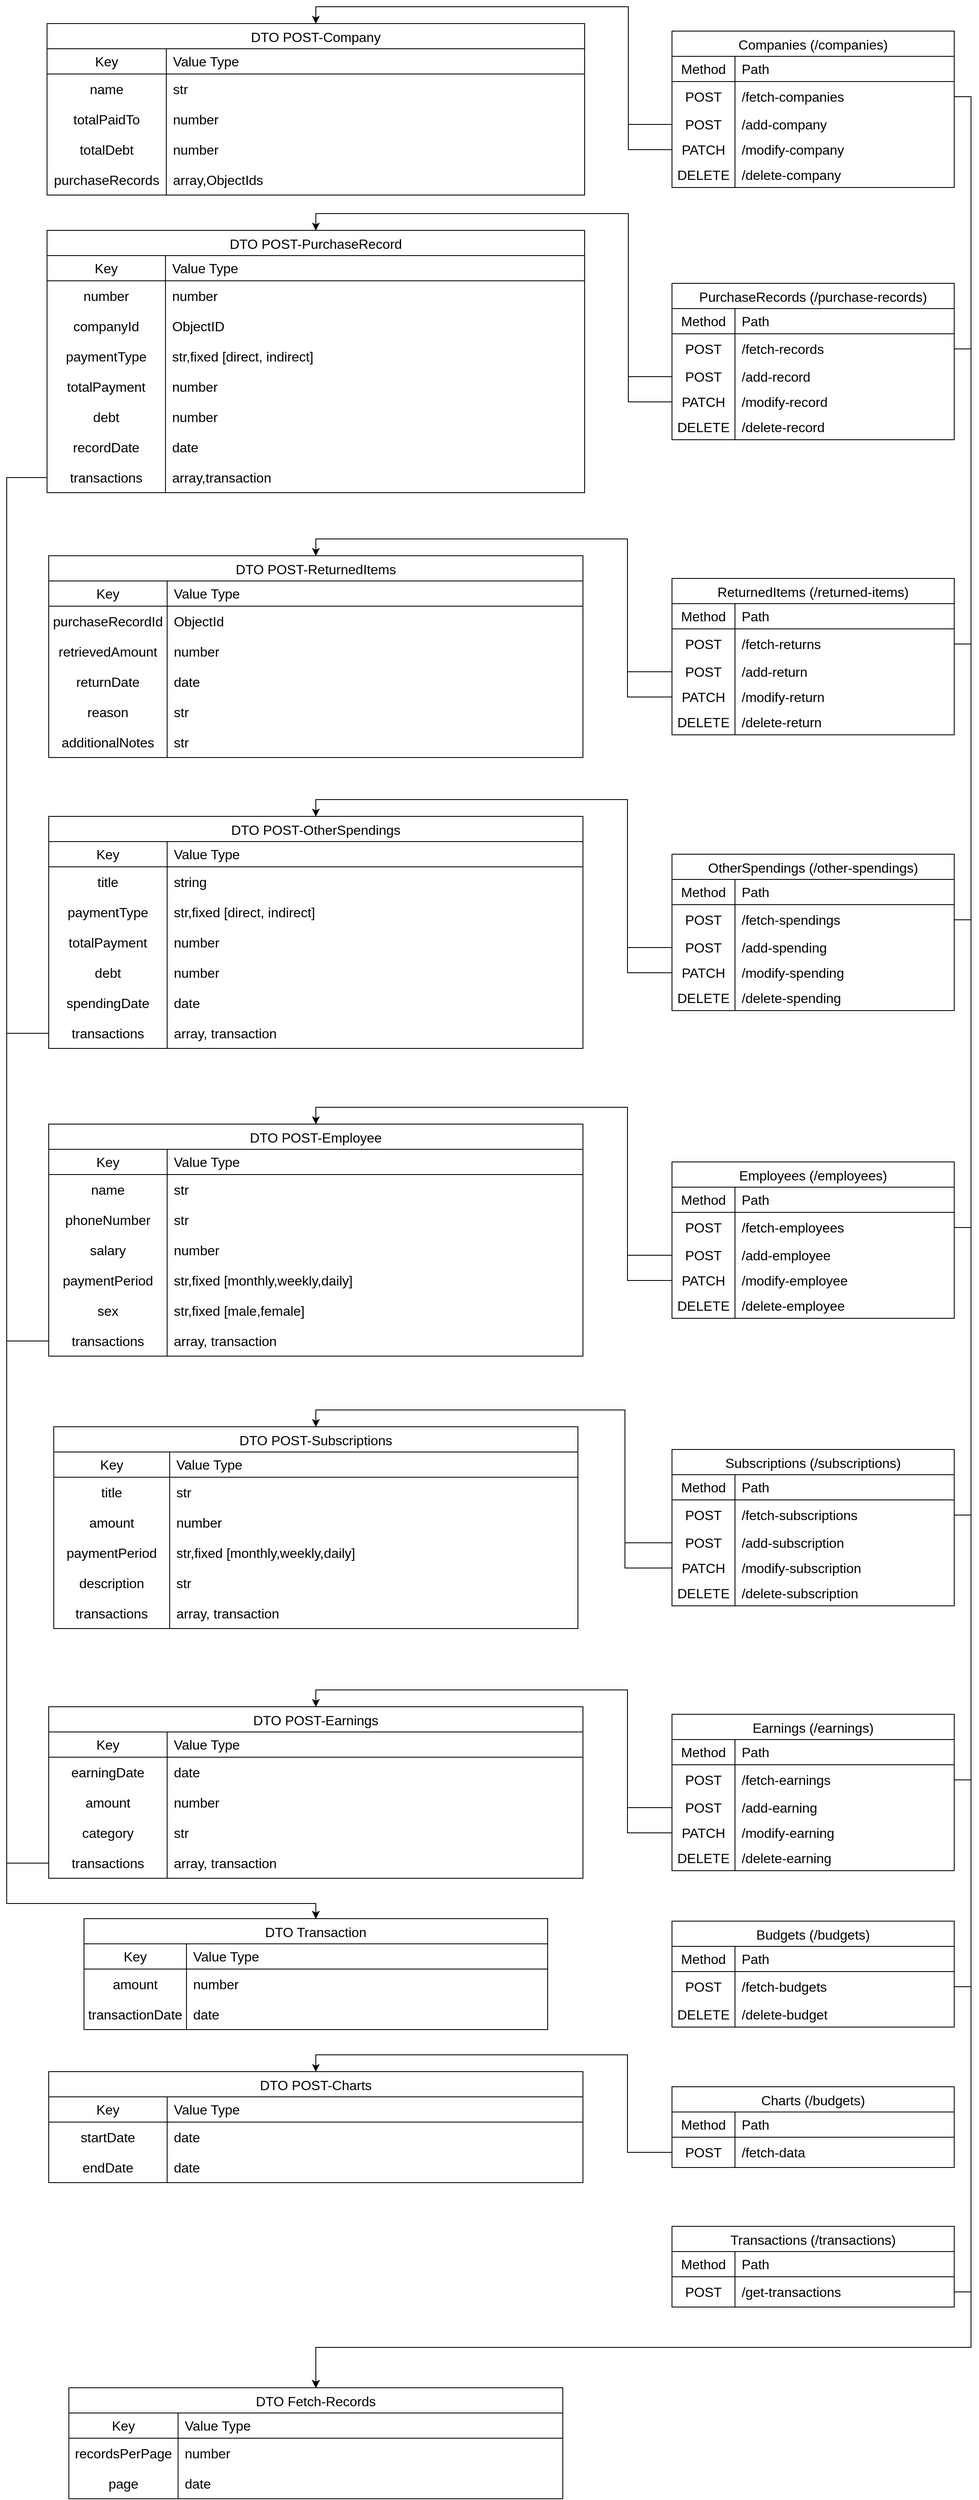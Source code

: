 <mxfile version="23.1.5" type="device">
  <diagram name="Page-1" id="WmKcBqQ57zAdK9sFzErc">
    <mxGraphModel dx="830" dy="604" grid="1" gridSize="12" guides="1" tooltips="1" connect="1" arrows="1" fold="1" page="1" pageScale="1" pageWidth="1800" pageHeight="3600" math="0" shadow="0">
      <root>
        <mxCell id="0" />
        <mxCell id="1" parent="0" />
        <mxCell id="unXY_0qLraqO0LoRJPVi-7" value="PurchaseRecords (/purchase-records)" style="shape=table;startSize=30;container=1;collapsible=0;childLayout=tableLayout;fixedRows=1;rowLines=0;fontStyle=0;strokeColor=default;fontSize=16;" vertex="1" parent="1">
          <mxGeometry x="852" y="377" width="336" height="186" as="geometry" />
        </mxCell>
        <mxCell id="unXY_0qLraqO0LoRJPVi-8" value="" style="shape=tableRow;horizontal=0;startSize=0;swimlaneHead=0;swimlaneBody=0;top=0;left=0;bottom=1;right=0;collapsible=0;dropTarget=0;fillColor=none;points=[[0,0.5],[1,0.5]];portConstraint=eastwest;strokeColor=inherit;fontSize=16;labelBorderColor=none;" vertex="1" parent="unXY_0qLraqO0LoRJPVi-7">
          <mxGeometry y="30" width="336" height="30" as="geometry" />
        </mxCell>
        <mxCell id="unXY_0qLraqO0LoRJPVi-9" value="Method" style="shape=partialRectangle;html=1;whiteSpace=wrap;connectable=0;fillColor=none;top=0;left=0;bottom=0;right=0;overflow=hidden;pointerEvents=1;strokeColor=inherit;fontSize=16;" vertex="1" parent="unXY_0qLraqO0LoRJPVi-8">
          <mxGeometry width="75" height="30" as="geometry">
            <mxRectangle width="75" height="30" as="alternateBounds" />
          </mxGeometry>
        </mxCell>
        <mxCell id="unXY_0qLraqO0LoRJPVi-10" value="Path" style="shape=partialRectangle;html=1;whiteSpace=wrap;connectable=0;fillColor=none;top=0;left=0;bottom=0;right=0;align=left;spacingLeft=6;overflow=hidden;strokeColor=default;fontSize=16;" vertex="1" parent="unXY_0qLraqO0LoRJPVi-8">
          <mxGeometry x="75" width="261" height="30" as="geometry">
            <mxRectangle width="261" height="30" as="alternateBounds" />
          </mxGeometry>
        </mxCell>
        <mxCell id="unXY_0qLraqO0LoRJPVi-11" value="" style="shape=tableRow;horizontal=0;startSize=0;swimlaneHead=0;swimlaneBody=0;top=0;left=0;bottom=0;right=0;collapsible=0;dropTarget=0;fillColor=none;points=[[0,0.5],[1,0.5]];portConstraint=eastwest;strokeColor=inherit;fontSize=16;" vertex="1" parent="unXY_0qLraqO0LoRJPVi-7">
          <mxGeometry y="60" width="336" height="36" as="geometry" />
        </mxCell>
        <mxCell id="unXY_0qLraqO0LoRJPVi-12" value="POST" style="shape=partialRectangle;html=1;whiteSpace=wrap;connectable=0;fillColor=none;top=0;left=0;bottom=0;right=0;overflow=hidden;strokeColor=inherit;fontSize=16;" vertex="1" parent="unXY_0qLraqO0LoRJPVi-11">
          <mxGeometry width="75" height="36" as="geometry">
            <mxRectangle width="75" height="36" as="alternateBounds" />
          </mxGeometry>
        </mxCell>
        <mxCell id="unXY_0qLraqO0LoRJPVi-13" value="/fetch-records" style="shape=partialRectangle;html=1;whiteSpace=wrap;connectable=0;fillColor=none;top=0;left=0;bottom=0;right=0;align=left;spacingLeft=6;overflow=hidden;strokeColor=inherit;fontSize=16;" vertex="1" parent="unXY_0qLraqO0LoRJPVi-11">
          <mxGeometry x="75" width="261" height="36" as="geometry">
            <mxRectangle width="261" height="36" as="alternateBounds" />
          </mxGeometry>
        </mxCell>
        <mxCell id="unXY_0qLraqO0LoRJPVi-14" value="" style="shape=tableRow;horizontal=0;startSize=0;swimlaneHead=0;swimlaneBody=0;top=0;left=0;bottom=0;right=0;collapsible=0;dropTarget=0;fillColor=none;points=[[0,0.5],[1,0.5]];portConstraint=eastwest;strokeColor=inherit;fontSize=16;" vertex="1" parent="unXY_0qLraqO0LoRJPVi-7">
          <mxGeometry y="96" width="336" height="30" as="geometry" />
        </mxCell>
        <mxCell id="unXY_0qLraqO0LoRJPVi-15" value="POST" style="shape=partialRectangle;html=1;whiteSpace=wrap;connectable=0;fillColor=none;top=0;left=0;bottom=0;right=0;overflow=hidden;strokeColor=inherit;fontSize=16;" vertex="1" parent="unXY_0qLraqO0LoRJPVi-14">
          <mxGeometry width="75" height="30" as="geometry">
            <mxRectangle width="75" height="30" as="alternateBounds" />
          </mxGeometry>
        </mxCell>
        <mxCell id="unXY_0qLraqO0LoRJPVi-16" value="/add-record" style="shape=partialRectangle;html=1;whiteSpace=wrap;connectable=0;fillColor=none;top=0;left=0;bottom=0;right=0;align=left;spacingLeft=6;overflow=hidden;strokeColor=inherit;fontSize=16;" vertex="1" parent="unXY_0qLraqO0LoRJPVi-14">
          <mxGeometry x="75" width="261" height="30" as="geometry">
            <mxRectangle width="261" height="30" as="alternateBounds" />
          </mxGeometry>
        </mxCell>
        <mxCell id="unXY_0qLraqO0LoRJPVi-17" value="" style="shape=tableRow;horizontal=0;startSize=0;swimlaneHead=0;swimlaneBody=0;top=0;left=0;bottom=0;right=0;collapsible=0;dropTarget=0;fillColor=none;points=[[0,0.5],[1,0.5]];portConstraint=eastwest;strokeColor=inherit;fontSize=16;" vertex="1" parent="unXY_0qLraqO0LoRJPVi-7">
          <mxGeometry y="126" width="336" height="30" as="geometry" />
        </mxCell>
        <mxCell id="unXY_0qLraqO0LoRJPVi-18" value="PATCH" style="shape=partialRectangle;html=1;whiteSpace=wrap;connectable=0;fillColor=none;top=0;left=0;bottom=0;right=0;overflow=hidden;strokeColor=inherit;fontSize=16;" vertex="1" parent="unXY_0qLraqO0LoRJPVi-17">
          <mxGeometry width="75" height="30" as="geometry">
            <mxRectangle width="75" height="30" as="alternateBounds" />
          </mxGeometry>
        </mxCell>
        <mxCell id="unXY_0qLraqO0LoRJPVi-19" value="/modify-record" style="shape=partialRectangle;html=1;whiteSpace=wrap;connectable=0;fillColor=none;top=0;left=0;bottom=0;right=0;align=left;spacingLeft=6;overflow=hidden;strokeColor=inherit;fontSize=16;" vertex="1" parent="unXY_0qLraqO0LoRJPVi-17">
          <mxGeometry x="75" width="261" height="30" as="geometry">
            <mxRectangle width="261" height="30" as="alternateBounds" />
          </mxGeometry>
        </mxCell>
        <mxCell id="unXY_0qLraqO0LoRJPVi-20" value="" style="shape=tableRow;horizontal=0;startSize=0;swimlaneHead=0;swimlaneBody=0;top=0;left=0;bottom=0;right=0;collapsible=0;dropTarget=0;fillColor=none;points=[[0,0.5],[1,0.5]];portConstraint=eastwest;strokeColor=inherit;fontSize=16;" vertex="1" parent="unXY_0qLraqO0LoRJPVi-7">
          <mxGeometry y="156" width="336" height="30" as="geometry" />
        </mxCell>
        <mxCell id="unXY_0qLraqO0LoRJPVi-21" value="DELETE" style="shape=partialRectangle;html=1;whiteSpace=wrap;connectable=0;fillColor=none;top=0;left=0;bottom=0;right=0;overflow=hidden;strokeColor=inherit;fontSize=16;" vertex="1" parent="unXY_0qLraqO0LoRJPVi-20">
          <mxGeometry width="75" height="30" as="geometry">
            <mxRectangle width="75" height="30" as="alternateBounds" />
          </mxGeometry>
        </mxCell>
        <mxCell id="unXY_0qLraqO0LoRJPVi-22" value="/delete-record" style="shape=partialRectangle;html=1;whiteSpace=wrap;connectable=0;fillColor=none;top=0;left=0;bottom=0;right=0;align=left;spacingLeft=6;overflow=hidden;strokeColor=inherit;fontSize=16;" vertex="1" parent="unXY_0qLraqO0LoRJPVi-20">
          <mxGeometry x="75" width="261" height="30" as="geometry">
            <mxRectangle width="261" height="30" as="alternateBounds" />
          </mxGeometry>
        </mxCell>
        <mxCell id="unXY_0qLraqO0LoRJPVi-23" value="ReturnedItems (/returned-items)" style="shape=table;startSize=30;container=1;collapsible=0;childLayout=tableLayout;fixedRows=1;rowLines=0;fontStyle=0;strokeColor=default;fontSize=16;" vertex="1" parent="1">
          <mxGeometry x="852" y="728" width="336" height="186" as="geometry" />
        </mxCell>
        <mxCell id="unXY_0qLraqO0LoRJPVi-24" value="" style="shape=tableRow;horizontal=0;startSize=0;swimlaneHead=0;swimlaneBody=0;top=0;left=0;bottom=1;right=0;collapsible=0;dropTarget=0;fillColor=none;points=[[0,0.5],[1,0.5]];portConstraint=eastwest;strokeColor=inherit;fontSize=16;labelBorderColor=none;" vertex="1" parent="unXY_0qLraqO0LoRJPVi-23">
          <mxGeometry y="30" width="336" height="30" as="geometry" />
        </mxCell>
        <mxCell id="unXY_0qLraqO0LoRJPVi-25" value="Method" style="shape=partialRectangle;html=1;whiteSpace=wrap;connectable=0;fillColor=none;top=0;left=0;bottom=0;right=0;overflow=hidden;pointerEvents=1;strokeColor=inherit;fontSize=16;" vertex="1" parent="unXY_0qLraqO0LoRJPVi-24">
          <mxGeometry width="75" height="30" as="geometry">
            <mxRectangle width="75" height="30" as="alternateBounds" />
          </mxGeometry>
        </mxCell>
        <mxCell id="unXY_0qLraqO0LoRJPVi-26" value="Path" style="shape=partialRectangle;html=1;whiteSpace=wrap;connectable=0;fillColor=none;top=0;left=0;bottom=0;right=0;align=left;spacingLeft=6;overflow=hidden;strokeColor=default;fontSize=16;" vertex="1" parent="unXY_0qLraqO0LoRJPVi-24">
          <mxGeometry x="75" width="261" height="30" as="geometry">
            <mxRectangle width="261" height="30" as="alternateBounds" />
          </mxGeometry>
        </mxCell>
        <mxCell id="unXY_0qLraqO0LoRJPVi-27" value="" style="shape=tableRow;horizontal=0;startSize=0;swimlaneHead=0;swimlaneBody=0;top=0;left=0;bottom=0;right=0;collapsible=0;dropTarget=0;fillColor=none;points=[[0,0.5],[1,0.5]];portConstraint=eastwest;strokeColor=inherit;fontSize=16;" vertex="1" parent="unXY_0qLraqO0LoRJPVi-23">
          <mxGeometry y="60" width="336" height="36" as="geometry" />
        </mxCell>
        <mxCell id="unXY_0qLraqO0LoRJPVi-28" value="POST" style="shape=partialRectangle;html=1;whiteSpace=wrap;connectable=0;fillColor=none;top=0;left=0;bottom=0;right=0;overflow=hidden;strokeColor=inherit;fontSize=16;" vertex="1" parent="unXY_0qLraqO0LoRJPVi-27">
          <mxGeometry width="75" height="36" as="geometry">
            <mxRectangle width="75" height="36" as="alternateBounds" />
          </mxGeometry>
        </mxCell>
        <mxCell id="unXY_0qLraqO0LoRJPVi-29" value="/fetch-returns" style="shape=partialRectangle;html=1;whiteSpace=wrap;connectable=0;fillColor=none;top=0;left=0;bottom=0;right=0;align=left;spacingLeft=6;overflow=hidden;strokeColor=inherit;fontSize=16;" vertex="1" parent="unXY_0qLraqO0LoRJPVi-27">
          <mxGeometry x="75" width="261" height="36" as="geometry">
            <mxRectangle width="261" height="36" as="alternateBounds" />
          </mxGeometry>
        </mxCell>
        <mxCell id="unXY_0qLraqO0LoRJPVi-30" value="" style="shape=tableRow;horizontal=0;startSize=0;swimlaneHead=0;swimlaneBody=0;top=0;left=0;bottom=0;right=0;collapsible=0;dropTarget=0;fillColor=none;points=[[0,0.5],[1,0.5]];portConstraint=eastwest;strokeColor=inherit;fontSize=16;" vertex="1" parent="unXY_0qLraqO0LoRJPVi-23">
          <mxGeometry y="96" width="336" height="30" as="geometry" />
        </mxCell>
        <mxCell id="unXY_0qLraqO0LoRJPVi-31" value="POST" style="shape=partialRectangle;html=1;whiteSpace=wrap;connectable=0;fillColor=none;top=0;left=0;bottom=0;right=0;overflow=hidden;strokeColor=inherit;fontSize=16;" vertex="1" parent="unXY_0qLraqO0LoRJPVi-30">
          <mxGeometry width="75" height="30" as="geometry">
            <mxRectangle width="75" height="30" as="alternateBounds" />
          </mxGeometry>
        </mxCell>
        <mxCell id="unXY_0qLraqO0LoRJPVi-32" value="/add-return" style="shape=partialRectangle;html=1;whiteSpace=wrap;connectable=0;fillColor=none;top=0;left=0;bottom=0;right=0;align=left;spacingLeft=6;overflow=hidden;strokeColor=inherit;fontSize=16;" vertex="1" parent="unXY_0qLraqO0LoRJPVi-30">
          <mxGeometry x="75" width="261" height="30" as="geometry">
            <mxRectangle width="261" height="30" as="alternateBounds" />
          </mxGeometry>
        </mxCell>
        <mxCell id="unXY_0qLraqO0LoRJPVi-33" value="" style="shape=tableRow;horizontal=0;startSize=0;swimlaneHead=0;swimlaneBody=0;top=0;left=0;bottom=0;right=0;collapsible=0;dropTarget=0;fillColor=none;points=[[0,0.5],[1,0.5]];portConstraint=eastwest;strokeColor=inherit;fontSize=16;" vertex="1" parent="unXY_0qLraqO0LoRJPVi-23">
          <mxGeometry y="126" width="336" height="30" as="geometry" />
        </mxCell>
        <mxCell id="unXY_0qLraqO0LoRJPVi-34" value="PATCH" style="shape=partialRectangle;html=1;whiteSpace=wrap;connectable=0;fillColor=none;top=0;left=0;bottom=0;right=0;overflow=hidden;strokeColor=inherit;fontSize=16;" vertex="1" parent="unXY_0qLraqO0LoRJPVi-33">
          <mxGeometry width="75" height="30" as="geometry">
            <mxRectangle width="75" height="30" as="alternateBounds" />
          </mxGeometry>
        </mxCell>
        <mxCell id="unXY_0qLraqO0LoRJPVi-35" value="/modify-return" style="shape=partialRectangle;html=1;whiteSpace=wrap;connectable=0;fillColor=none;top=0;left=0;bottom=0;right=0;align=left;spacingLeft=6;overflow=hidden;strokeColor=inherit;fontSize=16;" vertex="1" parent="unXY_0qLraqO0LoRJPVi-33">
          <mxGeometry x="75" width="261" height="30" as="geometry">
            <mxRectangle width="261" height="30" as="alternateBounds" />
          </mxGeometry>
        </mxCell>
        <mxCell id="unXY_0qLraqO0LoRJPVi-36" value="" style="shape=tableRow;horizontal=0;startSize=0;swimlaneHead=0;swimlaneBody=0;top=0;left=0;bottom=0;right=0;collapsible=0;dropTarget=0;fillColor=none;points=[[0,0.5],[1,0.5]];portConstraint=eastwest;strokeColor=inherit;fontSize=16;" vertex="1" parent="unXY_0qLraqO0LoRJPVi-23">
          <mxGeometry y="156" width="336" height="30" as="geometry" />
        </mxCell>
        <mxCell id="unXY_0qLraqO0LoRJPVi-37" value="DELETE" style="shape=partialRectangle;html=1;whiteSpace=wrap;connectable=0;fillColor=none;top=0;left=0;bottom=0;right=0;overflow=hidden;strokeColor=inherit;fontSize=16;" vertex="1" parent="unXY_0qLraqO0LoRJPVi-36">
          <mxGeometry width="75" height="30" as="geometry">
            <mxRectangle width="75" height="30" as="alternateBounds" />
          </mxGeometry>
        </mxCell>
        <mxCell id="unXY_0qLraqO0LoRJPVi-38" value="/delete-return" style="shape=partialRectangle;html=1;whiteSpace=wrap;connectable=0;fillColor=none;top=0;left=0;bottom=0;right=0;align=left;spacingLeft=6;overflow=hidden;strokeColor=inherit;fontSize=16;" vertex="1" parent="unXY_0qLraqO0LoRJPVi-36">
          <mxGeometry x="75" width="261" height="30" as="geometry">
            <mxRectangle width="261" height="30" as="alternateBounds" />
          </mxGeometry>
        </mxCell>
        <mxCell id="unXY_0qLraqO0LoRJPVi-39" value="OtherSpendings (/other-spendings)" style="shape=table;startSize=30;container=1;collapsible=0;childLayout=tableLayout;fixedRows=1;rowLines=0;fontStyle=0;strokeColor=default;fontSize=16;" vertex="1" parent="1">
          <mxGeometry x="852" y="1056" width="336" height="186" as="geometry" />
        </mxCell>
        <mxCell id="unXY_0qLraqO0LoRJPVi-40" value="" style="shape=tableRow;horizontal=0;startSize=0;swimlaneHead=0;swimlaneBody=0;top=0;left=0;bottom=1;right=0;collapsible=0;dropTarget=0;fillColor=none;points=[[0,0.5],[1,0.5]];portConstraint=eastwest;strokeColor=inherit;fontSize=16;labelBorderColor=none;" vertex="1" parent="unXY_0qLraqO0LoRJPVi-39">
          <mxGeometry y="30" width="336" height="30" as="geometry" />
        </mxCell>
        <mxCell id="unXY_0qLraqO0LoRJPVi-41" value="Method" style="shape=partialRectangle;html=1;whiteSpace=wrap;connectable=0;fillColor=none;top=0;left=0;bottom=0;right=0;overflow=hidden;pointerEvents=1;strokeColor=inherit;fontSize=16;" vertex="1" parent="unXY_0qLraqO0LoRJPVi-40">
          <mxGeometry width="75" height="30" as="geometry">
            <mxRectangle width="75" height="30" as="alternateBounds" />
          </mxGeometry>
        </mxCell>
        <mxCell id="unXY_0qLraqO0LoRJPVi-42" value="Path" style="shape=partialRectangle;html=1;whiteSpace=wrap;connectable=0;fillColor=none;top=0;left=0;bottom=0;right=0;align=left;spacingLeft=6;overflow=hidden;strokeColor=default;fontSize=16;" vertex="1" parent="unXY_0qLraqO0LoRJPVi-40">
          <mxGeometry x="75" width="261" height="30" as="geometry">
            <mxRectangle width="261" height="30" as="alternateBounds" />
          </mxGeometry>
        </mxCell>
        <mxCell id="unXY_0qLraqO0LoRJPVi-43" value="" style="shape=tableRow;horizontal=0;startSize=0;swimlaneHead=0;swimlaneBody=0;top=0;left=0;bottom=0;right=0;collapsible=0;dropTarget=0;fillColor=none;points=[[0,0.5],[1,0.5]];portConstraint=eastwest;strokeColor=inherit;fontSize=16;" vertex="1" parent="unXY_0qLraqO0LoRJPVi-39">
          <mxGeometry y="60" width="336" height="36" as="geometry" />
        </mxCell>
        <mxCell id="unXY_0qLraqO0LoRJPVi-44" value="POST" style="shape=partialRectangle;html=1;whiteSpace=wrap;connectable=0;fillColor=none;top=0;left=0;bottom=0;right=0;overflow=hidden;strokeColor=inherit;fontSize=16;" vertex="1" parent="unXY_0qLraqO0LoRJPVi-43">
          <mxGeometry width="75" height="36" as="geometry">
            <mxRectangle width="75" height="36" as="alternateBounds" />
          </mxGeometry>
        </mxCell>
        <mxCell id="unXY_0qLraqO0LoRJPVi-45" value="/fetch-spendings" style="shape=partialRectangle;html=1;whiteSpace=wrap;connectable=0;fillColor=none;top=0;left=0;bottom=0;right=0;align=left;spacingLeft=6;overflow=hidden;strokeColor=inherit;fontSize=16;" vertex="1" parent="unXY_0qLraqO0LoRJPVi-43">
          <mxGeometry x="75" width="261" height="36" as="geometry">
            <mxRectangle width="261" height="36" as="alternateBounds" />
          </mxGeometry>
        </mxCell>
        <mxCell id="unXY_0qLraqO0LoRJPVi-46" value="" style="shape=tableRow;horizontal=0;startSize=0;swimlaneHead=0;swimlaneBody=0;top=0;left=0;bottom=0;right=0;collapsible=0;dropTarget=0;fillColor=none;points=[[0,0.5],[1,0.5]];portConstraint=eastwest;strokeColor=inherit;fontSize=16;" vertex="1" parent="unXY_0qLraqO0LoRJPVi-39">
          <mxGeometry y="96" width="336" height="30" as="geometry" />
        </mxCell>
        <mxCell id="unXY_0qLraqO0LoRJPVi-47" value="POST" style="shape=partialRectangle;html=1;whiteSpace=wrap;connectable=0;fillColor=none;top=0;left=0;bottom=0;right=0;overflow=hidden;strokeColor=inherit;fontSize=16;" vertex="1" parent="unXY_0qLraqO0LoRJPVi-46">
          <mxGeometry width="75" height="30" as="geometry">
            <mxRectangle width="75" height="30" as="alternateBounds" />
          </mxGeometry>
        </mxCell>
        <mxCell id="unXY_0qLraqO0LoRJPVi-48" value="/add-spending" style="shape=partialRectangle;html=1;whiteSpace=wrap;connectable=0;fillColor=none;top=0;left=0;bottom=0;right=0;align=left;spacingLeft=6;overflow=hidden;strokeColor=inherit;fontSize=16;" vertex="1" parent="unXY_0qLraqO0LoRJPVi-46">
          <mxGeometry x="75" width="261" height="30" as="geometry">
            <mxRectangle width="261" height="30" as="alternateBounds" />
          </mxGeometry>
        </mxCell>
        <mxCell id="unXY_0qLraqO0LoRJPVi-49" value="" style="shape=tableRow;horizontal=0;startSize=0;swimlaneHead=0;swimlaneBody=0;top=0;left=0;bottom=0;right=0;collapsible=0;dropTarget=0;fillColor=none;points=[[0,0.5],[1,0.5]];portConstraint=eastwest;strokeColor=inherit;fontSize=16;" vertex="1" parent="unXY_0qLraqO0LoRJPVi-39">
          <mxGeometry y="126" width="336" height="30" as="geometry" />
        </mxCell>
        <mxCell id="unXY_0qLraqO0LoRJPVi-50" value="PATCH" style="shape=partialRectangle;html=1;whiteSpace=wrap;connectable=0;fillColor=none;top=0;left=0;bottom=0;right=0;overflow=hidden;strokeColor=inherit;fontSize=16;" vertex="1" parent="unXY_0qLraqO0LoRJPVi-49">
          <mxGeometry width="75" height="30" as="geometry">
            <mxRectangle width="75" height="30" as="alternateBounds" />
          </mxGeometry>
        </mxCell>
        <mxCell id="unXY_0qLraqO0LoRJPVi-51" value="/modify-spending" style="shape=partialRectangle;html=1;whiteSpace=wrap;connectable=0;fillColor=none;top=0;left=0;bottom=0;right=0;align=left;spacingLeft=6;overflow=hidden;strokeColor=inherit;fontSize=16;" vertex="1" parent="unXY_0qLraqO0LoRJPVi-49">
          <mxGeometry x="75" width="261" height="30" as="geometry">
            <mxRectangle width="261" height="30" as="alternateBounds" />
          </mxGeometry>
        </mxCell>
        <mxCell id="unXY_0qLraqO0LoRJPVi-52" value="" style="shape=tableRow;horizontal=0;startSize=0;swimlaneHead=0;swimlaneBody=0;top=0;left=0;bottom=0;right=0;collapsible=0;dropTarget=0;fillColor=none;points=[[0,0.5],[1,0.5]];portConstraint=eastwest;strokeColor=inherit;fontSize=16;" vertex="1" parent="unXY_0qLraqO0LoRJPVi-39">
          <mxGeometry y="156" width="336" height="30" as="geometry" />
        </mxCell>
        <mxCell id="unXY_0qLraqO0LoRJPVi-53" value="DELETE" style="shape=partialRectangle;html=1;whiteSpace=wrap;connectable=0;fillColor=none;top=0;left=0;bottom=0;right=0;overflow=hidden;strokeColor=inherit;fontSize=16;" vertex="1" parent="unXY_0qLraqO0LoRJPVi-52">
          <mxGeometry width="75" height="30" as="geometry">
            <mxRectangle width="75" height="30" as="alternateBounds" />
          </mxGeometry>
        </mxCell>
        <mxCell id="unXY_0qLraqO0LoRJPVi-54" value="/delete-spending" style="shape=partialRectangle;html=1;whiteSpace=wrap;connectable=0;fillColor=none;top=0;left=0;bottom=0;right=0;align=left;spacingLeft=6;overflow=hidden;strokeColor=inherit;fontSize=16;" vertex="1" parent="unXY_0qLraqO0LoRJPVi-52">
          <mxGeometry x="75" width="261" height="30" as="geometry">
            <mxRectangle width="261" height="30" as="alternateBounds" />
          </mxGeometry>
        </mxCell>
        <mxCell id="unXY_0qLraqO0LoRJPVi-55" value="Employees (/employees)" style="shape=table;startSize=30;container=1;collapsible=0;childLayout=tableLayout;fixedRows=1;rowLines=0;fontStyle=0;strokeColor=default;fontSize=16;" vertex="1" parent="1">
          <mxGeometry x="852" y="1422" width="336" height="186" as="geometry" />
        </mxCell>
        <mxCell id="unXY_0qLraqO0LoRJPVi-56" value="" style="shape=tableRow;horizontal=0;startSize=0;swimlaneHead=0;swimlaneBody=0;top=0;left=0;bottom=1;right=0;collapsible=0;dropTarget=0;fillColor=none;points=[[0,0.5],[1,0.5]];portConstraint=eastwest;strokeColor=inherit;fontSize=16;labelBorderColor=none;" vertex="1" parent="unXY_0qLraqO0LoRJPVi-55">
          <mxGeometry y="30" width="336" height="30" as="geometry" />
        </mxCell>
        <mxCell id="unXY_0qLraqO0LoRJPVi-57" value="Method" style="shape=partialRectangle;html=1;whiteSpace=wrap;connectable=0;fillColor=none;top=0;left=0;bottom=0;right=0;overflow=hidden;pointerEvents=1;strokeColor=inherit;fontSize=16;" vertex="1" parent="unXY_0qLraqO0LoRJPVi-56">
          <mxGeometry width="75" height="30" as="geometry">
            <mxRectangle width="75" height="30" as="alternateBounds" />
          </mxGeometry>
        </mxCell>
        <mxCell id="unXY_0qLraqO0LoRJPVi-58" value="Path" style="shape=partialRectangle;html=1;whiteSpace=wrap;connectable=0;fillColor=none;top=0;left=0;bottom=0;right=0;align=left;spacingLeft=6;overflow=hidden;strokeColor=default;fontSize=16;" vertex="1" parent="unXY_0qLraqO0LoRJPVi-56">
          <mxGeometry x="75" width="261" height="30" as="geometry">
            <mxRectangle width="261" height="30" as="alternateBounds" />
          </mxGeometry>
        </mxCell>
        <mxCell id="unXY_0qLraqO0LoRJPVi-59" value="" style="shape=tableRow;horizontal=0;startSize=0;swimlaneHead=0;swimlaneBody=0;top=0;left=0;bottom=0;right=0;collapsible=0;dropTarget=0;fillColor=none;points=[[0,0.5],[1,0.5]];portConstraint=eastwest;strokeColor=inherit;fontSize=16;" vertex="1" parent="unXY_0qLraqO0LoRJPVi-55">
          <mxGeometry y="60" width="336" height="36" as="geometry" />
        </mxCell>
        <mxCell id="unXY_0qLraqO0LoRJPVi-60" value="POST" style="shape=partialRectangle;html=1;whiteSpace=wrap;connectable=0;fillColor=none;top=0;left=0;bottom=0;right=0;overflow=hidden;strokeColor=inherit;fontSize=16;" vertex="1" parent="unXY_0qLraqO0LoRJPVi-59">
          <mxGeometry width="75" height="36" as="geometry">
            <mxRectangle width="75" height="36" as="alternateBounds" />
          </mxGeometry>
        </mxCell>
        <mxCell id="unXY_0qLraqO0LoRJPVi-61" value="/fetch-employees" style="shape=partialRectangle;html=1;whiteSpace=wrap;connectable=0;fillColor=none;top=0;left=0;bottom=0;right=0;align=left;spacingLeft=6;overflow=hidden;strokeColor=inherit;fontSize=16;" vertex="1" parent="unXY_0qLraqO0LoRJPVi-59">
          <mxGeometry x="75" width="261" height="36" as="geometry">
            <mxRectangle width="261" height="36" as="alternateBounds" />
          </mxGeometry>
        </mxCell>
        <mxCell id="unXY_0qLraqO0LoRJPVi-62" value="" style="shape=tableRow;horizontal=0;startSize=0;swimlaneHead=0;swimlaneBody=0;top=0;left=0;bottom=0;right=0;collapsible=0;dropTarget=0;fillColor=none;points=[[0,0.5],[1,0.5]];portConstraint=eastwest;strokeColor=inherit;fontSize=16;" vertex="1" parent="unXY_0qLraqO0LoRJPVi-55">
          <mxGeometry y="96" width="336" height="30" as="geometry" />
        </mxCell>
        <mxCell id="unXY_0qLraqO0LoRJPVi-63" value="POST" style="shape=partialRectangle;html=1;whiteSpace=wrap;connectable=0;fillColor=none;top=0;left=0;bottom=0;right=0;overflow=hidden;strokeColor=inherit;fontSize=16;" vertex="1" parent="unXY_0qLraqO0LoRJPVi-62">
          <mxGeometry width="75" height="30" as="geometry">
            <mxRectangle width="75" height="30" as="alternateBounds" />
          </mxGeometry>
        </mxCell>
        <mxCell id="unXY_0qLraqO0LoRJPVi-64" value="/add-employee" style="shape=partialRectangle;html=1;whiteSpace=wrap;connectable=0;fillColor=none;top=0;left=0;bottom=0;right=0;align=left;spacingLeft=6;overflow=hidden;strokeColor=inherit;fontSize=16;" vertex="1" parent="unXY_0qLraqO0LoRJPVi-62">
          <mxGeometry x="75" width="261" height="30" as="geometry">
            <mxRectangle width="261" height="30" as="alternateBounds" />
          </mxGeometry>
        </mxCell>
        <mxCell id="unXY_0qLraqO0LoRJPVi-65" value="" style="shape=tableRow;horizontal=0;startSize=0;swimlaneHead=0;swimlaneBody=0;top=0;left=0;bottom=0;right=0;collapsible=0;dropTarget=0;fillColor=none;points=[[0,0.5],[1,0.5]];portConstraint=eastwest;strokeColor=inherit;fontSize=16;" vertex="1" parent="unXY_0qLraqO0LoRJPVi-55">
          <mxGeometry y="126" width="336" height="30" as="geometry" />
        </mxCell>
        <mxCell id="unXY_0qLraqO0LoRJPVi-66" value="PATCH" style="shape=partialRectangle;html=1;whiteSpace=wrap;connectable=0;fillColor=none;top=0;left=0;bottom=0;right=0;overflow=hidden;strokeColor=inherit;fontSize=16;" vertex="1" parent="unXY_0qLraqO0LoRJPVi-65">
          <mxGeometry width="75" height="30" as="geometry">
            <mxRectangle width="75" height="30" as="alternateBounds" />
          </mxGeometry>
        </mxCell>
        <mxCell id="unXY_0qLraqO0LoRJPVi-67" value="/modify-employee" style="shape=partialRectangle;html=1;whiteSpace=wrap;connectable=0;fillColor=none;top=0;left=0;bottom=0;right=0;align=left;spacingLeft=6;overflow=hidden;strokeColor=inherit;fontSize=16;" vertex="1" parent="unXY_0qLraqO0LoRJPVi-65">
          <mxGeometry x="75" width="261" height="30" as="geometry">
            <mxRectangle width="261" height="30" as="alternateBounds" />
          </mxGeometry>
        </mxCell>
        <mxCell id="unXY_0qLraqO0LoRJPVi-68" value="" style="shape=tableRow;horizontal=0;startSize=0;swimlaneHead=0;swimlaneBody=0;top=0;left=0;bottom=0;right=0;collapsible=0;dropTarget=0;fillColor=none;points=[[0,0.5],[1,0.5]];portConstraint=eastwest;strokeColor=inherit;fontSize=16;" vertex="1" parent="unXY_0qLraqO0LoRJPVi-55">
          <mxGeometry y="156" width="336" height="30" as="geometry" />
        </mxCell>
        <mxCell id="unXY_0qLraqO0LoRJPVi-69" value="DELETE" style="shape=partialRectangle;html=1;whiteSpace=wrap;connectable=0;fillColor=none;top=0;left=0;bottom=0;right=0;overflow=hidden;strokeColor=inherit;fontSize=16;" vertex="1" parent="unXY_0qLraqO0LoRJPVi-68">
          <mxGeometry width="75" height="30" as="geometry">
            <mxRectangle width="75" height="30" as="alternateBounds" />
          </mxGeometry>
        </mxCell>
        <mxCell id="unXY_0qLraqO0LoRJPVi-70" value="/delete-employee" style="shape=partialRectangle;html=1;whiteSpace=wrap;connectable=0;fillColor=none;top=0;left=0;bottom=0;right=0;align=left;spacingLeft=6;overflow=hidden;strokeColor=inherit;fontSize=16;" vertex="1" parent="unXY_0qLraqO0LoRJPVi-68">
          <mxGeometry x="75" width="261" height="30" as="geometry">
            <mxRectangle width="261" height="30" as="alternateBounds" />
          </mxGeometry>
        </mxCell>
        <mxCell id="unXY_0qLraqO0LoRJPVi-87" value="Subscriptions (/subscriptions)" style="shape=table;startSize=30;container=1;collapsible=0;childLayout=tableLayout;fixedRows=1;rowLines=0;fontStyle=0;strokeColor=default;fontSize=16;" vertex="1" parent="1">
          <mxGeometry x="852" y="1764" width="336" height="186" as="geometry" />
        </mxCell>
        <mxCell id="unXY_0qLraqO0LoRJPVi-88" value="" style="shape=tableRow;horizontal=0;startSize=0;swimlaneHead=0;swimlaneBody=0;top=0;left=0;bottom=1;right=0;collapsible=0;dropTarget=0;fillColor=none;points=[[0,0.5],[1,0.5]];portConstraint=eastwest;strokeColor=inherit;fontSize=16;labelBorderColor=none;" vertex="1" parent="unXY_0qLraqO0LoRJPVi-87">
          <mxGeometry y="30" width="336" height="30" as="geometry" />
        </mxCell>
        <mxCell id="unXY_0qLraqO0LoRJPVi-89" value="Method" style="shape=partialRectangle;html=1;whiteSpace=wrap;connectable=0;fillColor=none;top=0;left=0;bottom=0;right=0;overflow=hidden;pointerEvents=1;strokeColor=inherit;fontSize=16;" vertex="1" parent="unXY_0qLraqO0LoRJPVi-88">
          <mxGeometry width="75" height="30" as="geometry">
            <mxRectangle width="75" height="30" as="alternateBounds" />
          </mxGeometry>
        </mxCell>
        <mxCell id="unXY_0qLraqO0LoRJPVi-90" value="Path" style="shape=partialRectangle;html=1;whiteSpace=wrap;connectable=0;fillColor=none;top=0;left=0;bottom=0;right=0;align=left;spacingLeft=6;overflow=hidden;strokeColor=default;fontSize=16;" vertex="1" parent="unXY_0qLraqO0LoRJPVi-88">
          <mxGeometry x="75" width="261" height="30" as="geometry">
            <mxRectangle width="261" height="30" as="alternateBounds" />
          </mxGeometry>
        </mxCell>
        <mxCell id="unXY_0qLraqO0LoRJPVi-91" value="" style="shape=tableRow;horizontal=0;startSize=0;swimlaneHead=0;swimlaneBody=0;top=0;left=0;bottom=0;right=0;collapsible=0;dropTarget=0;fillColor=none;points=[[0,0.5],[1,0.5]];portConstraint=eastwest;strokeColor=inherit;fontSize=16;" vertex="1" parent="unXY_0qLraqO0LoRJPVi-87">
          <mxGeometry y="60" width="336" height="36" as="geometry" />
        </mxCell>
        <mxCell id="unXY_0qLraqO0LoRJPVi-92" value="POST" style="shape=partialRectangle;html=1;whiteSpace=wrap;connectable=0;fillColor=none;top=0;left=0;bottom=0;right=0;overflow=hidden;strokeColor=inherit;fontSize=16;" vertex="1" parent="unXY_0qLraqO0LoRJPVi-91">
          <mxGeometry width="75" height="36" as="geometry">
            <mxRectangle width="75" height="36" as="alternateBounds" />
          </mxGeometry>
        </mxCell>
        <mxCell id="unXY_0qLraqO0LoRJPVi-93" value="/fetch-subscriptions" style="shape=partialRectangle;html=1;whiteSpace=wrap;connectable=0;fillColor=none;top=0;left=0;bottom=0;right=0;align=left;spacingLeft=6;overflow=hidden;strokeColor=inherit;fontSize=16;" vertex="1" parent="unXY_0qLraqO0LoRJPVi-91">
          <mxGeometry x="75" width="261" height="36" as="geometry">
            <mxRectangle width="261" height="36" as="alternateBounds" />
          </mxGeometry>
        </mxCell>
        <mxCell id="unXY_0qLraqO0LoRJPVi-94" value="" style="shape=tableRow;horizontal=0;startSize=0;swimlaneHead=0;swimlaneBody=0;top=0;left=0;bottom=0;right=0;collapsible=0;dropTarget=0;fillColor=none;points=[[0,0.5],[1,0.5]];portConstraint=eastwest;strokeColor=inherit;fontSize=16;" vertex="1" parent="unXY_0qLraqO0LoRJPVi-87">
          <mxGeometry y="96" width="336" height="30" as="geometry" />
        </mxCell>
        <mxCell id="unXY_0qLraqO0LoRJPVi-95" value="POST" style="shape=partialRectangle;html=1;whiteSpace=wrap;connectable=0;fillColor=none;top=0;left=0;bottom=0;right=0;overflow=hidden;strokeColor=inherit;fontSize=16;" vertex="1" parent="unXY_0qLraqO0LoRJPVi-94">
          <mxGeometry width="75" height="30" as="geometry">
            <mxRectangle width="75" height="30" as="alternateBounds" />
          </mxGeometry>
        </mxCell>
        <mxCell id="unXY_0qLraqO0LoRJPVi-96" value="/add-subscription" style="shape=partialRectangle;html=1;whiteSpace=wrap;connectable=0;fillColor=none;top=0;left=0;bottom=0;right=0;align=left;spacingLeft=6;overflow=hidden;strokeColor=inherit;fontSize=16;" vertex="1" parent="unXY_0qLraqO0LoRJPVi-94">
          <mxGeometry x="75" width="261" height="30" as="geometry">
            <mxRectangle width="261" height="30" as="alternateBounds" />
          </mxGeometry>
        </mxCell>
        <mxCell id="unXY_0qLraqO0LoRJPVi-97" value="" style="shape=tableRow;horizontal=0;startSize=0;swimlaneHead=0;swimlaneBody=0;top=0;left=0;bottom=0;right=0;collapsible=0;dropTarget=0;fillColor=none;points=[[0,0.5],[1,0.5]];portConstraint=eastwest;strokeColor=inherit;fontSize=16;" vertex="1" parent="unXY_0qLraqO0LoRJPVi-87">
          <mxGeometry y="126" width="336" height="30" as="geometry" />
        </mxCell>
        <mxCell id="unXY_0qLraqO0LoRJPVi-98" value="PATCH" style="shape=partialRectangle;html=1;whiteSpace=wrap;connectable=0;fillColor=none;top=0;left=0;bottom=0;right=0;overflow=hidden;strokeColor=inherit;fontSize=16;" vertex="1" parent="unXY_0qLraqO0LoRJPVi-97">
          <mxGeometry width="75" height="30" as="geometry">
            <mxRectangle width="75" height="30" as="alternateBounds" />
          </mxGeometry>
        </mxCell>
        <mxCell id="unXY_0qLraqO0LoRJPVi-99" value="/modify-subscription" style="shape=partialRectangle;html=1;whiteSpace=wrap;connectable=0;fillColor=none;top=0;left=0;bottom=0;right=0;align=left;spacingLeft=6;overflow=hidden;strokeColor=inherit;fontSize=16;" vertex="1" parent="unXY_0qLraqO0LoRJPVi-97">
          <mxGeometry x="75" width="261" height="30" as="geometry">
            <mxRectangle width="261" height="30" as="alternateBounds" />
          </mxGeometry>
        </mxCell>
        <mxCell id="unXY_0qLraqO0LoRJPVi-100" value="" style="shape=tableRow;horizontal=0;startSize=0;swimlaneHead=0;swimlaneBody=0;top=0;left=0;bottom=0;right=0;collapsible=0;dropTarget=0;fillColor=none;points=[[0,0.5],[1,0.5]];portConstraint=eastwest;strokeColor=inherit;fontSize=16;" vertex="1" parent="unXY_0qLraqO0LoRJPVi-87">
          <mxGeometry y="156" width="336" height="30" as="geometry" />
        </mxCell>
        <mxCell id="unXY_0qLraqO0LoRJPVi-101" value="DELETE" style="shape=partialRectangle;html=1;whiteSpace=wrap;connectable=0;fillColor=none;top=0;left=0;bottom=0;right=0;overflow=hidden;strokeColor=inherit;fontSize=16;" vertex="1" parent="unXY_0qLraqO0LoRJPVi-100">
          <mxGeometry width="75" height="30" as="geometry">
            <mxRectangle width="75" height="30" as="alternateBounds" />
          </mxGeometry>
        </mxCell>
        <mxCell id="unXY_0qLraqO0LoRJPVi-102" value="/delete-subscription" style="shape=partialRectangle;html=1;whiteSpace=wrap;connectable=0;fillColor=none;top=0;left=0;bottom=0;right=0;align=left;spacingLeft=6;overflow=hidden;strokeColor=inherit;fontSize=16;" vertex="1" parent="unXY_0qLraqO0LoRJPVi-100">
          <mxGeometry x="75" width="261" height="30" as="geometry">
            <mxRectangle width="261" height="30" as="alternateBounds" />
          </mxGeometry>
        </mxCell>
        <mxCell id="unXY_0qLraqO0LoRJPVi-103" value="Earnings (/earnings)" style="shape=table;startSize=30;container=1;collapsible=0;childLayout=tableLayout;fixedRows=1;rowLines=0;fontStyle=0;strokeColor=default;fontSize=16;" vertex="1" parent="1">
          <mxGeometry x="852" y="2079" width="336" height="186" as="geometry" />
        </mxCell>
        <mxCell id="unXY_0qLraqO0LoRJPVi-104" value="" style="shape=tableRow;horizontal=0;startSize=0;swimlaneHead=0;swimlaneBody=0;top=0;left=0;bottom=1;right=0;collapsible=0;dropTarget=0;fillColor=none;points=[[0,0.5],[1,0.5]];portConstraint=eastwest;strokeColor=inherit;fontSize=16;labelBorderColor=none;" vertex="1" parent="unXY_0qLraqO0LoRJPVi-103">
          <mxGeometry y="30" width="336" height="30" as="geometry" />
        </mxCell>
        <mxCell id="unXY_0qLraqO0LoRJPVi-105" value="Method" style="shape=partialRectangle;html=1;whiteSpace=wrap;connectable=0;fillColor=none;top=0;left=0;bottom=0;right=0;overflow=hidden;pointerEvents=1;strokeColor=inherit;fontSize=16;" vertex="1" parent="unXY_0qLraqO0LoRJPVi-104">
          <mxGeometry width="75" height="30" as="geometry">
            <mxRectangle width="75" height="30" as="alternateBounds" />
          </mxGeometry>
        </mxCell>
        <mxCell id="unXY_0qLraqO0LoRJPVi-106" value="Path" style="shape=partialRectangle;html=1;whiteSpace=wrap;connectable=0;fillColor=none;top=0;left=0;bottom=0;right=0;align=left;spacingLeft=6;overflow=hidden;strokeColor=default;fontSize=16;" vertex="1" parent="unXY_0qLraqO0LoRJPVi-104">
          <mxGeometry x="75" width="261" height="30" as="geometry">
            <mxRectangle width="261" height="30" as="alternateBounds" />
          </mxGeometry>
        </mxCell>
        <mxCell id="unXY_0qLraqO0LoRJPVi-107" value="" style="shape=tableRow;horizontal=0;startSize=0;swimlaneHead=0;swimlaneBody=0;top=0;left=0;bottom=0;right=0;collapsible=0;dropTarget=0;fillColor=none;points=[[0,0.5],[1,0.5]];portConstraint=eastwest;strokeColor=inherit;fontSize=16;" vertex="1" parent="unXY_0qLraqO0LoRJPVi-103">
          <mxGeometry y="60" width="336" height="36" as="geometry" />
        </mxCell>
        <mxCell id="unXY_0qLraqO0LoRJPVi-108" value="POST" style="shape=partialRectangle;html=1;whiteSpace=wrap;connectable=0;fillColor=none;top=0;left=0;bottom=0;right=0;overflow=hidden;strokeColor=inherit;fontSize=16;" vertex="1" parent="unXY_0qLraqO0LoRJPVi-107">
          <mxGeometry width="75" height="36" as="geometry">
            <mxRectangle width="75" height="36" as="alternateBounds" />
          </mxGeometry>
        </mxCell>
        <mxCell id="unXY_0qLraqO0LoRJPVi-109" value="/fetch-earnings" style="shape=partialRectangle;html=1;whiteSpace=wrap;connectable=0;fillColor=none;top=0;left=0;bottom=0;right=0;align=left;spacingLeft=6;overflow=hidden;strokeColor=inherit;fontSize=16;" vertex="1" parent="unXY_0qLraqO0LoRJPVi-107">
          <mxGeometry x="75" width="261" height="36" as="geometry">
            <mxRectangle width="261" height="36" as="alternateBounds" />
          </mxGeometry>
        </mxCell>
        <mxCell id="unXY_0qLraqO0LoRJPVi-110" value="" style="shape=tableRow;horizontal=0;startSize=0;swimlaneHead=0;swimlaneBody=0;top=0;left=0;bottom=0;right=0;collapsible=0;dropTarget=0;fillColor=none;points=[[0,0.5],[1,0.5]];portConstraint=eastwest;strokeColor=inherit;fontSize=16;" vertex="1" parent="unXY_0qLraqO0LoRJPVi-103">
          <mxGeometry y="96" width="336" height="30" as="geometry" />
        </mxCell>
        <mxCell id="unXY_0qLraqO0LoRJPVi-111" value="POST" style="shape=partialRectangle;html=1;whiteSpace=wrap;connectable=0;fillColor=none;top=0;left=0;bottom=0;right=0;overflow=hidden;strokeColor=inherit;fontSize=16;" vertex="1" parent="unXY_0qLraqO0LoRJPVi-110">
          <mxGeometry width="75" height="30" as="geometry">
            <mxRectangle width="75" height="30" as="alternateBounds" />
          </mxGeometry>
        </mxCell>
        <mxCell id="unXY_0qLraqO0LoRJPVi-112" value="/add-earning" style="shape=partialRectangle;html=1;whiteSpace=wrap;connectable=0;fillColor=none;top=0;left=0;bottom=0;right=0;align=left;spacingLeft=6;overflow=hidden;strokeColor=inherit;fontSize=16;" vertex="1" parent="unXY_0qLraqO0LoRJPVi-110">
          <mxGeometry x="75" width="261" height="30" as="geometry">
            <mxRectangle width="261" height="30" as="alternateBounds" />
          </mxGeometry>
        </mxCell>
        <mxCell id="unXY_0qLraqO0LoRJPVi-113" value="" style="shape=tableRow;horizontal=0;startSize=0;swimlaneHead=0;swimlaneBody=0;top=0;left=0;bottom=0;right=0;collapsible=0;dropTarget=0;fillColor=none;points=[[0,0.5],[1,0.5]];portConstraint=eastwest;strokeColor=inherit;fontSize=16;" vertex="1" parent="unXY_0qLraqO0LoRJPVi-103">
          <mxGeometry y="126" width="336" height="30" as="geometry" />
        </mxCell>
        <mxCell id="unXY_0qLraqO0LoRJPVi-114" value="PATCH" style="shape=partialRectangle;html=1;whiteSpace=wrap;connectable=0;fillColor=none;top=0;left=0;bottom=0;right=0;overflow=hidden;strokeColor=inherit;fontSize=16;" vertex="1" parent="unXY_0qLraqO0LoRJPVi-113">
          <mxGeometry width="75" height="30" as="geometry">
            <mxRectangle width="75" height="30" as="alternateBounds" />
          </mxGeometry>
        </mxCell>
        <mxCell id="unXY_0qLraqO0LoRJPVi-115" value="/modify-earning" style="shape=partialRectangle;html=1;whiteSpace=wrap;connectable=0;fillColor=none;top=0;left=0;bottom=0;right=0;align=left;spacingLeft=6;overflow=hidden;strokeColor=inherit;fontSize=16;" vertex="1" parent="unXY_0qLraqO0LoRJPVi-113">
          <mxGeometry x="75" width="261" height="30" as="geometry">
            <mxRectangle width="261" height="30" as="alternateBounds" />
          </mxGeometry>
        </mxCell>
        <mxCell id="unXY_0qLraqO0LoRJPVi-116" value="" style="shape=tableRow;horizontal=0;startSize=0;swimlaneHead=0;swimlaneBody=0;top=0;left=0;bottom=0;right=0;collapsible=0;dropTarget=0;fillColor=none;points=[[0,0.5],[1,0.5]];portConstraint=eastwest;strokeColor=inherit;fontSize=16;" vertex="1" parent="unXY_0qLraqO0LoRJPVi-103">
          <mxGeometry y="156" width="336" height="30" as="geometry" />
        </mxCell>
        <mxCell id="unXY_0qLraqO0LoRJPVi-117" value="DELETE" style="shape=partialRectangle;html=1;whiteSpace=wrap;connectable=0;fillColor=none;top=0;left=0;bottom=0;right=0;overflow=hidden;strokeColor=inherit;fontSize=16;" vertex="1" parent="unXY_0qLraqO0LoRJPVi-116">
          <mxGeometry width="75" height="30" as="geometry">
            <mxRectangle width="75" height="30" as="alternateBounds" />
          </mxGeometry>
        </mxCell>
        <mxCell id="unXY_0qLraqO0LoRJPVi-118" value="/delete-earning" style="shape=partialRectangle;html=1;whiteSpace=wrap;connectable=0;fillColor=none;top=0;left=0;bottom=0;right=0;align=left;spacingLeft=6;overflow=hidden;strokeColor=inherit;fontSize=16;" vertex="1" parent="unXY_0qLraqO0LoRJPVi-116">
          <mxGeometry x="75" width="261" height="30" as="geometry">
            <mxRectangle width="261" height="30" as="alternateBounds" />
          </mxGeometry>
        </mxCell>
        <mxCell id="unXY_0qLraqO0LoRJPVi-119" value="Budgets (/budgets)" style="shape=table;startSize=30;container=1;collapsible=0;childLayout=tableLayout;fixedRows=1;rowLines=0;fontStyle=0;strokeColor=default;fontSize=16;" vertex="1" parent="1">
          <mxGeometry x="852" y="2325" width="336" height="126" as="geometry" />
        </mxCell>
        <mxCell id="unXY_0qLraqO0LoRJPVi-120" value="" style="shape=tableRow;horizontal=0;startSize=0;swimlaneHead=0;swimlaneBody=0;top=0;left=0;bottom=1;right=0;collapsible=0;dropTarget=0;fillColor=none;points=[[0,0.5],[1,0.5]];portConstraint=eastwest;strokeColor=inherit;fontSize=16;labelBorderColor=none;" vertex="1" parent="unXY_0qLraqO0LoRJPVi-119">
          <mxGeometry y="30" width="336" height="30" as="geometry" />
        </mxCell>
        <mxCell id="unXY_0qLraqO0LoRJPVi-121" value="Method" style="shape=partialRectangle;html=1;whiteSpace=wrap;connectable=0;fillColor=none;top=0;left=0;bottom=0;right=0;overflow=hidden;pointerEvents=1;strokeColor=inherit;fontSize=16;" vertex="1" parent="unXY_0qLraqO0LoRJPVi-120">
          <mxGeometry width="75" height="30" as="geometry">
            <mxRectangle width="75" height="30" as="alternateBounds" />
          </mxGeometry>
        </mxCell>
        <mxCell id="unXY_0qLraqO0LoRJPVi-122" value="Path" style="shape=partialRectangle;html=1;whiteSpace=wrap;connectable=0;fillColor=none;top=0;left=0;bottom=0;right=0;align=left;spacingLeft=6;overflow=hidden;strokeColor=default;fontSize=16;" vertex="1" parent="unXY_0qLraqO0LoRJPVi-120">
          <mxGeometry x="75" width="261" height="30" as="geometry">
            <mxRectangle width="261" height="30" as="alternateBounds" />
          </mxGeometry>
        </mxCell>
        <mxCell id="unXY_0qLraqO0LoRJPVi-123" value="" style="shape=tableRow;horizontal=0;startSize=0;swimlaneHead=0;swimlaneBody=0;top=0;left=0;bottom=0;right=0;collapsible=0;dropTarget=0;fillColor=none;points=[[0,0.5],[1,0.5]];portConstraint=eastwest;strokeColor=inherit;fontSize=16;" vertex="1" parent="unXY_0qLraqO0LoRJPVi-119">
          <mxGeometry y="60" width="336" height="36" as="geometry" />
        </mxCell>
        <mxCell id="unXY_0qLraqO0LoRJPVi-124" value="POST" style="shape=partialRectangle;html=1;whiteSpace=wrap;connectable=0;fillColor=none;top=0;left=0;bottom=0;right=0;overflow=hidden;strokeColor=inherit;fontSize=16;" vertex="1" parent="unXY_0qLraqO0LoRJPVi-123">
          <mxGeometry width="75" height="36" as="geometry">
            <mxRectangle width="75" height="36" as="alternateBounds" />
          </mxGeometry>
        </mxCell>
        <mxCell id="unXY_0qLraqO0LoRJPVi-125" value="/fetch-budgets" style="shape=partialRectangle;html=1;whiteSpace=wrap;connectable=0;fillColor=none;top=0;left=0;bottom=0;right=0;align=left;spacingLeft=6;overflow=hidden;strokeColor=inherit;fontSize=16;" vertex="1" parent="unXY_0qLraqO0LoRJPVi-123">
          <mxGeometry x="75" width="261" height="36" as="geometry">
            <mxRectangle width="261" height="36" as="alternateBounds" />
          </mxGeometry>
        </mxCell>
        <mxCell id="unXY_0qLraqO0LoRJPVi-132" value="" style="shape=tableRow;horizontal=0;startSize=0;swimlaneHead=0;swimlaneBody=0;top=0;left=0;bottom=0;right=0;collapsible=0;dropTarget=0;fillColor=none;points=[[0,0.5],[1,0.5]];portConstraint=eastwest;strokeColor=inherit;fontSize=16;" vertex="1" parent="unXY_0qLraqO0LoRJPVi-119">
          <mxGeometry y="96" width="336" height="30" as="geometry" />
        </mxCell>
        <mxCell id="unXY_0qLraqO0LoRJPVi-133" value="DELETE" style="shape=partialRectangle;html=1;whiteSpace=wrap;connectable=0;fillColor=none;top=0;left=0;bottom=0;right=0;overflow=hidden;strokeColor=inherit;fontSize=16;" vertex="1" parent="unXY_0qLraqO0LoRJPVi-132">
          <mxGeometry width="75" height="30" as="geometry">
            <mxRectangle width="75" height="30" as="alternateBounds" />
          </mxGeometry>
        </mxCell>
        <mxCell id="unXY_0qLraqO0LoRJPVi-134" value="/delete-budget" style="shape=partialRectangle;html=1;whiteSpace=wrap;connectable=0;fillColor=none;top=0;left=0;bottom=0;right=0;align=left;spacingLeft=6;overflow=hidden;strokeColor=inherit;fontSize=16;" vertex="1" parent="unXY_0qLraqO0LoRJPVi-132">
          <mxGeometry x="75" width="261" height="30" as="geometry">
            <mxRectangle width="261" height="30" as="alternateBounds" />
          </mxGeometry>
        </mxCell>
        <mxCell id="unXY_0qLraqO0LoRJPVi-135" value="Charts (/budgets)" style="shape=table;startSize=30;container=1;collapsible=0;childLayout=tableLayout;fixedRows=1;rowLines=0;fontStyle=0;strokeColor=default;fontSize=16;" vertex="1" parent="1">
          <mxGeometry x="852" y="2522" width="336" height="96" as="geometry" />
        </mxCell>
        <mxCell id="unXY_0qLraqO0LoRJPVi-136" value="" style="shape=tableRow;horizontal=0;startSize=0;swimlaneHead=0;swimlaneBody=0;top=0;left=0;bottom=1;right=0;collapsible=0;dropTarget=0;fillColor=none;points=[[0,0.5],[1,0.5]];portConstraint=eastwest;strokeColor=inherit;fontSize=16;labelBorderColor=none;" vertex="1" parent="unXY_0qLraqO0LoRJPVi-135">
          <mxGeometry y="30" width="336" height="30" as="geometry" />
        </mxCell>
        <mxCell id="unXY_0qLraqO0LoRJPVi-137" value="Method" style="shape=partialRectangle;html=1;whiteSpace=wrap;connectable=0;fillColor=none;top=0;left=0;bottom=0;right=0;overflow=hidden;pointerEvents=1;strokeColor=inherit;fontSize=16;" vertex="1" parent="unXY_0qLraqO0LoRJPVi-136">
          <mxGeometry width="75" height="30" as="geometry">
            <mxRectangle width="75" height="30" as="alternateBounds" />
          </mxGeometry>
        </mxCell>
        <mxCell id="unXY_0qLraqO0LoRJPVi-138" value="Path" style="shape=partialRectangle;html=1;whiteSpace=wrap;connectable=0;fillColor=none;top=0;left=0;bottom=0;right=0;align=left;spacingLeft=6;overflow=hidden;strokeColor=default;fontSize=16;" vertex="1" parent="unXY_0qLraqO0LoRJPVi-136">
          <mxGeometry x="75" width="261" height="30" as="geometry">
            <mxRectangle width="261" height="30" as="alternateBounds" />
          </mxGeometry>
        </mxCell>
        <mxCell id="unXY_0qLraqO0LoRJPVi-139" value="" style="shape=tableRow;horizontal=0;startSize=0;swimlaneHead=0;swimlaneBody=0;top=0;left=0;bottom=0;right=0;collapsible=0;dropTarget=0;fillColor=none;points=[[0,0.5],[1,0.5]];portConstraint=eastwest;strokeColor=inherit;fontSize=16;" vertex="1" parent="unXY_0qLraqO0LoRJPVi-135">
          <mxGeometry y="60" width="336" height="36" as="geometry" />
        </mxCell>
        <mxCell id="unXY_0qLraqO0LoRJPVi-140" value="POST" style="shape=partialRectangle;html=1;whiteSpace=wrap;connectable=0;fillColor=none;top=0;left=0;bottom=0;right=0;overflow=hidden;strokeColor=inherit;fontSize=16;" vertex="1" parent="unXY_0qLraqO0LoRJPVi-139">
          <mxGeometry width="75" height="36" as="geometry">
            <mxRectangle width="75" height="36" as="alternateBounds" />
          </mxGeometry>
        </mxCell>
        <mxCell id="unXY_0qLraqO0LoRJPVi-141" value="/fetch-data" style="shape=partialRectangle;html=1;whiteSpace=wrap;connectable=0;fillColor=none;top=0;left=0;bottom=0;right=0;align=left;spacingLeft=6;overflow=hidden;strokeColor=inherit;fontSize=16;" vertex="1" parent="unXY_0qLraqO0LoRJPVi-139">
          <mxGeometry x="75" width="261" height="36" as="geometry">
            <mxRectangle width="261" height="36" as="alternateBounds" />
          </mxGeometry>
        </mxCell>
        <mxCell id="unXY_0qLraqO0LoRJPVi-145" value="DTO POST-PurchaseRecord" style="shape=table;startSize=30;container=1;collapsible=0;childLayout=tableLayout;fixedRows=1;rowLines=0;fontStyle=0;strokeColor=default;fontSize=16;" vertex="1" parent="1">
          <mxGeometry x="108" y="314" width="640" height="312" as="geometry" />
        </mxCell>
        <mxCell id="unXY_0qLraqO0LoRJPVi-146" value="" style="shape=tableRow;horizontal=0;startSize=0;swimlaneHead=0;swimlaneBody=0;top=0;left=0;bottom=1;right=0;collapsible=0;dropTarget=0;fillColor=none;points=[[0,0.5],[1,0.5]];portConstraint=eastwest;strokeColor=inherit;fontSize=16;labelBorderColor=none;" vertex="1" parent="unXY_0qLraqO0LoRJPVi-145">
          <mxGeometry y="30" width="640" height="30" as="geometry" />
        </mxCell>
        <mxCell id="unXY_0qLraqO0LoRJPVi-147" value="Key" style="shape=partialRectangle;html=1;whiteSpace=wrap;connectable=0;fillColor=none;top=0;left=0;bottom=0;right=0;overflow=hidden;pointerEvents=1;strokeColor=inherit;fontSize=16;" vertex="1" parent="unXY_0qLraqO0LoRJPVi-146">
          <mxGeometry width="141" height="30" as="geometry">
            <mxRectangle width="141" height="30" as="alternateBounds" />
          </mxGeometry>
        </mxCell>
        <mxCell id="unXY_0qLraqO0LoRJPVi-148" value="Value Type" style="shape=partialRectangle;html=1;whiteSpace=wrap;connectable=0;fillColor=none;top=0;left=0;bottom=0;right=0;align=left;spacingLeft=6;overflow=hidden;strokeColor=default;fontSize=16;" vertex="1" parent="unXY_0qLraqO0LoRJPVi-146">
          <mxGeometry x="141" width="499" height="30" as="geometry">
            <mxRectangle width="499" height="30" as="alternateBounds" />
          </mxGeometry>
        </mxCell>
        <mxCell id="unXY_0qLraqO0LoRJPVi-149" value="" style="shape=tableRow;horizontal=0;startSize=0;swimlaneHead=0;swimlaneBody=0;top=0;left=0;bottom=0;right=0;collapsible=0;dropTarget=0;fillColor=none;points=[[0,0.5],[1,0.5]];portConstraint=eastwest;strokeColor=inherit;fontSize=16;" vertex="1" parent="unXY_0qLraqO0LoRJPVi-145">
          <mxGeometry y="60" width="640" height="36" as="geometry" />
        </mxCell>
        <mxCell id="unXY_0qLraqO0LoRJPVi-150" value="number" style="shape=partialRectangle;html=1;whiteSpace=wrap;connectable=0;fillColor=none;top=0;left=0;bottom=0;right=0;overflow=hidden;strokeColor=inherit;fontSize=16;" vertex="1" parent="unXY_0qLraqO0LoRJPVi-149">
          <mxGeometry width="141" height="36" as="geometry">
            <mxRectangle width="141" height="36" as="alternateBounds" />
          </mxGeometry>
        </mxCell>
        <mxCell id="unXY_0qLraqO0LoRJPVi-151" value="number" style="shape=partialRectangle;html=1;whiteSpace=wrap;connectable=0;fillColor=none;top=0;left=0;bottom=0;right=0;align=left;spacingLeft=6;overflow=hidden;strokeColor=inherit;fontSize=16;" vertex="1" parent="unXY_0qLraqO0LoRJPVi-149">
          <mxGeometry x="141" width="499" height="36" as="geometry">
            <mxRectangle width="499" height="36" as="alternateBounds" />
          </mxGeometry>
        </mxCell>
        <mxCell id="unXY_0qLraqO0LoRJPVi-168" value="" style="shape=singleArrow;whiteSpace=wrap;html=1;arrowWidth=0.4;arrowSize=0.4;fontSize=16;startSize=30;fontStyle=0;" vertex="1" parent="unXY_0qLraqO0LoRJPVi-149">
          <mxGeometry x="640" width="NaN" height="36" as="geometry">
            <mxRectangle width="NaN" height="36" as="alternateBounds" />
          </mxGeometry>
        </mxCell>
        <mxCell id="unXY_0qLraqO0LoRJPVi-180" value="" style="shape=tableRow;horizontal=0;startSize=0;swimlaneHead=0;swimlaneBody=0;top=0;left=0;bottom=0;right=0;collapsible=0;dropTarget=0;fillColor=none;points=[[0,0.5],[1,0.5]];portConstraint=eastwest;strokeColor=inherit;fontSize=16;" vertex="1" parent="unXY_0qLraqO0LoRJPVi-145">
          <mxGeometry y="96" width="640" height="36" as="geometry" />
        </mxCell>
        <mxCell id="unXY_0qLraqO0LoRJPVi-181" value="companyId" style="shape=partialRectangle;html=1;whiteSpace=wrap;connectable=0;fillColor=none;top=0;left=0;bottom=0;right=0;overflow=hidden;strokeColor=inherit;fontSize=16;" vertex="1" parent="unXY_0qLraqO0LoRJPVi-180">
          <mxGeometry width="141" height="36" as="geometry">
            <mxRectangle width="141" height="36" as="alternateBounds" />
          </mxGeometry>
        </mxCell>
        <mxCell id="unXY_0qLraqO0LoRJPVi-182" value="ObjectID" style="shape=partialRectangle;html=1;whiteSpace=wrap;connectable=0;fillColor=none;top=0;left=0;bottom=0;right=0;align=left;spacingLeft=6;overflow=hidden;strokeColor=inherit;fontSize=16;" vertex="1" parent="unXY_0qLraqO0LoRJPVi-180">
          <mxGeometry x="141" width="499" height="36" as="geometry">
            <mxRectangle width="499" height="36" as="alternateBounds" />
          </mxGeometry>
        </mxCell>
        <mxCell id="unXY_0qLraqO0LoRJPVi-183" value="" style="shape=singleArrow;whiteSpace=wrap;html=1;arrowWidth=0.4;arrowSize=0.4;fontSize=16;startSize=30;fontStyle=0;" vertex="1" parent="unXY_0qLraqO0LoRJPVi-180">
          <mxGeometry x="640" width="NaN" height="36" as="geometry">
            <mxRectangle width="NaN" height="36" as="alternateBounds" />
          </mxGeometry>
        </mxCell>
        <mxCell id="unXY_0qLraqO0LoRJPVi-184" value="" style="shape=tableRow;horizontal=0;startSize=0;swimlaneHead=0;swimlaneBody=0;top=0;left=0;bottom=0;right=0;collapsible=0;dropTarget=0;fillColor=none;points=[[0,0.5],[1,0.5]];portConstraint=eastwest;strokeColor=inherit;fontSize=16;" vertex="1" parent="unXY_0qLraqO0LoRJPVi-145">
          <mxGeometry y="132" width="640" height="36" as="geometry" />
        </mxCell>
        <mxCell id="unXY_0qLraqO0LoRJPVi-185" value="paymentType" style="shape=partialRectangle;html=1;whiteSpace=wrap;connectable=0;fillColor=none;top=0;left=0;bottom=0;right=0;overflow=hidden;strokeColor=inherit;fontSize=16;" vertex="1" parent="unXY_0qLraqO0LoRJPVi-184">
          <mxGeometry width="141" height="36" as="geometry">
            <mxRectangle width="141" height="36" as="alternateBounds" />
          </mxGeometry>
        </mxCell>
        <mxCell id="unXY_0qLraqO0LoRJPVi-186" value="str,fixed [direct, indirect]" style="shape=partialRectangle;html=1;whiteSpace=wrap;connectable=0;fillColor=none;top=0;left=0;bottom=0;right=0;align=left;spacingLeft=6;overflow=hidden;strokeColor=inherit;fontSize=16;" vertex="1" parent="unXY_0qLraqO0LoRJPVi-184">
          <mxGeometry x="141" width="499" height="36" as="geometry">
            <mxRectangle width="499" height="36" as="alternateBounds" />
          </mxGeometry>
        </mxCell>
        <mxCell id="unXY_0qLraqO0LoRJPVi-187" value="" style="shape=singleArrow;whiteSpace=wrap;html=1;arrowWidth=0.4;arrowSize=0.4;fontSize=16;startSize=30;fontStyle=0;" vertex="1" parent="unXY_0qLraqO0LoRJPVi-184">
          <mxGeometry x="640" width="NaN" height="36" as="geometry">
            <mxRectangle width="NaN" height="36" as="alternateBounds" />
          </mxGeometry>
        </mxCell>
        <mxCell id="unXY_0qLraqO0LoRJPVi-188" value="" style="shape=tableRow;horizontal=0;startSize=0;swimlaneHead=0;swimlaneBody=0;top=0;left=0;bottom=0;right=0;collapsible=0;dropTarget=0;fillColor=none;points=[[0,0.5],[1,0.5]];portConstraint=eastwest;strokeColor=inherit;fontSize=16;" vertex="1" parent="unXY_0qLraqO0LoRJPVi-145">
          <mxGeometry y="168" width="640" height="36" as="geometry" />
        </mxCell>
        <mxCell id="unXY_0qLraqO0LoRJPVi-189" value="totalPayment" style="shape=partialRectangle;html=1;whiteSpace=wrap;connectable=0;fillColor=none;top=0;left=0;bottom=0;right=0;overflow=hidden;strokeColor=inherit;fontSize=16;" vertex="1" parent="unXY_0qLraqO0LoRJPVi-188">
          <mxGeometry width="141" height="36" as="geometry">
            <mxRectangle width="141" height="36" as="alternateBounds" />
          </mxGeometry>
        </mxCell>
        <mxCell id="unXY_0qLraqO0LoRJPVi-190" value="number" style="shape=partialRectangle;html=1;whiteSpace=wrap;connectable=0;fillColor=none;top=0;left=0;bottom=0;right=0;align=left;spacingLeft=6;overflow=hidden;strokeColor=inherit;fontSize=16;" vertex="1" parent="unXY_0qLraqO0LoRJPVi-188">
          <mxGeometry x="141" width="499" height="36" as="geometry">
            <mxRectangle width="499" height="36" as="alternateBounds" />
          </mxGeometry>
        </mxCell>
        <mxCell id="unXY_0qLraqO0LoRJPVi-191" value="" style="shape=singleArrow;whiteSpace=wrap;html=1;arrowWidth=0.4;arrowSize=0.4;fontSize=16;startSize=30;fontStyle=0;" vertex="1" parent="unXY_0qLraqO0LoRJPVi-188">
          <mxGeometry x="640" width="NaN" height="36" as="geometry">
            <mxRectangle width="NaN" height="36" as="alternateBounds" />
          </mxGeometry>
        </mxCell>
        <mxCell id="unXY_0qLraqO0LoRJPVi-192" value="" style="shape=tableRow;horizontal=0;startSize=0;swimlaneHead=0;swimlaneBody=0;top=0;left=0;bottom=0;right=0;collapsible=0;dropTarget=0;fillColor=none;points=[[0,0.5],[1,0.5]];portConstraint=eastwest;strokeColor=inherit;fontSize=16;" vertex="1" parent="unXY_0qLraqO0LoRJPVi-145">
          <mxGeometry y="204" width="640" height="36" as="geometry" />
        </mxCell>
        <mxCell id="unXY_0qLraqO0LoRJPVi-193" value="debt" style="shape=partialRectangle;html=1;whiteSpace=wrap;connectable=0;fillColor=none;top=0;left=0;bottom=0;right=0;overflow=hidden;strokeColor=inherit;fontSize=16;" vertex="1" parent="unXY_0qLraqO0LoRJPVi-192">
          <mxGeometry width="141" height="36" as="geometry">
            <mxRectangle width="141" height="36" as="alternateBounds" />
          </mxGeometry>
        </mxCell>
        <mxCell id="unXY_0qLraqO0LoRJPVi-194" value="number" style="shape=partialRectangle;html=1;whiteSpace=wrap;connectable=0;fillColor=none;top=0;left=0;bottom=0;right=0;align=left;spacingLeft=6;overflow=hidden;strokeColor=inherit;fontSize=16;" vertex="1" parent="unXY_0qLraqO0LoRJPVi-192">
          <mxGeometry x="141" width="499" height="36" as="geometry">
            <mxRectangle width="499" height="36" as="alternateBounds" />
          </mxGeometry>
        </mxCell>
        <mxCell id="unXY_0qLraqO0LoRJPVi-195" value="" style="shape=singleArrow;whiteSpace=wrap;html=1;arrowWidth=0.4;arrowSize=0.4;fontSize=16;startSize=30;fontStyle=0;" vertex="1" parent="unXY_0qLraqO0LoRJPVi-192">
          <mxGeometry x="640" width="NaN" height="36" as="geometry">
            <mxRectangle width="NaN" height="36" as="alternateBounds" />
          </mxGeometry>
        </mxCell>
        <mxCell id="unXY_0qLraqO0LoRJPVi-196" value="" style="shape=tableRow;horizontal=0;startSize=0;swimlaneHead=0;swimlaneBody=0;top=0;left=0;bottom=0;right=0;collapsible=0;dropTarget=0;fillColor=none;points=[[0,0.5],[1,0.5]];portConstraint=eastwest;strokeColor=inherit;fontSize=16;" vertex="1" parent="unXY_0qLraqO0LoRJPVi-145">
          <mxGeometry y="240" width="640" height="36" as="geometry" />
        </mxCell>
        <mxCell id="unXY_0qLraqO0LoRJPVi-197" value="recordDate" style="shape=partialRectangle;html=1;whiteSpace=wrap;connectable=0;fillColor=none;top=0;left=0;bottom=0;right=0;overflow=hidden;strokeColor=inherit;fontSize=16;" vertex="1" parent="unXY_0qLraqO0LoRJPVi-196">
          <mxGeometry width="141" height="36" as="geometry">
            <mxRectangle width="141" height="36" as="alternateBounds" />
          </mxGeometry>
        </mxCell>
        <mxCell id="unXY_0qLraqO0LoRJPVi-198" value="date" style="shape=partialRectangle;html=1;whiteSpace=wrap;connectable=0;fillColor=none;top=0;left=0;bottom=0;right=0;align=left;spacingLeft=6;overflow=hidden;strokeColor=inherit;fontSize=16;" vertex="1" parent="unXY_0qLraqO0LoRJPVi-196">
          <mxGeometry x="141" width="499" height="36" as="geometry">
            <mxRectangle width="499" height="36" as="alternateBounds" />
          </mxGeometry>
        </mxCell>
        <mxCell id="unXY_0qLraqO0LoRJPVi-199" value="" style="shape=singleArrow;whiteSpace=wrap;html=1;arrowWidth=0.4;arrowSize=0.4;fontSize=16;startSize=30;fontStyle=0;" vertex="1" parent="unXY_0qLraqO0LoRJPVi-196">
          <mxGeometry x="640" width="NaN" height="36" as="geometry">
            <mxRectangle width="NaN" height="36" as="alternateBounds" />
          </mxGeometry>
        </mxCell>
        <mxCell id="unXY_0qLraqO0LoRJPVi-208" value="" style="shape=tableRow;horizontal=0;startSize=0;swimlaneHead=0;swimlaneBody=0;top=0;left=0;bottom=0;right=0;collapsible=0;dropTarget=0;fillColor=none;points=[[0,0.5],[1,0.5]];portConstraint=eastwest;strokeColor=inherit;fontSize=16;" vertex="1" parent="unXY_0qLraqO0LoRJPVi-145">
          <mxGeometry y="276" width="640" height="36" as="geometry" />
        </mxCell>
        <mxCell id="unXY_0qLraqO0LoRJPVi-209" value="transactions" style="shape=partialRectangle;html=1;whiteSpace=wrap;connectable=0;fillColor=none;top=0;left=0;bottom=0;right=0;overflow=hidden;strokeColor=inherit;fontSize=16;" vertex="1" parent="unXY_0qLraqO0LoRJPVi-208">
          <mxGeometry width="141" height="36" as="geometry">
            <mxRectangle width="141" height="36" as="alternateBounds" />
          </mxGeometry>
        </mxCell>
        <mxCell id="unXY_0qLraqO0LoRJPVi-210" value="array,transaction" style="shape=partialRectangle;html=1;whiteSpace=wrap;connectable=0;fillColor=none;top=0;left=0;bottom=0;right=0;align=left;spacingLeft=6;overflow=hidden;strokeColor=inherit;fontSize=16;" vertex="1" parent="unXY_0qLraqO0LoRJPVi-208">
          <mxGeometry x="141" width="499" height="36" as="geometry">
            <mxRectangle width="499" height="36" as="alternateBounds" />
          </mxGeometry>
        </mxCell>
        <mxCell id="unXY_0qLraqO0LoRJPVi-211" value="" style="shape=singleArrow;whiteSpace=wrap;html=1;arrowWidth=0.4;arrowSize=0.4;fontSize=16;startSize=30;fontStyle=0;" vertex="1" parent="unXY_0qLraqO0LoRJPVi-208">
          <mxGeometry x="640" width="NaN" height="36" as="geometry">
            <mxRectangle width="NaN" height="36" as="alternateBounds" />
          </mxGeometry>
        </mxCell>
        <mxCell id="unXY_0qLraqO0LoRJPVi-152" value="Companies (/companies)" style="shape=table;startSize=30;container=1;collapsible=0;childLayout=tableLayout;fixedRows=1;rowLines=0;fontStyle=0;strokeColor=default;fontSize=16;" vertex="1" parent="1">
          <mxGeometry x="852" y="77" width="336" height="186" as="geometry" />
        </mxCell>
        <mxCell id="unXY_0qLraqO0LoRJPVi-153" value="" style="shape=tableRow;horizontal=0;startSize=0;swimlaneHead=0;swimlaneBody=0;top=0;left=0;bottom=1;right=0;collapsible=0;dropTarget=0;fillColor=none;points=[[0,0.5],[1,0.5]];portConstraint=eastwest;strokeColor=inherit;fontSize=16;labelBorderColor=none;" vertex="1" parent="unXY_0qLraqO0LoRJPVi-152">
          <mxGeometry y="30" width="336" height="30" as="geometry" />
        </mxCell>
        <mxCell id="unXY_0qLraqO0LoRJPVi-154" value="Method" style="shape=partialRectangle;html=1;whiteSpace=wrap;connectable=0;fillColor=none;top=0;left=0;bottom=0;right=0;overflow=hidden;pointerEvents=1;strokeColor=inherit;fontSize=16;" vertex="1" parent="unXY_0qLraqO0LoRJPVi-153">
          <mxGeometry width="75" height="30" as="geometry">
            <mxRectangle width="75" height="30" as="alternateBounds" />
          </mxGeometry>
        </mxCell>
        <mxCell id="unXY_0qLraqO0LoRJPVi-155" value="Path" style="shape=partialRectangle;html=1;whiteSpace=wrap;connectable=0;fillColor=none;top=0;left=0;bottom=0;right=0;align=left;spacingLeft=6;overflow=hidden;strokeColor=default;fontSize=16;" vertex="1" parent="unXY_0qLraqO0LoRJPVi-153">
          <mxGeometry x="75" width="261" height="30" as="geometry">
            <mxRectangle width="261" height="30" as="alternateBounds" />
          </mxGeometry>
        </mxCell>
        <mxCell id="unXY_0qLraqO0LoRJPVi-156" value="" style="shape=tableRow;horizontal=0;startSize=0;swimlaneHead=0;swimlaneBody=0;top=0;left=0;bottom=0;right=0;collapsible=0;dropTarget=0;fillColor=none;points=[[0,0.5],[1,0.5]];portConstraint=eastwest;strokeColor=inherit;fontSize=16;" vertex="1" parent="unXY_0qLraqO0LoRJPVi-152">
          <mxGeometry y="60" width="336" height="36" as="geometry" />
        </mxCell>
        <mxCell id="unXY_0qLraqO0LoRJPVi-157" value="POST" style="shape=partialRectangle;html=1;whiteSpace=wrap;connectable=0;fillColor=none;top=0;left=0;bottom=0;right=0;overflow=hidden;strokeColor=inherit;fontSize=16;" vertex="1" parent="unXY_0qLraqO0LoRJPVi-156">
          <mxGeometry width="75" height="36" as="geometry">
            <mxRectangle width="75" height="36" as="alternateBounds" />
          </mxGeometry>
        </mxCell>
        <mxCell id="unXY_0qLraqO0LoRJPVi-158" value="/fetch-companies" style="shape=partialRectangle;html=1;whiteSpace=wrap;connectable=0;fillColor=none;top=0;left=0;bottom=0;right=0;align=left;spacingLeft=6;overflow=hidden;strokeColor=inherit;fontSize=16;" vertex="1" parent="unXY_0qLraqO0LoRJPVi-156">
          <mxGeometry x="75" width="261" height="36" as="geometry">
            <mxRectangle width="261" height="36" as="alternateBounds" />
          </mxGeometry>
        </mxCell>
        <mxCell id="unXY_0qLraqO0LoRJPVi-159" value="" style="shape=tableRow;horizontal=0;startSize=0;swimlaneHead=0;swimlaneBody=0;top=0;left=0;bottom=0;right=0;collapsible=0;dropTarget=0;fillColor=none;points=[[0,0.5],[1,0.5]];portConstraint=eastwest;strokeColor=inherit;fontSize=16;" vertex="1" parent="unXY_0qLraqO0LoRJPVi-152">
          <mxGeometry y="96" width="336" height="30" as="geometry" />
        </mxCell>
        <mxCell id="unXY_0qLraqO0LoRJPVi-160" value="POST" style="shape=partialRectangle;html=1;whiteSpace=wrap;connectable=0;fillColor=none;top=0;left=0;bottom=0;right=0;overflow=hidden;strokeColor=inherit;fontSize=16;" vertex="1" parent="unXY_0qLraqO0LoRJPVi-159">
          <mxGeometry width="75" height="30" as="geometry">
            <mxRectangle width="75" height="30" as="alternateBounds" />
          </mxGeometry>
        </mxCell>
        <mxCell id="unXY_0qLraqO0LoRJPVi-161" value="/add-company" style="shape=partialRectangle;html=1;whiteSpace=wrap;connectable=0;fillColor=none;top=0;left=0;bottom=0;right=0;align=left;spacingLeft=6;overflow=hidden;strokeColor=inherit;fontSize=16;" vertex="1" parent="unXY_0qLraqO0LoRJPVi-159">
          <mxGeometry x="75" width="261" height="30" as="geometry">
            <mxRectangle width="261" height="30" as="alternateBounds" />
          </mxGeometry>
        </mxCell>
        <mxCell id="unXY_0qLraqO0LoRJPVi-162" value="" style="shape=tableRow;horizontal=0;startSize=0;swimlaneHead=0;swimlaneBody=0;top=0;left=0;bottom=0;right=0;collapsible=0;dropTarget=0;fillColor=none;points=[[0,0.5],[1,0.5]];portConstraint=eastwest;strokeColor=inherit;fontSize=16;" vertex="1" parent="unXY_0qLraqO0LoRJPVi-152">
          <mxGeometry y="126" width="336" height="30" as="geometry" />
        </mxCell>
        <mxCell id="unXY_0qLraqO0LoRJPVi-163" value="PATCH" style="shape=partialRectangle;html=1;whiteSpace=wrap;connectable=0;fillColor=none;top=0;left=0;bottom=0;right=0;overflow=hidden;strokeColor=inherit;fontSize=16;" vertex="1" parent="unXY_0qLraqO0LoRJPVi-162">
          <mxGeometry width="75" height="30" as="geometry">
            <mxRectangle width="75" height="30" as="alternateBounds" />
          </mxGeometry>
        </mxCell>
        <mxCell id="unXY_0qLraqO0LoRJPVi-164" value="/modify-company" style="shape=partialRectangle;html=1;whiteSpace=wrap;connectable=0;fillColor=none;top=0;left=0;bottom=0;right=0;align=left;spacingLeft=6;overflow=hidden;strokeColor=inherit;fontSize=16;" vertex="1" parent="unXY_0qLraqO0LoRJPVi-162">
          <mxGeometry x="75" width="261" height="30" as="geometry">
            <mxRectangle width="261" height="30" as="alternateBounds" />
          </mxGeometry>
        </mxCell>
        <mxCell id="unXY_0qLraqO0LoRJPVi-165" value="" style="shape=tableRow;horizontal=0;startSize=0;swimlaneHead=0;swimlaneBody=0;top=0;left=0;bottom=0;right=0;collapsible=0;dropTarget=0;fillColor=none;points=[[0,0.5],[1,0.5]];portConstraint=eastwest;strokeColor=inherit;fontSize=16;" vertex="1" parent="unXY_0qLraqO0LoRJPVi-152">
          <mxGeometry y="156" width="336" height="30" as="geometry" />
        </mxCell>
        <mxCell id="unXY_0qLraqO0LoRJPVi-166" value="DELETE" style="shape=partialRectangle;html=1;whiteSpace=wrap;connectable=0;fillColor=none;top=0;left=0;bottom=0;right=0;overflow=hidden;strokeColor=inherit;fontSize=16;" vertex="1" parent="unXY_0qLraqO0LoRJPVi-165">
          <mxGeometry width="75" height="30" as="geometry">
            <mxRectangle width="75" height="30" as="alternateBounds" />
          </mxGeometry>
        </mxCell>
        <mxCell id="unXY_0qLraqO0LoRJPVi-167" value="/delete-company" style="shape=partialRectangle;html=1;whiteSpace=wrap;connectable=0;fillColor=none;top=0;left=0;bottom=0;right=0;align=left;spacingLeft=6;overflow=hidden;strokeColor=inherit;fontSize=16;" vertex="1" parent="unXY_0qLraqO0LoRJPVi-165">
          <mxGeometry x="75" width="261" height="30" as="geometry">
            <mxRectangle width="261" height="30" as="alternateBounds" />
          </mxGeometry>
        </mxCell>
        <mxCell id="unXY_0qLraqO0LoRJPVi-212" value="DTO Transaction" style="shape=table;startSize=30;container=1;collapsible=0;childLayout=tableLayout;fixedRows=1;rowLines=0;fontStyle=0;strokeColor=default;fontSize=16;" vertex="1" parent="1">
          <mxGeometry x="152" y="2322" width="552" height="132" as="geometry" />
        </mxCell>
        <mxCell id="unXY_0qLraqO0LoRJPVi-213" value="" style="shape=tableRow;horizontal=0;startSize=0;swimlaneHead=0;swimlaneBody=0;top=0;left=0;bottom=1;right=0;collapsible=0;dropTarget=0;fillColor=none;points=[[0,0.5],[1,0.5]];portConstraint=eastwest;strokeColor=inherit;fontSize=16;labelBorderColor=none;" vertex="1" parent="unXY_0qLraqO0LoRJPVi-212">
          <mxGeometry y="30" width="552" height="30" as="geometry" />
        </mxCell>
        <mxCell id="unXY_0qLraqO0LoRJPVi-214" value="Key" style="shape=partialRectangle;html=1;whiteSpace=wrap;connectable=0;fillColor=none;top=0;left=0;bottom=0;right=0;overflow=hidden;pointerEvents=1;strokeColor=inherit;fontSize=16;" vertex="1" parent="unXY_0qLraqO0LoRJPVi-213">
          <mxGeometry width="122" height="30" as="geometry">
            <mxRectangle width="122" height="30" as="alternateBounds" />
          </mxGeometry>
        </mxCell>
        <mxCell id="unXY_0qLraqO0LoRJPVi-215" value="Value Type" style="shape=partialRectangle;html=1;whiteSpace=wrap;connectable=0;fillColor=none;top=0;left=0;bottom=0;right=0;align=left;spacingLeft=6;overflow=hidden;strokeColor=default;fontSize=16;" vertex="1" parent="unXY_0qLraqO0LoRJPVi-213">
          <mxGeometry x="122" width="430" height="30" as="geometry">
            <mxRectangle width="430" height="30" as="alternateBounds" />
          </mxGeometry>
        </mxCell>
        <mxCell id="unXY_0qLraqO0LoRJPVi-216" value="" style="shape=tableRow;horizontal=0;startSize=0;swimlaneHead=0;swimlaneBody=0;top=0;left=0;bottom=0;right=0;collapsible=0;dropTarget=0;fillColor=none;points=[[0,0.5],[1,0.5]];portConstraint=eastwest;strokeColor=inherit;fontSize=16;" vertex="1" parent="unXY_0qLraqO0LoRJPVi-212">
          <mxGeometry y="60" width="552" height="36" as="geometry" />
        </mxCell>
        <mxCell id="unXY_0qLraqO0LoRJPVi-217" value="amount" style="shape=partialRectangle;html=1;whiteSpace=wrap;connectable=0;fillColor=none;top=0;left=0;bottom=0;right=0;overflow=hidden;strokeColor=inherit;fontSize=16;" vertex="1" parent="unXY_0qLraqO0LoRJPVi-216">
          <mxGeometry width="122" height="36" as="geometry">
            <mxRectangle width="122" height="36" as="alternateBounds" />
          </mxGeometry>
        </mxCell>
        <mxCell id="unXY_0qLraqO0LoRJPVi-218" value="number" style="shape=partialRectangle;html=1;whiteSpace=wrap;connectable=0;fillColor=none;top=0;left=0;bottom=0;right=0;align=left;spacingLeft=6;overflow=hidden;strokeColor=inherit;fontSize=16;" vertex="1" parent="unXY_0qLraqO0LoRJPVi-216">
          <mxGeometry x="122" width="430" height="36" as="geometry">
            <mxRectangle width="430" height="36" as="alternateBounds" />
          </mxGeometry>
        </mxCell>
        <mxCell id="unXY_0qLraqO0LoRJPVi-219" value="" style="shape=singleArrow;whiteSpace=wrap;html=1;arrowWidth=0.4;arrowSize=0.4;fontSize=16;startSize=30;fontStyle=0;" vertex="1" parent="unXY_0qLraqO0LoRJPVi-216">
          <mxGeometry x="552" width="NaN" height="36" as="geometry">
            <mxRectangle width="NaN" height="36" as="alternateBounds" />
          </mxGeometry>
        </mxCell>
        <mxCell id="unXY_0qLraqO0LoRJPVi-220" value="" style="shape=tableRow;horizontal=0;startSize=0;swimlaneHead=0;swimlaneBody=0;top=0;left=0;bottom=0;right=0;collapsible=0;dropTarget=0;fillColor=none;points=[[0,0.5],[1,0.5]];portConstraint=eastwest;strokeColor=inherit;fontSize=16;" vertex="1" parent="unXY_0qLraqO0LoRJPVi-212">
          <mxGeometry y="96" width="552" height="36" as="geometry" />
        </mxCell>
        <mxCell id="unXY_0qLraqO0LoRJPVi-221" value="transactionDate" style="shape=partialRectangle;html=1;whiteSpace=wrap;connectable=0;fillColor=none;top=0;left=0;bottom=0;right=0;overflow=hidden;strokeColor=inherit;fontSize=16;" vertex="1" parent="unXY_0qLraqO0LoRJPVi-220">
          <mxGeometry width="122" height="36" as="geometry">
            <mxRectangle width="122" height="36" as="alternateBounds" />
          </mxGeometry>
        </mxCell>
        <mxCell id="unXY_0qLraqO0LoRJPVi-222" value="date" style="shape=partialRectangle;html=1;whiteSpace=wrap;connectable=0;fillColor=none;top=0;left=0;bottom=0;right=0;align=left;spacingLeft=6;overflow=hidden;strokeColor=inherit;fontSize=16;" vertex="1" parent="unXY_0qLraqO0LoRJPVi-220">
          <mxGeometry x="122" width="430" height="36" as="geometry">
            <mxRectangle width="430" height="36" as="alternateBounds" />
          </mxGeometry>
        </mxCell>
        <mxCell id="unXY_0qLraqO0LoRJPVi-223" value="" style="shape=singleArrow;whiteSpace=wrap;html=1;arrowWidth=0.4;arrowSize=0.4;fontSize=16;startSize=30;fontStyle=0;" vertex="1" parent="unXY_0qLraqO0LoRJPVi-220">
          <mxGeometry x="552" width="NaN" height="36" as="geometry">
            <mxRectangle width="NaN" height="36" as="alternateBounds" />
          </mxGeometry>
        </mxCell>
        <mxCell id="unXY_0qLraqO0LoRJPVi-245" value="DTO POST-Company" style="shape=table;startSize=30;container=1;collapsible=0;childLayout=tableLayout;fixedRows=1;rowLines=0;fontStyle=0;strokeColor=default;fontSize=16;" vertex="1" parent="1">
          <mxGeometry x="108" y="68" width="640" height="204" as="geometry" />
        </mxCell>
        <mxCell id="unXY_0qLraqO0LoRJPVi-246" value="" style="shape=tableRow;horizontal=0;startSize=0;swimlaneHead=0;swimlaneBody=0;top=0;left=0;bottom=1;right=0;collapsible=0;dropTarget=0;fillColor=none;points=[[0,0.5],[1,0.5]];portConstraint=eastwest;strokeColor=inherit;fontSize=16;labelBorderColor=none;" vertex="1" parent="unXY_0qLraqO0LoRJPVi-245">
          <mxGeometry y="30" width="640" height="30" as="geometry" />
        </mxCell>
        <mxCell id="unXY_0qLraqO0LoRJPVi-247" value="Key" style="shape=partialRectangle;html=1;whiteSpace=wrap;connectable=0;fillColor=none;top=0;left=0;bottom=0;right=0;overflow=hidden;pointerEvents=1;strokeColor=inherit;fontSize=16;" vertex="1" parent="unXY_0qLraqO0LoRJPVi-246">
          <mxGeometry width="142" height="30" as="geometry">
            <mxRectangle width="142" height="30" as="alternateBounds" />
          </mxGeometry>
        </mxCell>
        <mxCell id="unXY_0qLraqO0LoRJPVi-248" value="Value Type" style="shape=partialRectangle;html=1;whiteSpace=wrap;connectable=0;fillColor=none;top=0;left=0;bottom=0;right=0;align=left;spacingLeft=6;overflow=hidden;strokeColor=default;fontSize=16;" vertex="1" parent="unXY_0qLraqO0LoRJPVi-246">
          <mxGeometry x="142" width="498" height="30" as="geometry">
            <mxRectangle width="498" height="30" as="alternateBounds" />
          </mxGeometry>
        </mxCell>
        <mxCell id="unXY_0qLraqO0LoRJPVi-249" value="" style="shape=tableRow;horizontal=0;startSize=0;swimlaneHead=0;swimlaneBody=0;top=0;left=0;bottom=0;right=0;collapsible=0;dropTarget=0;fillColor=none;points=[[0,0.5],[1,0.5]];portConstraint=eastwest;strokeColor=inherit;fontSize=16;" vertex="1" parent="unXY_0qLraqO0LoRJPVi-245">
          <mxGeometry y="60" width="640" height="36" as="geometry" />
        </mxCell>
        <mxCell id="unXY_0qLraqO0LoRJPVi-250" value="name" style="shape=partialRectangle;html=1;whiteSpace=wrap;connectable=0;fillColor=none;top=0;left=0;bottom=0;right=0;overflow=hidden;strokeColor=inherit;fontSize=16;" vertex="1" parent="unXY_0qLraqO0LoRJPVi-249">
          <mxGeometry width="142" height="36" as="geometry">
            <mxRectangle width="142" height="36" as="alternateBounds" />
          </mxGeometry>
        </mxCell>
        <mxCell id="unXY_0qLraqO0LoRJPVi-251" value="str" style="shape=partialRectangle;html=1;whiteSpace=wrap;connectable=0;fillColor=none;top=0;left=0;bottom=0;right=0;align=left;spacingLeft=6;overflow=hidden;strokeColor=inherit;fontSize=16;" vertex="1" parent="unXY_0qLraqO0LoRJPVi-249">
          <mxGeometry x="142" width="498" height="36" as="geometry">
            <mxRectangle width="498" height="36" as="alternateBounds" />
          </mxGeometry>
        </mxCell>
        <mxCell id="unXY_0qLraqO0LoRJPVi-252" value="" style="shape=singleArrow;whiteSpace=wrap;html=1;arrowWidth=0.4;arrowSize=0.4;fontSize=16;startSize=30;fontStyle=0;" vertex="1" parent="unXY_0qLraqO0LoRJPVi-249">
          <mxGeometry x="640" width="NaN" height="36" as="geometry">
            <mxRectangle width="NaN" height="36" as="alternateBounds" />
          </mxGeometry>
        </mxCell>
        <mxCell id="unXY_0qLraqO0LoRJPVi-253" value="" style="shape=tableRow;horizontal=0;startSize=0;swimlaneHead=0;swimlaneBody=0;top=0;left=0;bottom=0;right=0;collapsible=0;dropTarget=0;fillColor=none;points=[[0,0.5],[1,0.5]];portConstraint=eastwest;strokeColor=inherit;fontSize=16;" vertex="1" parent="unXY_0qLraqO0LoRJPVi-245">
          <mxGeometry y="96" width="640" height="36" as="geometry" />
        </mxCell>
        <mxCell id="unXY_0qLraqO0LoRJPVi-254" value="totalPaidTo" style="shape=partialRectangle;html=1;whiteSpace=wrap;connectable=0;fillColor=none;top=0;left=0;bottom=0;right=0;overflow=hidden;strokeColor=inherit;fontSize=16;" vertex="1" parent="unXY_0qLraqO0LoRJPVi-253">
          <mxGeometry width="142" height="36" as="geometry">
            <mxRectangle width="142" height="36" as="alternateBounds" />
          </mxGeometry>
        </mxCell>
        <mxCell id="unXY_0qLraqO0LoRJPVi-255" value="number" style="shape=partialRectangle;html=1;whiteSpace=wrap;connectable=0;fillColor=none;top=0;left=0;bottom=0;right=0;align=left;spacingLeft=6;overflow=hidden;strokeColor=inherit;fontSize=16;" vertex="1" parent="unXY_0qLraqO0LoRJPVi-253">
          <mxGeometry x="142" width="498" height="36" as="geometry">
            <mxRectangle width="498" height="36" as="alternateBounds" />
          </mxGeometry>
        </mxCell>
        <mxCell id="unXY_0qLraqO0LoRJPVi-256" value="" style="shape=singleArrow;whiteSpace=wrap;html=1;arrowWidth=0.4;arrowSize=0.4;fontSize=16;startSize=30;fontStyle=0;" vertex="1" parent="unXY_0qLraqO0LoRJPVi-253">
          <mxGeometry x="640" width="NaN" height="36" as="geometry">
            <mxRectangle width="NaN" height="36" as="alternateBounds" />
          </mxGeometry>
        </mxCell>
        <mxCell id="unXY_0qLraqO0LoRJPVi-257" value="" style="shape=tableRow;horizontal=0;startSize=0;swimlaneHead=0;swimlaneBody=0;top=0;left=0;bottom=0;right=0;collapsible=0;dropTarget=0;fillColor=none;points=[[0,0.5],[1,0.5]];portConstraint=eastwest;strokeColor=inherit;fontSize=16;" vertex="1" parent="unXY_0qLraqO0LoRJPVi-245">
          <mxGeometry y="132" width="640" height="36" as="geometry" />
        </mxCell>
        <mxCell id="unXY_0qLraqO0LoRJPVi-258" value="totalDebt" style="shape=partialRectangle;html=1;whiteSpace=wrap;connectable=0;fillColor=none;top=0;left=0;bottom=0;right=0;overflow=hidden;strokeColor=inherit;fontSize=16;" vertex="1" parent="unXY_0qLraqO0LoRJPVi-257">
          <mxGeometry width="142" height="36" as="geometry">
            <mxRectangle width="142" height="36" as="alternateBounds" />
          </mxGeometry>
        </mxCell>
        <mxCell id="unXY_0qLraqO0LoRJPVi-259" value="number" style="shape=partialRectangle;html=1;whiteSpace=wrap;connectable=0;fillColor=none;top=0;left=0;bottom=0;right=0;align=left;spacingLeft=6;overflow=hidden;strokeColor=inherit;fontSize=16;" vertex="1" parent="unXY_0qLraqO0LoRJPVi-257">
          <mxGeometry x="142" width="498" height="36" as="geometry">
            <mxRectangle width="498" height="36" as="alternateBounds" />
          </mxGeometry>
        </mxCell>
        <mxCell id="unXY_0qLraqO0LoRJPVi-260" value="" style="shape=singleArrow;whiteSpace=wrap;html=1;arrowWidth=0.4;arrowSize=0.4;fontSize=16;startSize=30;fontStyle=0;" vertex="1" parent="unXY_0qLraqO0LoRJPVi-257">
          <mxGeometry x="640" width="NaN" height="36" as="geometry">
            <mxRectangle width="NaN" height="36" as="alternateBounds" />
          </mxGeometry>
        </mxCell>
        <mxCell id="unXY_0qLraqO0LoRJPVi-273" value="" style="shape=tableRow;horizontal=0;startSize=0;swimlaneHead=0;swimlaneBody=0;top=0;left=0;bottom=0;right=0;collapsible=0;dropTarget=0;fillColor=none;points=[[0,0.5],[1,0.5]];portConstraint=eastwest;strokeColor=inherit;fontSize=16;" vertex="1" parent="unXY_0qLraqO0LoRJPVi-245">
          <mxGeometry y="168" width="640" height="36" as="geometry" />
        </mxCell>
        <mxCell id="unXY_0qLraqO0LoRJPVi-274" value="purchaseRecords" style="shape=partialRectangle;html=1;whiteSpace=wrap;connectable=0;fillColor=none;top=0;left=0;bottom=0;right=0;overflow=hidden;strokeColor=inherit;fontSize=16;" vertex="1" parent="unXY_0qLraqO0LoRJPVi-273">
          <mxGeometry width="142" height="36" as="geometry">
            <mxRectangle width="142" height="36" as="alternateBounds" />
          </mxGeometry>
        </mxCell>
        <mxCell id="unXY_0qLraqO0LoRJPVi-275" value="array,ObjectIds" style="shape=partialRectangle;html=1;whiteSpace=wrap;connectable=0;fillColor=none;top=0;left=0;bottom=0;right=0;align=left;spacingLeft=6;overflow=hidden;strokeColor=inherit;fontSize=16;" vertex="1" parent="unXY_0qLraqO0LoRJPVi-273">
          <mxGeometry x="142" width="498" height="36" as="geometry">
            <mxRectangle width="498" height="36" as="alternateBounds" />
          </mxGeometry>
        </mxCell>
        <mxCell id="unXY_0qLraqO0LoRJPVi-276" value="" style="shape=singleArrow;whiteSpace=wrap;html=1;arrowWidth=0.4;arrowSize=0.4;fontSize=16;startSize=30;fontStyle=0;" vertex="1" parent="unXY_0qLraqO0LoRJPVi-273">
          <mxGeometry x="640" width="NaN" height="36" as="geometry">
            <mxRectangle width="NaN" height="36" as="alternateBounds" />
          </mxGeometry>
        </mxCell>
        <mxCell id="unXY_0qLraqO0LoRJPVi-314" value="DTO POST-ReturnedItems" style="shape=table;startSize=30;container=1;collapsible=0;childLayout=tableLayout;fixedRows=1;rowLines=0;fontStyle=0;strokeColor=default;fontSize=16;" vertex="1" parent="1">
          <mxGeometry x="110" y="701" width="636" height="240" as="geometry" />
        </mxCell>
        <mxCell id="unXY_0qLraqO0LoRJPVi-315" value="" style="shape=tableRow;horizontal=0;startSize=0;swimlaneHead=0;swimlaneBody=0;top=0;left=0;bottom=1;right=0;collapsible=0;dropTarget=0;fillColor=none;points=[[0,0.5],[1,0.5]];portConstraint=eastwest;strokeColor=inherit;fontSize=16;labelBorderColor=none;" vertex="1" parent="unXY_0qLraqO0LoRJPVi-314">
          <mxGeometry y="30" width="636" height="30" as="geometry" />
        </mxCell>
        <mxCell id="unXY_0qLraqO0LoRJPVi-316" value="Key" style="shape=partialRectangle;html=1;whiteSpace=wrap;connectable=0;fillColor=none;top=0;left=0;bottom=0;right=0;overflow=hidden;pointerEvents=1;strokeColor=inherit;fontSize=16;" vertex="1" parent="unXY_0qLraqO0LoRJPVi-315">
          <mxGeometry width="141" height="30" as="geometry">
            <mxRectangle width="141" height="30" as="alternateBounds" />
          </mxGeometry>
        </mxCell>
        <mxCell id="unXY_0qLraqO0LoRJPVi-317" value="Value Type" style="shape=partialRectangle;html=1;whiteSpace=wrap;connectable=0;fillColor=none;top=0;left=0;bottom=0;right=0;align=left;spacingLeft=6;overflow=hidden;strokeColor=default;fontSize=16;" vertex="1" parent="unXY_0qLraqO0LoRJPVi-315">
          <mxGeometry x="141" width="495" height="30" as="geometry">
            <mxRectangle width="495" height="30" as="alternateBounds" />
          </mxGeometry>
        </mxCell>
        <mxCell id="unXY_0qLraqO0LoRJPVi-318" value="" style="shape=tableRow;horizontal=0;startSize=0;swimlaneHead=0;swimlaneBody=0;top=0;left=0;bottom=0;right=0;collapsible=0;dropTarget=0;fillColor=none;points=[[0,0.5],[1,0.5]];portConstraint=eastwest;strokeColor=inherit;fontSize=16;" vertex="1" parent="unXY_0qLraqO0LoRJPVi-314">
          <mxGeometry y="60" width="636" height="36" as="geometry" />
        </mxCell>
        <mxCell id="unXY_0qLraqO0LoRJPVi-319" value="purchaseRecordId" style="shape=partialRectangle;html=1;whiteSpace=wrap;connectable=0;fillColor=none;top=0;left=0;bottom=0;right=0;overflow=hidden;strokeColor=inherit;fontSize=16;" vertex="1" parent="unXY_0qLraqO0LoRJPVi-318">
          <mxGeometry width="141" height="36" as="geometry">
            <mxRectangle width="141" height="36" as="alternateBounds" />
          </mxGeometry>
        </mxCell>
        <mxCell id="unXY_0qLraqO0LoRJPVi-320" value="ObjectId" style="shape=partialRectangle;html=1;whiteSpace=wrap;connectable=0;fillColor=none;top=0;left=0;bottom=0;right=0;align=left;spacingLeft=6;overflow=hidden;strokeColor=inherit;fontSize=16;" vertex="1" parent="unXY_0qLraqO0LoRJPVi-318">
          <mxGeometry x="141" width="495" height="36" as="geometry">
            <mxRectangle width="495" height="36" as="alternateBounds" />
          </mxGeometry>
        </mxCell>
        <mxCell id="unXY_0qLraqO0LoRJPVi-321" value="" style="shape=singleArrow;whiteSpace=wrap;html=1;arrowWidth=0.4;arrowSize=0.4;fontSize=16;startSize=30;fontStyle=0;" vertex="1" parent="unXY_0qLraqO0LoRJPVi-318">
          <mxGeometry x="636" width="NaN" height="36" as="geometry">
            <mxRectangle width="NaN" height="36" as="alternateBounds" />
          </mxGeometry>
        </mxCell>
        <mxCell id="unXY_0qLraqO0LoRJPVi-322" value="" style="shape=tableRow;horizontal=0;startSize=0;swimlaneHead=0;swimlaneBody=0;top=0;left=0;bottom=0;right=0;collapsible=0;dropTarget=0;fillColor=none;points=[[0,0.5],[1,0.5]];portConstraint=eastwest;strokeColor=inherit;fontSize=16;" vertex="1" parent="unXY_0qLraqO0LoRJPVi-314">
          <mxGeometry y="96" width="636" height="36" as="geometry" />
        </mxCell>
        <mxCell id="unXY_0qLraqO0LoRJPVi-323" value="retrievedAmount" style="shape=partialRectangle;html=1;whiteSpace=wrap;connectable=0;fillColor=none;top=0;left=0;bottom=0;right=0;overflow=hidden;strokeColor=inherit;fontSize=16;" vertex="1" parent="unXY_0qLraqO0LoRJPVi-322">
          <mxGeometry width="141" height="36" as="geometry">
            <mxRectangle width="141" height="36" as="alternateBounds" />
          </mxGeometry>
        </mxCell>
        <mxCell id="unXY_0qLraqO0LoRJPVi-324" value="number" style="shape=partialRectangle;html=1;whiteSpace=wrap;connectable=0;fillColor=none;top=0;left=0;bottom=0;right=0;align=left;spacingLeft=6;overflow=hidden;strokeColor=inherit;fontSize=16;" vertex="1" parent="unXY_0qLraqO0LoRJPVi-322">
          <mxGeometry x="141" width="495" height="36" as="geometry">
            <mxRectangle width="495" height="36" as="alternateBounds" />
          </mxGeometry>
        </mxCell>
        <mxCell id="unXY_0qLraqO0LoRJPVi-325" value="" style="shape=singleArrow;whiteSpace=wrap;html=1;arrowWidth=0.4;arrowSize=0.4;fontSize=16;startSize=30;fontStyle=0;" vertex="1" parent="unXY_0qLraqO0LoRJPVi-322">
          <mxGeometry x="636" width="NaN" height="36" as="geometry">
            <mxRectangle width="NaN" height="36" as="alternateBounds" />
          </mxGeometry>
        </mxCell>
        <mxCell id="unXY_0qLraqO0LoRJPVi-326" value="" style="shape=tableRow;horizontal=0;startSize=0;swimlaneHead=0;swimlaneBody=0;top=0;left=0;bottom=0;right=0;collapsible=0;dropTarget=0;fillColor=none;points=[[0,0.5],[1,0.5]];portConstraint=eastwest;strokeColor=inherit;fontSize=16;" vertex="1" parent="unXY_0qLraqO0LoRJPVi-314">
          <mxGeometry y="132" width="636" height="36" as="geometry" />
        </mxCell>
        <mxCell id="unXY_0qLraqO0LoRJPVi-327" value="returnDate" style="shape=partialRectangle;html=1;whiteSpace=wrap;connectable=0;fillColor=none;top=0;left=0;bottom=0;right=0;overflow=hidden;strokeColor=inherit;fontSize=16;" vertex="1" parent="unXY_0qLraqO0LoRJPVi-326">
          <mxGeometry width="141" height="36" as="geometry">
            <mxRectangle width="141" height="36" as="alternateBounds" />
          </mxGeometry>
        </mxCell>
        <mxCell id="unXY_0qLraqO0LoRJPVi-328" value="date" style="shape=partialRectangle;html=1;whiteSpace=wrap;connectable=0;fillColor=none;top=0;left=0;bottom=0;right=0;align=left;spacingLeft=6;overflow=hidden;strokeColor=inherit;fontSize=16;" vertex="1" parent="unXY_0qLraqO0LoRJPVi-326">
          <mxGeometry x="141" width="495" height="36" as="geometry">
            <mxRectangle width="495" height="36" as="alternateBounds" />
          </mxGeometry>
        </mxCell>
        <mxCell id="unXY_0qLraqO0LoRJPVi-329" value="" style="shape=singleArrow;whiteSpace=wrap;html=1;arrowWidth=0.4;arrowSize=0.4;fontSize=16;startSize=30;fontStyle=0;" vertex="1" parent="unXY_0qLraqO0LoRJPVi-326">
          <mxGeometry x="636" width="NaN" height="36" as="geometry">
            <mxRectangle width="NaN" height="36" as="alternateBounds" />
          </mxGeometry>
        </mxCell>
        <mxCell id="unXY_0qLraqO0LoRJPVi-330" value="" style="shape=tableRow;horizontal=0;startSize=0;swimlaneHead=0;swimlaneBody=0;top=0;left=0;bottom=0;right=0;collapsible=0;dropTarget=0;fillColor=none;points=[[0,0.5],[1,0.5]];portConstraint=eastwest;strokeColor=inherit;fontSize=16;" vertex="1" parent="unXY_0qLraqO0LoRJPVi-314">
          <mxGeometry y="168" width="636" height="36" as="geometry" />
        </mxCell>
        <mxCell id="unXY_0qLraqO0LoRJPVi-331" value="reason" style="shape=partialRectangle;html=1;whiteSpace=wrap;connectable=0;fillColor=none;top=0;left=0;bottom=0;right=0;overflow=hidden;strokeColor=inherit;fontSize=16;" vertex="1" parent="unXY_0qLraqO0LoRJPVi-330">
          <mxGeometry width="141" height="36" as="geometry">
            <mxRectangle width="141" height="36" as="alternateBounds" />
          </mxGeometry>
        </mxCell>
        <mxCell id="unXY_0qLraqO0LoRJPVi-332" value="str" style="shape=partialRectangle;html=1;whiteSpace=wrap;connectable=0;fillColor=none;top=0;left=0;bottom=0;right=0;align=left;spacingLeft=6;overflow=hidden;strokeColor=inherit;fontSize=16;" vertex="1" parent="unXY_0qLraqO0LoRJPVi-330">
          <mxGeometry x="141" width="495" height="36" as="geometry">
            <mxRectangle width="495" height="36" as="alternateBounds" />
          </mxGeometry>
        </mxCell>
        <mxCell id="unXY_0qLraqO0LoRJPVi-333" value="" style="shape=singleArrow;whiteSpace=wrap;html=1;arrowWidth=0.4;arrowSize=0.4;fontSize=16;startSize=30;fontStyle=0;" vertex="1" parent="unXY_0qLraqO0LoRJPVi-330">
          <mxGeometry x="636" width="NaN" height="36" as="geometry">
            <mxRectangle width="NaN" height="36" as="alternateBounds" />
          </mxGeometry>
        </mxCell>
        <mxCell id="unXY_0qLraqO0LoRJPVi-334" value="" style="shape=tableRow;horizontal=0;startSize=0;swimlaneHead=0;swimlaneBody=0;top=0;left=0;bottom=0;right=0;collapsible=0;dropTarget=0;fillColor=none;points=[[0,0.5],[1,0.5]];portConstraint=eastwest;strokeColor=inherit;fontSize=16;" vertex="1" parent="unXY_0qLraqO0LoRJPVi-314">
          <mxGeometry y="204" width="636" height="36" as="geometry" />
        </mxCell>
        <mxCell id="unXY_0qLraqO0LoRJPVi-335" value="additionalNotes" style="shape=partialRectangle;html=1;whiteSpace=wrap;connectable=0;fillColor=none;top=0;left=0;bottom=0;right=0;overflow=hidden;strokeColor=inherit;fontSize=16;" vertex="1" parent="unXY_0qLraqO0LoRJPVi-334">
          <mxGeometry width="141" height="36" as="geometry">
            <mxRectangle width="141" height="36" as="alternateBounds" />
          </mxGeometry>
        </mxCell>
        <mxCell id="unXY_0qLraqO0LoRJPVi-336" value="str" style="shape=partialRectangle;html=1;whiteSpace=wrap;connectable=0;fillColor=none;top=0;left=0;bottom=0;right=0;align=left;spacingLeft=6;overflow=hidden;strokeColor=inherit;fontSize=16;" vertex="1" parent="unXY_0qLraqO0LoRJPVi-334">
          <mxGeometry x="141" width="495" height="36" as="geometry">
            <mxRectangle width="495" height="36" as="alternateBounds" />
          </mxGeometry>
        </mxCell>
        <mxCell id="unXY_0qLraqO0LoRJPVi-337" value="" style="shape=singleArrow;whiteSpace=wrap;html=1;arrowWidth=0.4;arrowSize=0.4;fontSize=16;startSize=30;fontStyle=0;" vertex="1" parent="unXY_0qLraqO0LoRJPVi-334">
          <mxGeometry x="636" width="NaN" height="36" as="geometry">
            <mxRectangle width="NaN" height="36" as="alternateBounds" />
          </mxGeometry>
        </mxCell>
        <mxCell id="unXY_0qLraqO0LoRJPVi-348" value="DTO POST-OtherSpendings" style="shape=table;startSize=30;container=1;collapsible=0;childLayout=tableLayout;fixedRows=1;rowLines=0;fontStyle=0;strokeColor=default;fontSize=16;" vertex="1" parent="1">
          <mxGeometry x="110" y="1011" width="636" height="276" as="geometry" />
        </mxCell>
        <mxCell id="unXY_0qLraqO0LoRJPVi-349" value="" style="shape=tableRow;horizontal=0;startSize=0;swimlaneHead=0;swimlaneBody=0;top=0;left=0;bottom=1;right=0;collapsible=0;dropTarget=0;fillColor=none;points=[[0,0.5],[1,0.5]];portConstraint=eastwest;strokeColor=inherit;fontSize=16;labelBorderColor=none;" vertex="1" parent="unXY_0qLraqO0LoRJPVi-348">
          <mxGeometry y="30" width="636" height="30" as="geometry" />
        </mxCell>
        <mxCell id="unXY_0qLraqO0LoRJPVi-350" value="Key" style="shape=partialRectangle;html=1;whiteSpace=wrap;connectable=0;fillColor=none;top=0;left=0;bottom=0;right=0;overflow=hidden;pointerEvents=1;strokeColor=inherit;fontSize=16;" vertex="1" parent="unXY_0qLraqO0LoRJPVi-349">
          <mxGeometry width="141" height="30" as="geometry">
            <mxRectangle width="141" height="30" as="alternateBounds" />
          </mxGeometry>
        </mxCell>
        <mxCell id="unXY_0qLraqO0LoRJPVi-351" value="Value Type" style="shape=partialRectangle;html=1;whiteSpace=wrap;connectable=0;fillColor=none;top=0;left=0;bottom=0;right=0;align=left;spacingLeft=6;overflow=hidden;strokeColor=default;fontSize=16;" vertex="1" parent="unXY_0qLraqO0LoRJPVi-349">
          <mxGeometry x="141" width="495" height="30" as="geometry">
            <mxRectangle width="495" height="30" as="alternateBounds" />
          </mxGeometry>
        </mxCell>
        <mxCell id="unXY_0qLraqO0LoRJPVi-352" value="" style="shape=tableRow;horizontal=0;startSize=0;swimlaneHead=0;swimlaneBody=0;top=0;left=0;bottom=0;right=0;collapsible=0;dropTarget=0;fillColor=none;points=[[0,0.5],[1,0.5]];portConstraint=eastwest;strokeColor=inherit;fontSize=16;" vertex="1" parent="unXY_0qLraqO0LoRJPVi-348">
          <mxGeometry y="60" width="636" height="36" as="geometry" />
        </mxCell>
        <mxCell id="unXY_0qLraqO0LoRJPVi-353" value="title" style="shape=partialRectangle;html=1;whiteSpace=wrap;connectable=0;fillColor=none;top=0;left=0;bottom=0;right=0;overflow=hidden;strokeColor=inherit;fontSize=16;" vertex="1" parent="unXY_0qLraqO0LoRJPVi-352">
          <mxGeometry width="141" height="36" as="geometry">
            <mxRectangle width="141" height="36" as="alternateBounds" />
          </mxGeometry>
        </mxCell>
        <mxCell id="unXY_0qLraqO0LoRJPVi-354" value="string" style="shape=partialRectangle;html=1;whiteSpace=wrap;connectable=0;fillColor=none;top=0;left=0;bottom=0;right=0;align=left;spacingLeft=6;overflow=hidden;strokeColor=inherit;fontSize=16;" vertex="1" parent="unXY_0qLraqO0LoRJPVi-352">
          <mxGeometry x="141" width="495" height="36" as="geometry">
            <mxRectangle width="495" height="36" as="alternateBounds" />
          </mxGeometry>
        </mxCell>
        <mxCell id="unXY_0qLraqO0LoRJPVi-355" value="" style="shape=singleArrow;whiteSpace=wrap;html=1;arrowWidth=0.4;arrowSize=0.4;fontSize=16;startSize=30;fontStyle=0;" vertex="1" parent="unXY_0qLraqO0LoRJPVi-352">
          <mxGeometry x="636" width="NaN" height="36" as="geometry">
            <mxRectangle width="NaN" height="36" as="alternateBounds" />
          </mxGeometry>
        </mxCell>
        <mxCell id="unXY_0qLraqO0LoRJPVi-356" value="" style="shape=tableRow;horizontal=0;startSize=0;swimlaneHead=0;swimlaneBody=0;top=0;left=0;bottom=0;right=0;collapsible=0;dropTarget=0;fillColor=none;points=[[0,0.5],[1,0.5]];portConstraint=eastwest;strokeColor=inherit;fontSize=16;" vertex="1" parent="unXY_0qLraqO0LoRJPVi-348">
          <mxGeometry y="96" width="636" height="36" as="geometry" />
        </mxCell>
        <mxCell id="unXY_0qLraqO0LoRJPVi-357" value="paymentType" style="shape=partialRectangle;html=1;whiteSpace=wrap;connectable=0;fillColor=none;top=0;left=0;bottom=0;right=0;overflow=hidden;strokeColor=inherit;fontSize=16;" vertex="1" parent="unXY_0qLraqO0LoRJPVi-356">
          <mxGeometry width="141" height="36" as="geometry">
            <mxRectangle width="141" height="36" as="alternateBounds" />
          </mxGeometry>
        </mxCell>
        <mxCell id="unXY_0qLraqO0LoRJPVi-358" value="str,fixed [direct, indirect]" style="shape=partialRectangle;html=1;whiteSpace=wrap;connectable=0;fillColor=none;top=0;left=0;bottom=0;right=0;align=left;spacingLeft=6;overflow=hidden;strokeColor=inherit;fontSize=16;" vertex="1" parent="unXY_0qLraqO0LoRJPVi-356">
          <mxGeometry x="141" width="495" height="36" as="geometry">
            <mxRectangle width="495" height="36" as="alternateBounds" />
          </mxGeometry>
        </mxCell>
        <mxCell id="unXY_0qLraqO0LoRJPVi-359" value="" style="shape=singleArrow;whiteSpace=wrap;html=1;arrowWidth=0.4;arrowSize=0.4;fontSize=16;startSize=30;fontStyle=0;" vertex="1" parent="unXY_0qLraqO0LoRJPVi-356">
          <mxGeometry x="636" width="NaN" height="36" as="geometry">
            <mxRectangle width="NaN" height="36" as="alternateBounds" />
          </mxGeometry>
        </mxCell>
        <mxCell id="unXY_0qLraqO0LoRJPVi-360" value="" style="shape=tableRow;horizontal=0;startSize=0;swimlaneHead=0;swimlaneBody=0;top=0;left=0;bottom=0;right=0;collapsible=0;dropTarget=0;fillColor=none;points=[[0,0.5],[1,0.5]];portConstraint=eastwest;strokeColor=inherit;fontSize=16;" vertex="1" parent="unXY_0qLraqO0LoRJPVi-348">
          <mxGeometry y="132" width="636" height="36" as="geometry" />
        </mxCell>
        <mxCell id="unXY_0qLraqO0LoRJPVi-361" value="totalPayment" style="shape=partialRectangle;html=1;whiteSpace=wrap;connectable=0;fillColor=none;top=0;left=0;bottom=0;right=0;overflow=hidden;strokeColor=inherit;fontSize=16;" vertex="1" parent="unXY_0qLraqO0LoRJPVi-360">
          <mxGeometry width="141" height="36" as="geometry">
            <mxRectangle width="141" height="36" as="alternateBounds" />
          </mxGeometry>
        </mxCell>
        <mxCell id="unXY_0qLraqO0LoRJPVi-362" value="number" style="shape=partialRectangle;html=1;whiteSpace=wrap;connectable=0;fillColor=none;top=0;left=0;bottom=0;right=0;align=left;spacingLeft=6;overflow=hidden;strokeColor=inherit;fontSize=16;" vertex="1" parent="unXY_0qLraqO0LoRJPVi-360">
          <mxGeometry x="141" width="495" height="36" as="geometry">
            <mxRectangle width="495" height="36" as="alternateBounds" />
          </mxGeometry>
        </mxCell>
        <mxCell id="unXY_0qLraqO0LoRJPVi-363" value="" style="shape=singleArrow;whiteSpace=wrap;html=1;arrowWidth=0.4;arrowSize=0.4;fontSize=16;startSize=30;fontStyle=0;" vertex="1" parent="unXY_0qLraqO0LoRJPVi-360">
          <mxGeometry x="636" width="NaN" height="36" as="geometry">
            <mxRectangle width="NaN" height="36" as="alternateBounds" />
          </mxGeometry>
        </mxCell>
        <mxCell id="unXY_0qLraqO0LoRJPVi-364" value="" style="shape=tableRow;horizontal=0;startSize=0;swimlaneHead=0;swimlaneBody=0;top=0;left=0;bottom=0;right=0;collapsible=0;dropTarget=0;fillColor=none;points=[[0,0.5],[1,0.5]];portConstraint=eastwest;strokeColor=inherit;fontSize=16;" vertex="1" parent="unXY_0qLraqO0LoRJPVi-348">
          <mxGeometry y="168" width="636" height="36" as="geometry" />
        </mxCell>
        <mxCell id="unXY_0qLraqO0LoRJPVi-365" value="debt" style="shape=partialRectangle;html=1;whiteSpace=wrap;connectable=0;fillColor=none;top=0;left=0;bottom=0;right=0;overflow=hidden;strokeColor=inherit;fontSize=16;" vertex="1" parent="unXY_0qLraqO0LoRJPVi-364">
          <mxGeometry width="141" height="36" as="geometry">
            <mxRectangle width="141" height="36" as="alternateBounds" />
          </mxGeometry>
        </mxCell>
        <mxCell id="unXY_0qLraqO0LoRJPVi-366" value="number" style="shape=partialRectangle;html=1;whiteSpace=wrap;connectable=0;fillColor=none;top=0;left=0;bottom=0;right=0;align=left;spacingLeft=6;overflow=hidden;strokeColor=inherit;fontSize=16;" vertex="1" parent="unXY_0qLraqO0LoRJPVi-364">
          <mxGeometry x="141" width="495" height="36" as="geometry">
            <mxRectangle width="495" height="36" as="alternateBounds" />
          </mxGeometry>
        </mxCell>
        <mxCell id="unXY_0qLraqO0LoRJPVi-367" value="" style="shape=singleArrow;whiteSpace=wrap;html=1;arrowWidth=0.4;arrowSize=0.4;fontSize=16;startSize=30;fontStyle=0;" vertex="1" parent="unXY_0qLraqO0LoRJPVi-364">
          <mxGeometry x="636" width="NaN" height="36" as="geometry">
            <mxRectangle width="NaN" height="36" as="alternateBounds" />
          </mxGeometry>
        </mxCell>
        <mxCell id="unXY_0qLraqO0LoRJPVi-368" value="" style="shape=tableRow;horizontal=0;startSize=0;swimlaneHead=0;swimlaneBody=0;top=0;left=0;bottom=0;right=0;collapsible=0;dropTarget=0;fillColor=none;points=[[0,0.5],[1,0.5]];portConstraint=eastwest;strokeColor=inherit;fontSize=16;" vertex="1" parent="unXY_0qLraqO0LoRJPVi-348">
          <mxGeometry y="204" width="636" height="36" as="geometry" />
        </mxCell>
        <mxCell id="unXY_0qLraqO0LoRJPVi-369" value="spendingDate" style="shape=partialRectangle;html=1;whiteSpace=wrap;connectable=0;fillColor=none;top=0;left=0;bottom=0;right=0;overflow=hidden;strokeColor=inherit;fontSize=16;" vertex="1" parent="unXY_0qLraqO0LoRJPVi-368">
          <mxGeometry width="141" height="36" as="geometry">
            <mxRectangle width="141" height="36" as="alternateBounds" />
          </mxGeometry>
        </mxCell>
        <mxCell id="unXY_0qLraqO0LoRJPVi-370" value="date" style="shape=partialRectangle;html=1;whiteSpace=wrap;connectable=0;fillColor=none;top=0;left=0;bottom=0;right=0;align=left;spacingLeft=6;overflow=hidden;strokeColor=inherit;fontSize=16;" vertex="1" parent="unXY_0qLraqO0LoRJPVi-368">
          <mxGeometry x="141" width="495" height="36" as="geometry">
            <mxRectangle width="495" height="36" as="alternateBounds" />
          </mxGeometry>
        </mxCell>
        <mxCell id="unXY_0qLraqO0LoRJPVi-371" value="" style="shape=singleArrow;whiteSpace=wrap;html=1;arrowWidth=0.4;arrowSize=0.4;fontSize=16;startSize=30;fontStyle=0;" vertex="1" parent="unXY_0qLraqO0LoRJPVi-368">
          <mxGeometry x="636" width="NaN" height="36" as="geometry">
            <mxRectangle width="NaN" height="36" as="alternateBounds" />
          </mxGeometry>
        </mxCell>
        <mxCell id="unXY_0qLraqO0LoRJPVi-374" value="" style="shape=tableRow;horizontal=0;startSize=0;swimlaneHead=0;swimlaneBody=0;top=0;left=0;bottom=0;right=0;collapsible=0;dropTarget=0;fillColor=none;points=[[0,0.5],[1,0.5]];portConstraint=eastwest;strokeColor=inherit;fontSize=16;" vertex="1" parent="unXY_0qLraqO0LoRJPVi-348">
          <mxGeometry y="240" width="636" height="36" as="geometry" />
        </mxCell>
        <mxCell id="unXY_0qLraqO0LoRJPVi-375" value="transactions" style="shape=partialRectangle;html=1;whiteSpace=wrap;connectable=0;fillColor=none;top=0;left=0;bottom=0;right=0;overflow=hidden;strokeColor=inherit;fontSize=16;" vertex="1" parent="unXY_0qLraqO0LoRJPVi-374">
          <mxGeometry width="141" height="36" as="geometry">
            <mxRectangle width="141" height="36" as="alternateBounds" />
          </mxGeometry>
        </mxCell>
        <mxCell id="unXY_0qLraqO0LoRJPVi-376" value="array, transaction" style="shape=partialRectangle;html=1;whiteSpace=wrap;connectable=0;fillColor=none;top=0;left=0;bottom=0;right=0;align=left;spacingLeft=6;overflow=hidden;strokeColor=inherit;fontSize=16;" vertex="1" parent="unXY_0qLraqO0LoRJPVi-374">
          <mxGeometry x="141" width="495" height="36" as="geometry">
            <mxRectangle width="495" height="36" as="alternateBounds" />
          </mxGeometry>
        </mxCell>
        <mxCell id="unXY_0qLraqO0LoRJPVi-377" value="" style="shape=singleArrow;whiteSpace=wrap;html=1;arrowWidth=0.4;arrowSize=0.4;fontSize=16;startSize=30;fontStyle=0;" vertex="1" parent="unXY_0qLraqO0LoRJPVi-374">
          <mxGeometry x="636" width="NaN" height="36" as="geometry">
            <mxRectangle width="NaN" height="36" as="alternateBounds" />
          </mxGeometry>
        </mxCell>
        <mxCell id="unXY_0qLraqO0LoRJPVi-380" value="DTO POST-Employee" style="shape=table;startSize=30;container=1;collapsible=0;childLayout=tableLayout;fixedRows=1;rowLines=0;fontStyle=0;strokeColor=default;fontSize=16;" vertex="1" parent="1">
          <mxGeometry x="110" y="1377" width="636" height="276" as="geometry" />
        </mxCell>
        <mxCell id="unXY_0qLraqO0LoRJPVi-381" value="" style="shape=tableRow;horizontal=0;startSize=0;swimlaneHead=0;swimlaneBody=0;top=0;left=0;bottom=1;right=0;collapsible=0;dropTarget=0;fillColor=none;points=[[0,0.5],[1,0.5]];portConstraint=eastwest;strokeColor=inherit;fontSize=16;labelBorderColor=none;" vertex="1" parent="unXY_0qLraqO0LoRJPVi-380">
          <mxGeometry y="30" width="636" height="30" as="geometry" />
        </mxCell>
        <mxCell id="unXY_0qLraqO0LoRJPVi-382" value="Key" style="shape=partialRectangle;html=1;whiteSpace=wrap;connectable=0;fillColor=none;top=0;left=0;bottom=0;right=0;overflow=hidden;pointerEvents=1;strokeColor=inherit;fontSize=16;" vertex="1" parent="unXY_0qLraqO0LoRJPVi-381">
          <mxGeometry width="141" height="30" as="geometry">
            <mxRectangle width="141" height="30" as="alternateBounds" />
          </mxGeometry>
        </mxCell>
        <mxCell id="unXY_0qLraqO0LoRJPVi-383" value="Value Type" style="shape=partialRectangle;html=1;whiteSpace=wrap;connectable=0;fillColor=none;top=0;left=0;bottom=0;right=0;align=left;spacingLeft=6;overflow=hidden;strokeColor=default;fontSize=16;" vertex="1" parent="unXY_0qLraqO0LoRJPVi-381">
          <mxGeometry x="141" width="495" height="30" as="geometry">
            <mxRectangle width="495" height="30" as="alternateBounds" />
          </mxGeometry>
        </mxCell>
        <mxCell id="unXY_0qLraqO0LoRJPVi-384" value="" style="shape=tableRow;horizontal=0;startSize=0;swimlaneHead=0;swimlaneBody=0;top=0;left=0;bottom=0;right=0;collapsible=0;dropTarget=0;fillColor=none;points=[[0,0.5],[1,0.5]];portConstraint=eastwest;strokeColor=inherit;fontSize=16;" vertex="1" parent="unXY_0qLraqO0LoRJPVi-380">
          <mxGeometry y="60" width="636" height="36" as="geometry" />
        </mxCell>
        <mxCell id="unXY_0qLraqO0LoRJPVi-385" value="name" style="shape=partialRectangle;html=1;whiteSpace=wrap;connectable=0;fillColor=none;top=0;left=0;bottom=0;right=0;overflow=hidden;strokeColor=inherit;fontSize=16;" vertex="1" parent="unXY_0qLraqO0LoRJPVi-384">
          <mxGeometry width="141" height="36" as="geometry">
            <mxRectangle width="141" height="36" as="alternateBounds" />
          </mxGeometry>
        </mxCell>
        <mxCell id="unXY_0qLraqO0LoRJPVi-386" value="str" style="shape=partialRectangle;html=1;whiteSpace=wrap;connectable=0;fillColor=none;top=0;left=0;bottom=0;right=0;align=left;spacingLeft=6;overflow=hidden;strokeColor=inherit;fontSize=16;" vertex="1" parent="unXY_0qLraqO0LoRJPVi-384">
          <mxGeometry x="141" width="495" height="36" as="geometry">
            <mxRectangle width="495" height="36" as="alternateBounds" />
          </mxGeometry>
        </mxCell>
        <mxCell id="unXY_0qLraqO0LoRJPVi-387" value="" style="shape=singleArrow;whiteSpace=wrap;html=1;arrowWidth=0.4;arrowSize=0.4;fontSize=16;startSize=30;fontStyle=0;" vertex="1" parent="unXY_0qLraqO0LoRJPVi-384">
          <mxGeometry x="636" width="NaN" height="36" as="geometry">
            <mxRectangle width="NaN" height="36" as="alternateBounds" />
          </mxGeometry>
        </mxCell>
        <mxCell id="unXY_0qLraqO0LoRJPVi-388" value="" style="shape=tableRow;horizontal=0;startSize=0;swimlaneHead=0;swimlaneBody=0;top=0;left=0;bottom=0;right=0;collapsible=0;dropTarget=0;fillColor=none;points=[[0,0.5],[1,0.5]];portConstraint=eastwest;strokeColor=inherit;fontSize=16;" vertex="1" parent="unXY_0qLraqO0LoRJPVi-380">
          <mxGeometry y="96" width="636" height="36" as="geometry" />
        </mxCell>
        <mxCell id="unXY_0qLraqO0LoRJPVi-389" value="phoneNumber" style="shape=partialRectangle;html=1;whiteSpace=wrap;connectable=0;fillColor=none;top=0;left=0;bottom=0;right=0;overflow=hidden;strokeColor=inherit;fontSize=16;" vertex="1" parent="unXY_0qLraqO0LoRJPVi-388">
          <mxGeometry width="141" height="36" as="geometry">
            <mxRectangle width="141" height="36" as="alternateBounds" />
          </mxGeometry>
        </mxCell>
        <mxCell id="unXY_0qLraqO0LoRJPVi-390" value="str" style="shape=partialRectangle;html=1;whiteSpace=wrap;connectable=0;fillColor=none;top=0;left=0;bottom=0;right=0;align=left;spacingLeft=6;overflow=hidden;strokeColor=inherit;fontSize=16;" vertex="1" parent="unXY_0qLraqO0LoRJPVi-388">
          <mxGeometry x="141" width="495" height="36" as="geometry">
            <mxRectangle width="495" height="36" as="alternateBounds" />
          </mxGeometry>
        </mxCell>
        <mxCell id="unXY_0qLraqO0LoRJPVi-391" value="" style="shape=singleArrow;whiteSpace=wrap;html=1;arrowWidth=0.4;arrowSize=0.4;fontSize=16;startSize=30;fontStyle=0;" vertex="1" parent="unXY_0qLraqO0LoRJPVi-388">
          <mxGeometry x="636" width="NaN" height="36" as="geometry">
            <mxRectangle width="NaN" height="36" as="alternateBounds" />
          </mxGeometry>
        </mxCell>
        <mxCell id="unXY_0qLraqO0LoRJPVi-392" value="" style="shape=tableRow;horizontal=0;startSize=0;swimlaneHead=0;swimlaneBody=0;top=0;left=0;bottom=0;right=0;collapsible=0;dropTarget=0;fillColor=none;points=[[0,0.5],[1,0.5]];portConstraint=eastwest;strokeColor=inherit;fontSize=16;" vertex="1" parent="unXY_0qLraqO0LoRJPVi-380">
          <mxGeometry y="132" width="636" height="36" as="geometry" />
        </mxCell>
        <mxCell id="unXY_0qLraqO0LoRJPVi-393" value="salary" style="shape=partialRectangle;html=1;whiteSpace=wrap;connectable=0;fillColor=none;top=0;left=0;bottom=0;right=0;overflow=hidden;strokeColor=inherit;fontSize=16;" vertex="1" parent="unXY_0qLraqO0LoRJPVi-392">
          <mxGeometry width="141" height="36" as="geometry">
            <mxRectangle width="141" height="36" as="alternateBounds" />
          </mxGeometry>
        </mxCell>
        <mxCell id="unXY_0qLraqO0LoRJPVi-394" value="number" style="shape=partialRectangle;html=1;whiteSpace=wrap;connectable=0;fillColor=none;top=0;left=0;bottom=0;right=0;align=left;spacingLeft=6;overflow=hidden;strokeColor=inherit;fontSize=16;" vertex="1" parent="unXY_0qLraqO0LoRJPVi-392">
          <mxGeometry x="141" width="495" height="36" as="geometry">
            <mxRectangle width="495" height="36" as="alternateBounds" />
          </mxGeometry>
        </mxCell>
        <mxCell id="unXY_0qLraqO0LoRJPVi-395" value="" style="shape=singleArrow;whiteSpace=wrap;html=1;arrowWidth=0.4;arrowSize=0.4;fontSize=16;startSize=30;fontStyle=0;" vertex="1" parent="unXY_0qLraqO0LoRJPVi-392">
          <mxGeometry x="636" width="NaN" height="36" as="geometry">
            <mxRectangle width="NaN" height="36" as="alternateBounds" />
          </mxGeometry>
        </mxCell>
        <mxCell id="unXY_0qLraqO0LoRJPVi-396" value="" style="shape=tableRow;horizontal=0;startSize=0;swimlaneHead=0;swimlaneBody=0;top=0;left=0;bottom=0;right=0;collapsible=0;dropTarget=0;fillColor=none;points=[[0,0.5],[1,0.5]];portConstraint=eastwest;strokeColor=inherit;fontSize=16;" vertex="1" parent="unXY_0qLraqO0LoRJPVi-380">
          <mxGeometry y="168" width="636" height="36" as="geometry" />
        </mxCell>
        <mxCell id="unXY_0qLraqO0LoRJPVi-397" value="paymentPeriod" style="shape=partialRectangle;html=1;whiteSpace=wrap;connectable=0;fillColor=none;top=0;left=0;bottom=0;right=0;overflow=hidden;strokeColor=inherit;fontSize=16;" vertex="1" parent="unXY_0qLraqO0LoRJPVi-396">
          <mxGeometry width="141" height="36" as="geometry">
            <mxRectangle width="141" height="36" as="alternateBounds" />
          </mxGeometry>
        </mxCell>
        <mxCell id="unXY_0qLraqO0LoRJPVi-398" value="str,fixed [monthly,weekly,daily]" style="shape=partialRectangle;html=1;whiteSpace=wrap;connectable=0;fillColor=none;top=0;left=0;bottom=0;right=0;align=left;spacingLeft=6;overflow=hidden;strokeColor=inherit;fontSize=16;" vertex="1" parent="unXY_0qLraqO0LoRJPVi-396">
          <mxGeometry x="141" width="495" height="36" as="geometry">
            <mxRectangle width="495" height="36" as="alternateBounds" />
          </mxGeometry>
        </mxCell>
        <mxCell id="unXY_0qLraqO0LoRJPVi-399" value="" style="shape=singleArrow;whiteSpace=wrap;html=1;arrowWidth=0.4;arrowSize=0.4;fontSize=16;startSize=30;fontStyle=0;" vertex="1" parent="unXY_0qLraqO0LoRJPVi-396">
          <mxGeometry x="636" width="NaN" height="36" as="geometry">
            <mxRectangle width="NaN" height="36" as="alternateBounds" />
          </mxGeometry>
        </mxCell>
        <mxCell id="unXY_0qLraqO0LoRJPVi-400" value="" style="shape=tableRow;horizontal=0;startSize=0;swimlaneHead=0;swimlaneBody=0;top=0;left=0;bottom=0;right=0;collapsible=0;dropTarget=0;fillColor=none;points=[[0,0.5],[1,0.5]];portConstraint=eastwest;strokeColor=inherit;fontSize=16;" vertex="1" parent="unXY_0qLraqO0LoRJPVi-380">
          <mxGeometry y="204" width="636" height="36" as="geometry" />
        </mxCell>
        <mxCell id="unXY_0qLraqO0LoRJPVi-401" value="sex" style="shape=partialRectangle;html=1;whiteSpace=wrap;connectable=0;fillColor=none;top=0;left=0;bottom=0;right=0;overflow=hidden;strokeColor=inherit;fontSize=16;" vertex="1" parent="unXY_0qLraqO0LoRJPVi-400">
          <mxGeometry width="141" height="36" as="geometry">
            <mxRectangle width="141" height="36" as="alternateBounds" />
          </mxGeometry>
        </mxCell>
        <mxCell id="unXY_0qLraqO0LoRJPVi-402" value="str,fixed [male,female]" style="shape=partialRectangle;html=1;whiteSpace=wrap;connectable=0;fillColor=none;top=0;left=0;bottom=0;right=0;align=left;spacingLeft=6;overflow=hidden;strokeColor=inherit;fontSize=16;" vertex="1" parent="unXY_0qLraqO0LoRJPVi-400">
          <mxGeometry x="141" width="495" height="36" as="geometry">
            <mxRectangle width="495" height="36" as="alternateBounds" />
          </mxGeometry>
        </mxCell>
        <mxCell id="unXY_0qLraqO0LoRJPVi-403" value="" style="shape=singleArrow;whiteSpace=wrap;html=1;arrowWidth=0.4;arrowSize=0.4;fontSize=16;startSize=30;fontStyle=0;" vertex="1" parent="unXY_0qLraqO0LoRJPVi-400">
          <mxGeometry x="636" width="NaN" height="36" as="geometry">
            <mxRectangle width="NaN" height="36" as="alternateBounds" />
          </mxGeometry>
        </mxCell>
        <mxCell id="unXY_0qLraqO0LoRJPVi-404" value="" style="shape=tableRow;horizontal=0;startSize=0;swimlaneHead=0;swimlaneBody=0;top=0;left=0;bottom=0;right=0;collapsible=0;dropTarget=0;fillColor=none;points=[[0,0.5],[1,0.5]];portConstraint=eastwest;strokeColor=inherit;fontSize=16;" vertex="1" parent="unXY_0qLraqO0LoRJPVi-380">
          <mxGeometry y="240" width="636" height="36" as="geometry" />
        </mxCell>
        <mxCell id="unXY_0qLraqO0LoRJPVi-405" value="transactions" style="shape=partialRectangle;html=1;whiteSpace=wrap;connectable=0;fillColor=none;top=0;left=0;bottom=0;right=0;overflow=hidden;strokeColor=inherit;fontSize=16;" vertex="1" parent="unXY_0qLraqO0LoRJPVi-404">
          <mxGeometry width="141" height="36" as="geometry">
            <mxRectangle width="141" height="36" as="alternateBounds" />
          </mxGeometry>
        </mxCell>
        <mxCell id="unXY_0qLraqO0LoRJPVi-406" value="array, transaction" style="shape=partialRectangle;html=1;whiteSpace=wrap;connectable=0;fillColor=none;top=0;left=0;bottom=0;right=0;align=left;spacingLeft=6;overflow=hidden;strokeColor=inherit;fontSize=16;" vertex="1" parent="unXY_0qLraqO0LoRJPVi-404">
          <mxGeometry x="141" width="495" height="36" as="geometry">
            <mxRectangle width="495" height="36" as="alternateBounds" />
          </mxGeometry>
        </mxCell>
        <mxCell id="unXY_0qLraqO0LoRJPVi-407" value="" style="shape=singleArrow;whiteSpace=wrap;html=1;arrowWidth=0.4;arrowSize=0.4;fontSize=16;startSize=30;fontStyle=0;" vertex="1" parent="unXY_0qLraqO0LoRJPVi-404">
          <mxGeometry x="636" width="NaN" height="36" as="geometry">
            <mxRectangle width="NaN" height="36" as="alternateBounds" />
          </mxGeometry>
        </mxCell>
        <mxCell id="unXY_0qLraqO0LoRJPVi-413" value="DTO POST-Subscriptions" style="shape=table;startSize=30;container=1;collapsible=0;childLayout=tableLayout;fixedRows=1;rowLines=0;fontStyle=0;strokeColor=default;fontSize=16;" vertex="1" parent="1">
          <mxGeometry x="116" y="1737" width="624" height="240" as="geometry" />
        </mxCell>
        <mxCell id="unXY_0qLraqO0LoRJPVi-414" value="" style="shape=tableRow;horizontal=0;startSize=0;swimlaneHead=0;swimlaneBody=0;top=0;left=0;bottom=1;right=0;collapsible=0;dropTarget=0;fillColor=none;points=[[0,0.5],[1,0.5]];portConstraint=eastwest;strokeColor=inherit;fontSize=16;labelBorderColor=none;" vertex="1" parent="unXY_0qLraqO0LoRJPVi-413">
          <mxGeometry y="30" width="624" height="30" as="geometry" />
        </mxCell>
        <mxCell id="unXY_0qLraqO0LoRJPVi-415" value="Key" style="shape=partialRectangle;html=1;whiteSpace=wrap;connectable=0;fillColor=none;top=0;left=0;bottom=0;right=0;overflow=hidden;pointerEvents=1;strokeColor=inherit;fontSize=16;" vertex="1" parent="unXY_0qLraqO0LoRJPVi-414">
          <mxGeometry width="138" height="30" as="geometry">
            <mxRectangle width="138" height="30" as="alternateBounds" />
          </mxGeometry>
        </mxCell>
        <mxCell id="unXY_0qLraqO0LoRJPVi-416" value="Value Type" style="shape=partialRectangle;html=1;whiteSpace=wrap;connectable=0;fillColor=none;top=0;left=0;bottom=0;right=0;align=left;spacingLeft=6;overflow=hidden;strokeColor=default;fontSize=16;" vertex="1" parent="unXY_0qLraqO0LoRJPVi-414">
          <mxGeometry x="138" width="486" height="30" as="geometry">
            <mxRectangle width="486" height="30" as="alternateBounds" />
          </mxGeometry>
        </mxCell>
        <mxCell id="unXY_0qLraqO0LoRJPVi-417" value="" style="shape=tableRow;horizontal=0;startSize=0;swimlaneHead=0;swimlaneBody=0;top=0;left=0;bottom=0;right=0;collapsible=0;dropTarget=0;fillColor=none;points=[[0,0.5],[1,0.5]];portConstraint=eastwest;strokeColor=inherit;fontSize=16;" vertex="1" parent="unXY_0qLraqO0LoRJPVi-413">
          <mxGeometry y="60" width="624" height="36" as="geometry" />
        </mxCell>
        <mxCell id="unXY_0qLraqO0LoRJPVi-418" value="title" style="shape=partialRectangle;html=1;whiteSpace=wrap;connectable=0;fillColor=none;top=0;left=0;bottom=0;right=0;overflow=hidden;strokeColor=inherit;fontSize=16;" vertex="1" parent="unXY_0qLraqO0LoRJPVi-417">
          <mxGeometry width="138" height="36" as="geometry">
            <mxRectangle width="138" height="36" as="alternateBounds" />
          </mxGeometry>
        </mxCell>
        <mxCell id="unXY_0qLraqO0LoRJPVi-419" value="str" style="shape=partialRectangle;html=1;whiteSpace=wrap;connectable=0;fillColor=none;top=0;left=0;bottom=0;right=0;align=left;spacingLeft=6;overflow=hidden;strokeColor=inherit;fontSize=16;" vertex="1" parent="unXY_0qLraqO0LoRJPVi-417">
          <mxGeometry x="138" width="486" height="36" as="geometry">
            <mxRectangle width="486" height="36" as="alternateBounds" />
          </mxGeometry>
        </mxCell>
        <mxCell id="unXY_0qLraqO0LoRJPVi-420" value="" style="shape=singleArrow;whiteSpace=wrap;html=1;arrowWidth=0.4;arrowSize=0.4;fontSize=16;startSize=30;fontStyle=0;" vertex="1" parent="unXY_0qLraqO0LoRJPVi-417">
          <mxGeometry x="624" width="NaN" height="36" as="geometry">
            <mxRectangle width="NaN" height="36" as="alternateBounds" />
          </mxGeometry>
        </mxCell>
        <mxCell id="unXY_0qLraqO0LoRJPVi-425" value="" style="shape=tableRow;horizontal=0;startSize=0;swimlaneHead=0;swimlaneBody=0;top=0;left=0;bottom=0;right=0;collapsible=0;dropTarget=0;fillColor=none;points=[[0,0.5],[1,0.5]];portConstraint=eastwest;strokeColor=inherit;fontSize=16;" vertex="1" parent="unXY_0qLraqO0LoRJPVi-413">
          <mxGeometry y="96" width="624" height="36" as="geometry" />
        </mxCell>
        <mxCell id="unXY_0qLraqO0LoRJPVi-426" value="amount" style="shape=partialRectangle;html=1;whiteSpace=wrap;connectable=0;fillColor=none;top=0;left=0;bottom=0;right=0;overflow=hidden;strokeColor=inherit;fontSize=16;" vertex="1" parent="unXY_0qLraqO0LoRJPVi-425">
          <mxGeometry width="138" height="36" as="geometry">
            <mxRectangle width="138" height="36" as="alternateBounds" />
          </mxGeometry>
        </mxCell>
        <mxCell id="unXY_0qLraqO0LoRJPVi-427" value="number" style="shape=partialRectangle;html=1;whiteSpace=wrap;connectable=0;fillColor=none;top=0;left=0;bottom=0;right=0;align=left;spacingLeft=6;overflow=hidden;strokeColor=inherit;fontSize=16;" vertex="1" parent="unXY_0qLraqO0LoRJPVi-425">
          <mxGeometry x="138" width="486" height="36" as="geometry">
            <mxRectangle width="486" height="36" as="alternateBounds" />
          </mxGeometry>
        </mxCell>
        <mxCell id="unXY_0qLraqO0LoRJPVi-428" value="" style="shape=singleArrow;whiteSpace=wrap;html=1;arrowWidth=0.4;arrowSize=0.4;fontSize=16;startSize=30;fontStyle=0;" vertex="1" parent="unXY_0qLraqO0LoRJPVi-425">
          <mxGeometry x="624" width="NaN" height="36" as="geometry">
            <mxRectangle width="NaN" height="36" as="alternateBounds" />
          </mxGeometry>
        </mxCell>
        <mxCell id="unXY_0qLraqO0LoRJPVi-429" value="" style="shape=tableRow;horizontal=0;startSize=0;swimlaneHead=0;swimlaneBody=0;top=0;left=0;bottom=0;right=0;collapsible=0;dropTarget=0;fillColor=none;points=[[0,0.5],[1,0.5]];portConstraint=eastwest;strokeColor=inherit;fontSize=16;" vertex="1" parent="unXY_0qLraqO0LoRJPVi-413">
          <mxGeometry y="132" width="624" height="36" as="geometry" />
        </mxCell>
        <mxCell id="unXY_0qLraqO0LoRJPVi-430" value="paymentPeriod" style="shape=partialRectangle;html=1;whiteSpace=wrap;connectable=0;fillColor=none;top=0;left=0;bottom=0;right=0;overflow=hidden;strokeColor=inherit;fontSize=16;" vertex="1" parent="unXY_0qLraqO0LoRJPVi-429">
          <mxGeometry width="138" height="36" as="geometry">
            <mxRectangle width="138" height="36" as="alternateBounds" />
          </mxGeometry>
        </mxCell>
        <mxCell id="unXY_0qLraqO0LoRJPVi-431" value="str,fixed [monthly,weekly,daily]" style="shape=partialRectangle;html=1;whiteSpace=wrap;connectable=0;fillColor=none;top=0;left=0;bottom=0;right=0;align=left;spacingLeft=6;overflow=hidden;strokeColor=inherit;fontSize=16;" vertex="1" parent="unXY_0qLraqO0LoRJPVi-429">
          <mxGeometry x="138" width="486" height="36" as="geometry">
            <mxRectangle width="486" height="36" as="alternateBounds" />
          </mxGeometry>
        </mxCell>
        <mxCell id="unXY_0qLraqO0LoRJPVi-432" value="" style="shape=singleArrow;whiteSpace=wrap;html=1;arrowWidth=0.4;arrowSize=0.4;fontSize=16;startSize=30;fontStyle=0;" vertex="1" parent="unXY_0qLraqO0LoRJPVi-429">
          <mxGeometry x="624" width="NaN" height="36" as="geometry">
            <mxRectangle width="NaN" height="36" as="alternateBounds" />
          </mxGeometry>
        </mxCell>
        <mxCell id="unXY_0qLraqO0LoRJPVi-433" value="" style="shape=tableRow;horizontal=0;startSize=0;swimlaneHead=0;swimlaneBody=0;top=0;left=0;bottom=0;right=0;collapsible=0;dropTarget=0;fillColor=none;points=[[0,0.5],[1,0.5]];portConstraint=eastwest;strokeColor=inherit;fontSize=16;" vertex="1" parent="unXY_0qLraqO0LoRJPVi-413">
          <mxGeometry y="168" width="624" height="36" as="geometry" />
        </mxCell>
        <mxCell id="unXY_0qLraqO0LoRJPVi-434" value="description" style="shape=partialRectangle;html=1;whiteSpace=wrap;connectable=0;fillColor=none;top=0;left=0;bottom=0;right=0;overflow=hidden;strokeColor=inherit;fontSize=16;" vertex="1" parent="unXY_0qLraqO0LoRJPVi-433">
          <mxGeometry width="138" height="36" as="geometry">
            <mxRectangle width="138" height="36" as="alternateBounds" />
          </mxGeometry>
        </mxCell>
        <mxCell id="unXY_0qLraqO0LoRJPVi-435" value="str" style="shape=partialRectangle;html=1;whiteSpace=wrap;connectable=0;fillColor=none;top=0;left=0;bottom=0;right=0;align=left;spacingLeft=6;overflow=hidden;strokeColor=inherit;fontSize=16;" vertex="1" parent="unXY_0qLraqO0LoRJPVi-433">
          <mxGeometry x="138" width="486" height="36" as="geometry">
            <mxRectangle width="486" height="36" as="alternateBounds" />
          </mxGeometry>
        </mxCell>
        <mxCell id="unXY_0qLraqO0LoRJPVi-436" value="" style="shape=singleArrow;whiteSpace=wrap;html=1;arrowWidth=0.4;arrowSize=0.4;fontSize=16;startSize=30;fontStyle=0;" vertex="1" parent="unXY_0qLraqO0LoRJPVi-433">
          <mxGeometry x="624" width="NaN" height="36" as="geometry">
            <mxRectangle width="NaN" height="36" as="alternateBounds" />
          </mxGeometry>
        </mxCell>
        <mxCell id="unXY_0qLraqO0LoRJPVi-437" value="" style="shape=tableRow;horizontal=0;startSize=0;swimlaneHead=0;swimlaneBody=0;top=0;left=0;bottom=0;right=0;collapsible=0;dropTarget=0;fillColor=none;points=[[0,0.5],[1,0.5]];portConstraint=eastwest;strokeColor=inherit;fontSize=16;" vertex="1" parent="unXY_0qLraqO0LoRJPVi-413">
          <mxGeometry y="204" width="624" height="36" as="geometry" />
        </mxCell>
        <mxCell id="unXY_0qLraqO0LoRJPVi-438" value="transactions" style="shape=partialRectangle;html=1;whiteSpace=wrap;connectable=0;fillColor=none;top=0;left=0;bottom=0;right=0;overflow=hidden;strokeColor=inherit;fontSize=16;" vertex="1" parent="unXY_0qLraqO0LoRJPVi-437">
          <mxGeometry width="138" height="36" as="geometry">
            <mxRectangle width="138" height="36" as="alternateBounds" />
          </mxGeometry>
        </mxCell>
        <mxCell id="unXY_0qLraqO0LoRJPVi-439" value="array, transaction" style="shape=partialRectangle;html=1;whiteSpace=wrap;connectable=0;fillColor=none;top=0;left=0;bottom=0;right=0;align=left;spacingLeft=6;overflow=hidden;strokeColor=inherit;fontSize=16;" vertex="1" parent="unXY_0qLraqO0LoRJPVi-437">
          <mxGeometry x="138" width="486" height="36" as="geometry">
            <mxRectangle width="486" height="36" as="alternateBounds" />
          </mxGeometry>
        </mxCell>
        <mxCell id="unXY_0qLraqO0LoRJPVi-440" value="" style="shape=singleArrow;whiteSpace=wrap;html=1;arrowWidth=0.4;arrowSize=0.4;fontSize=16;startSize=30;fontStyle=0;" vertex="1" parent="unXY_0qLraqO0LoRJPVi-437">
          <mxGeometry x="624" width="NaN" height="36" as="geometry">
            <mxRectangle width="NaN" height="36" as="alternateBounds" />
          </mxGeometry>
        </mxCell>
        <mxCell id="unXY_0qLraqO0LoRJPVi-448" value="DTO POST-Charts" style="shape=table;startSize=30;container=1;collapsible=0;childLayout=tableLayout;fixedRows=1;rowLines=0;fontStyle=0;strokeColor=default;fontSize=16;" vertex="1" parent="1">
          <mxGeometry x="110" y="2504" width="636" height="132" as="geometry" />
        </mxCell>
        <mxCell id="unXY_0qLraqO0LoRJPVi-449" value="" style="shape=tableRow;horizontal=0;startSize=0;swimlaneHead=0;swimlaneBody=0;top=0;left=0;bottom=1;right=0;collapsible=0;dropTarget=0;fillColor=none;points=[[0,0.5],[1,0.5]];portConstraint=eastwest;strokeColor=inherit;fontSize=16;labelBorderColor=none;" vertex="1" parent="unXY_0qLraqO0LoRJPVi-448">
          <mxGeometry y="30" width="636" height="30" as="geometry" />
        </mxCell>
        <mxCell id="unXY_0qLraqO0LoRJPVi-450" value="Key" style="shape=partialRectangle;html=1;whiteSpace=wrap;connectable=0;fillColor=none;top=0;left=0;bottom=0;right=0;overflow=hidden;pointerEvents=1;strokeColor=inherit;fontSize=16;" vertex="1" parent="unXY_0qLraqO0LoRJPVi-449">
          <mxGeometry width="141" height="30" as="geometry">
            <mxRectangle width="141" height="30" as="alternateBounds" />
          </mxGeometry>
        </mxCell>
        <mxCell id="unXY_0qLraqO0LoRJPVi-451" value="Value Type" style="shape=partialRectangle;html=1;whiteSpace=wrap;connectable=0;fillColor=none;top=0;left=0;bottom=0;right=0;align=left;spacingLeft=6;overflow=hidden;strokeColor=default;fontSize=16;" vertex="1" parent="unXY_0qLraqO0LoRJPVi-449">
          <mxGeometry x="141" width="495" height="30" as="geometry">
            <mxRectangle width="495" height="30" as="alternateBounds" />
          </mxGeometry>
        </mxCell>
        <mxCell id="unXY_0qLraqO0LoRJPVi-452" value="" style="shape=tableRow;horizontal=0;startSize=0;swimlaneHead=0;swimlaneBody=0;top=0;left=0;bottom=0;right=0;collapsible=0;dropTarget=0;fillColor=none;points=[[0,0.5],[1,0.5]];portConstraint=eastwest;strokeColor=inherit;fontSize=16;" vertex="1" parent="unXY_0qLraqO0LoRJPVi-448">
          <mxGeometry y="60" width="636" height="36" as="geometry" />
        </mxCell>
        <mxCell id="unXY_0qLraqO0LoRJPVi-453" value="startDate" style="shape=partialRectangle;html=1;whiteSpace=wrap;connectable=0;fillColor=none;top=0;left=0;bottom=0;right=0;overflow=hidden;strokeColor=inherit;fontSize=16;" vertex="1" parent="unXY_0qLraqO0LoRJPVi-452">
          <mxGeometry width="141" height="36" as="geometry">
            <mxRectangle width="141" height="36" as="alternateBounds" />
          </mxGeometry>
        </mxCell>
        <mxCell id="unXY_0qLraqO0LoRJPVi-454" value="date" style="shape=partialRectangle;html=1;whiteSpace=wrap;connectable=0;fillColor=none;top=0;left=0;bottom=0;right=0;align=left;spacingLeft=6;overflow=hidden;strokeColor=inherit;fontSize=16;" vertex="1" parent="unXY_0qLraqO0LoRJPVi-452">
          <mxGeometry x="141" width="495" height="36" as="geometry">
            <mxRectangle width="495" height="36" as="alternateBounds" />
          </mxGeometry>
        </mxCell>
        <mxCell id="unXY_0qLraqO0LoRJPVi-455" value="" style="shape=singleArrow;whiteSpace=wrap;html=1;arrowWidth=0.4;arrowSize=0.4;fontSize=16;startSize=30;fontStyle=0;" vertex="1" parent="unXY_0qLraqO0LoRJPVi-452">
          <mxGeometry x="636" width="NaN" height="36" as="geometry">
            <mxRectangle width="NaN" height="36" as="alternateBounds" />
          </mxGeometry>
        </mxCell>
        <mxCell id="unXY_0qLraqO0LoRJPVi-456" value="" style="shape=tableRow;horizontal=0;startSize=0;swimlaneHead=0;swimlaneBody=0;top=0;left=0;bottom=0;right=0;collapsible=0;dropTarget=0;fillColor=none;points=[[0,0.5],[1,0.5]];portConstraint=eastwest;strokeColor=inherit;fontSize=16;" vertex="1" parent="unXY_0qLraqO0LoRJPVi-448">
          <mxGeometry y="96" width="636" height="36" as="geometry" />
        </mxCell>
        <mxCell id="unXY_0qLraqO0LoRJPVi-457" value="endDate" style="shape=partialRectangle;html=1;whiteSpace=wrap;connectable=0;fillColor=none;top=0;left=0;bottom=0;right=0;overflow=hidden;strokeColor=inherit;fontSize=16;" vertex="1" parent="unXY_0qLraqO0LoRJPVi-456">
          <mxGeometry width="141" height="36" as="geometry">
            <mxRectangle width="141" height="36" as="alternateBounds" />
          </mxGeometry>
        </mxCell>
        <mxCell id="unXY_0qLraqO0LoRJPVi-458" value="date" style="shape=partialRectangle;html=1;whiteSpace=wrap;connectable=0;fillColor=none;top=0;left=0;bottom=0;right=0;align=left;spacingLeft=6;overflow=hidden;strokeColor=inherit;fontSize=16;" vertex="1" parent="unXY_0qLraqO0LoRJPVi-456">
          <mxGeometry x="141" width="495" height="36" as="geometry">
            <mxRectangle width="495" height="36" as="alternateBounds" />
          </mxGeometry>
        </mxCell>
        <mxCell id="unXY_0qLraqO0LoRJPVi-459" value="" style="shape=singleArrow;whiteSpace=wrap;html=1;arrowWidth=0.4;arrowSize=0.4;fontSize=16;startSize=30;fontStyle=0;" vertex="1" parent="unXY_0qLraqO0LoRJPVi-456">
          <mxGeometry x="636" width="NaN" height="36" as="geometry">
            <mxRectangle width="NaN" height="36" as="alternateBounds" />
          </mxGeometry>
        </mxCell>
        <mxCell id="unXY_0qLraqO0LoRJPVi-472" value="DTO POST-Earnings" style="shape=table;startSize=30;container=1;collapsible=0;childLayout=tableLayout;fixedRows=1;rowLines=0;fontStyle=0;strokeColor=default;fontSize=16;" vertex="1" parent="1">
          <mxGeometry x="110" y="2070" width="636" height="204" as="geometry" />
        </mxCell>
        <mxCell id="unXY_0qLraqO0LoRJPVi-473" value="" style="shape=tableRow;horizontal=0;startSize=0;swimlaneHead=0;swimlaneBody=0;top=0;left=0;bottom=1;right=0;collapsible=0;dropTarget=0;fillColor=none;points=[[0,0.5],[1,0.5]];portConstraint=eastwest;strokeColor=inherit;fontSize=16;labelBorderColor=none;" vertex="1" parent="unXY_0qLraqO0LoRJPVi-472">
          <mxGeometry y="30" width="636" height="30" as="geometry" />
        </mxCell>
        <mxCell id="unXY_0qLraqO0LoRJPVi-474" value="Key" style="shape=partialRectangle;html=1;whiteSpace=wrap;connectable=0;fillColor=none;top=0;left=0;bottom=0;right=0;overflow=hidden;pointerEvents=1;strokeColor=inherit;fontSize=16;" vertex="1" parent="unXY_0qLraqO0LoRJPVi-473">
          <mxGeometry width="141" height="30" as="geometry">
            <mxRectangle width="141" height="30" as="alternateBounds" />
          </mxGeometry>
        </mxCell>
        <mxCell id="unXY_0qLraqO0LoRJPVi-475" value="Value Type" style="shape=partialRectangle;html=1;whiteSpace=wrap;connectable=0;fillColor=none;top=0;left=0;bottom=0;right=0;align=left;spacingLeft=6;overflow=hidden;strokeColor=default;fontSize=16;" vertex="1" parent="unXY_0qLraqO0LoRJPVi-473">
          <mxGeometry x="141" width="495" height="30" as="geometry">
            <mxRectangle width="495" height="30" as="alternateBounds" />
          </mxGeometry>
        </mxCell>
        <mxCell id="unXY_0qLraqO0LoRJPVi-476" value="" style="shape=tableRow;horizontal=0;startSize=0;swimlaneHead=0;swimlaneBody=0;top=0;left=0;bottom=0;right=0;collapsible=0;dropTarget=0;fillColor=none;points=[[0,0.5],[1,0.5]];portConstraint=eastwest;strokeColor=inherit;fontSize=16;" vertex="1" parent="unXY_0qLraqO0LoRJPVi-472">
          <mxGeometry y="60" width="636" height="36" as="geometry" />
        </mxCell>
        <mxCell id="unXY_0qLraqO0LoRJPVi-477" value="earningDate" style="shape=partialRectangle;html=1;whiteSpace=wrap;connectable=0;fillColor=none;top=0;left=0;bottom=0;right=0;overflow=hidden;strokeColor=inherit;fontSize=16;" vertex="1" parent="unXY_0qLraqO0LoRJPVi-476">
          <mxGeometry width="141" height="36" as="geometry">
            <mxRectangle width="141" height="36" as="alternateBounds" />
          </mxGeometry>
        </mxCell>
        <mxCell id="unXY_0qLraqO0LoRJPVi-478" value="date" style="shape=partialRectangle;html=1;whiteSpace=wrap;connectable=0;fillColor=none;top=0;left=0;bottom=0;right=0;align=left;spacingLeft=6;overflow=hidden;strokeColor=inherit;fontSize=16;" vertex="1" parent="unXY_0qLraqO0LoRJPVi-476">
          <mxGeometry x="141" width="495" height="36" as="geometry">
            <mxRectangle width="495" height="36" as="alternateBounds" />
          </mxGeometry>
        </mxCell>
        <mxCell id="unXY_0qLraqO0LoRJPVi-479" value="" style="shape=singleArrow;whiteSpace=wrap;html=1;arrowWidth=0.4;arrowSize=0.4;fontSize=16;startSize=30;fontStyle=0;" vertex="1" parent="unXY_0qLraqO0LoRJPVi-476">
          <mxGeometry x="636" width="NaN" height="36" as="geometry">
            <mxRectangle width="NaN" height="36" as="alternateBounds" />
          </mxGeometry>
        </mxCell>
        <mxCell id="unXY_0qLraqO0LoRJPVi-480" value="" style="shape=tableRow;horizontal=0;startSize=0;swimlaneHead=0;swimlaneBody=0;top=0;left=0;bottom=0;right=0;collapsible=0;dropTarget=0;fillColor=none;points=[[0,0.5],[1,0.5]];portConstraint=eastwest;strokeColor=inherit;fontSize=16;" vertex="1" parent="unXY_0qLraqO0LoRJPVi-472">
          <mxGeometry y="96" width="636" height="36" as="geometry" />
        </mxCell>
        <mxCell id="unXY_0qLraqO0LoRJPVi-481" value="amount" style="shape=partialRectangle;html=1;whiteSpace=wrap;connectable=0;fillColor=none;top=0;left=0;bottom=0;right=0;overflow=hidden;strokeColor=inherit;fontSize=16;" vertex="1" parent="unXY_0qLraqO0LoRJPVi-480">
          <mxGeometry width="141" height="36" as="geometry">
            <mxRectangle width="141" height="36" as="alternateBounds" />
          </mxGeometry>
        </mxCell>
        <mxCell id="unXY_0qLraqO0LoRJPVi-482" value="number" style="shape=partialRectangle;html=1;whiteSpace=wrap;connectable=0;fillColor=none;top=0;left=0;bottom=0;right=0;align=left;spacingLeft=6;overflow=hidden;strokeColor=inherit;fontSize=16;" vertex="1" parent="unXY_0qLraqO0LoRJPVi-480">
          <mxGeometry x="141" width="495" height="36" as="geometry">
            <mxRectangle width="495" height="36" as="alternateBounds" />
          </mxGeometry>
        </mxCell>
        <mxCell id="unXY_0qLraqO0LoRJPVi-483" value="" style="shape=singleArrow;whiteSpace=wrap;html=1;arrowWidth=0.4;arrowSize=0.4;fontSize=16;startSize=30;fontStyle=0;" vertex="1" parent="unXY_0qLraqO0LoRJPVi-480">
          <mxGeometry x="636" width="NaN" height="36" as="geometry">
            <mxRectangle width="NaN" height="36" as="alternateBounds" />
          </mxGeometry>
        </mxCell>
        <mxCell id="unXY_0qLraqO0LoRJPVi-484" value="" style="shape=tableRow;horizontal=0;startSize=0;swimlaneHead=0;swimlaneBody=0;top=0;left=0;bottom=0;right=0;collapsible=0;dropTarget=0;fillColor=none;points=[[0,0.5],[1,0.5]];portConstraint=eastwest;strokeColor=inherit;fontSize=16;" vertex="1" parent="unXY_0qLraqO0LoRJPVi-472">
          <mxGeometry y="132" width="636" height="36" as="geometry" />
        </mxCell>
        <mxCell id="unXY_0qLraqO0LoRJPVi-485" value="category" style="shape=partialRectangle;html=1;whiteSpace=wrap;connectable=0;fillColor=none;top=0;left=0;bottom=0;right=0;overflow=hidden;strokeColor=inherit;fontSize=16;" vertex="1" parent="unXY_0qLraqO0LoRJPVi-484">
          <mxGeometry width="141" height="36" as="geometry">
            <mxRectangle width="141" height="36" as="alternateBounds" />
          </mxGeometry>
        </mxCell>
        <mxCell id="unXY_0qLraqO0LoRJPVi-486" value="str" style="shape=partialRectangle;html=1;whiteSpace=wrap;connectable=0;fillColor=none;top=0;left=0;bottom=0;right=0;align=left;spacingLeft=6;overflow=hidden;strokeColor=inherit;fontSize=16;" vertex="1" parent="unXY_0qLraqO0LoRJPVi-484">
          <mxGeometry x="141" width="495" height="36" as="geometry">
            <mxRectangle width="495" height="36" as="alternateBounds" />
          </mxGeometry>
        </mxCell>
        <mxCell id="unXY_0qLraqO0LoRJPVi-487" value="" style="shape=singleArrow;whiteSpace=wrap;html=1;arrowWidth=0.4;arrowSize=0.4;fontSize=16;startSize=30;fontStyle=0;" vertex="1" parent="unXY_0qLraqO0LoRJPVi-484">
          <mxGeometry x="636" width="NaN" height="36" as="geometry">
            <mxRectangle width="NaN" height="36" as="alternateBounds" />
          </mxGeometry>
        </mxCell>
        <mxCell id="unXY_0qLraqO0LoRJPVi-492" value="" style="shape=tableRow;horizontal=0;startSize=0;swimlaneHead=0;swimlaneBody=0;top=0;left=0;bottom=0;right=0;collapsible=0;dropTarget=0;fillColor=none;points=[[0,0.5],[1,0.5]];portConstraint=eastwest;strokeColor=inherit;fontSize=16;" vertex="1" parent="unXY_0qLraqO0LoRJPVi-472">
          <mxGeometry y="168" width="636" height="36" as="geometry" />
        </mxCell>
        <mxCell id="unXY_0qLraqO0LoRJPVi-493" value="transactions" style="shape=partialRectangle;html=1;whiteSpace=wrap;connectable=0;fillColor=none;top=0;left=0;bottom=0;right=0;overflow=hidden;strokeColor=inherit;fontSize=16;" vertex="1" parent="unXY_0qLraqO0LoRJPVi-492">
          <mxGeometry width="141" height="36" as="geometry">
            <mxRectangle width="141" height="36" as="alternateBounds" />
          </mxGeometry>
        </mxCell>
        <mxCell id="unXY_0qLraqO0LoRJPVi-494" value="array, transaction" style="shape=partialRectangle;html=1;whiteSpace=wrap;connectable=0;fillColor=none;top=0;left=0;bottom=0;right=0;align=left;spacingLeft=6;overflow=hidden;strokeColor=inherit;fontSize=16;" vertex="1" parent="unXY_0qLraqO0LoRJPVi-492">
          <mxGeometry x="141" width="495" height="36" as="geometry">
            <mxRectangle width="495" height="36" as="alternateBounds" />
          </mxGeometry>
        </mxCell>
        <mxCell id="unXY_0qLraqO0LoRJPVi-495" value="" style="shape=singleArrow;whiteSpace=wrap;html=1;arrowWidth=0.4;arrowSize=0.4;fontSize=16;startSize=30;fontStyle=0;" vertex="1" parent="unXY_0qLraqO0LoRJPVi-492">
          <mxGeometry x="636" width="NaN" height="36" as="geometry">
            <mxRectangle width="NaN" height="36" as="alternateBounds" />
          </mxGeometry>
        </mxCell>
        <mxCell id="unXY_0qLraqO0LoRJPVi-507" style="edgeStyle=orthogonalEdgeStyle;rounded=0;orthogonalLoop=1;jettySize=auto;html=1;exitX=0;exitY=0.5;exitDx=0;exitDy=0;entryX=0.5;entryY=0;entryDx=0;entryDy=0;" edge="1" parent="1" source="unXY_0qLraqO0LoRJPVi-159" target="unXY_0qLraqO0LoRJPVi-245">
          <mxGeometry relative="1" as="geometry" />
        </mxCell>
        <mxCell id="unXY_0qLraqO0LoRJPVi-508" style="edgeStyle=orthogonalEdgeStyle;rounded=0;orthogonalLoop=1;jettySize=auto;html=1;exitX=0;exitY=0.5;exitDx=0;exitDy=0;entryX=0.5;entryY=0;entryDx=0;entryDy=0;" edge="1" parent="1" source="unXY_0qLraqO0LoRJPVi-162" target="unXY_0qLraqO0LoRJPVi-245">
          <mxGeometry relative="1" as="geometry" />
        </mxCell>
        <mxCell id="unXY_0qLraqO0LoRJPVi-509" style="edgeStyle=orthogonalEdgeStyle;rounded=0;orthogonalLoop=1;jettySize=auto;html=1;exitX=0;exitY=0.5;exitDx=0;exitDy=0;entryX=0.5;entryY=0;entryDx=0;entryDy=0;" edge="1" parent="1" source="unXY_0qLraqO0LoRJPVi-14" target="unXY_0qLraqO0LoRJPVi-145">
          <mxGeometry relative="1" as="geometry" />
        </mxCell>
        <mxCell id="unXY_0qLraqO0LoRJPVi-510" style="edgeStyle=orthogonalEdgeStyle;rounded=0;orthogonalLoop=1;jettySize=auto;html=1;exitX=0;exitY=0.5;exitDx=0;exitDy=0;entryX=0.5;entryY=0;entryDx=0;entryDy=0;" edge="1" parent="1" source="unXY_0qLraqO0LoRJPVi-17" target="unXY_0qLraqO0LoRJPVi-145">
          <mxGeometry relative="1" as="geometry" />
        </mxCell>
        <mxCell id="unXY_0qLraqO0LoRJPVi-511" style="edgeStyle=orthogonalEdgeStyle;rounded=0;orthogonalLoop=1;jettySize=auto;html=1;exitX=0;exitY=0.5;exitDx=0;exitDy=0;entryX=0.5;entryY=0;entryDx=0;entryDy=0;" edge="1" parent="1" source="unXY_0qLraqO0LoRJPVi-30" target="unXY_0qLraqO0LoRJPVi-314">
          <mxGeometry relative="1" as="geometry" />
        </mxCell>
        <mxCell id="unXY_0qLraqO0LoRJPVi-512" style="edgeStyle=orthogonalEdgeStyle;rounded=0;orthogonalLoop=1;jettySize=auto;html=1;exitX=0;exitY=0.5;exitDx=0;exitDy=0;entryX=0.5;entryY=0;entryDx=0;entryDy=0;" edge="1" parent="1" source="unXY_0qLraqO0LoRJPVi-33" target="unXY_0qLraqO0LoRJPVi-314">
          <mxGeometry relative="1" as="geometry" />
        </mxCell>
        <mxCell id="unXY_0qLraqO0LoRJPVi-513" style="edgeStyle=orthogonalEdgeStyle;rounded=0;orthogonalLoop=1;jettySize=auto;html=1;exitX=0;exitY=0.5;exitDx=0;exitDy=0;entryX=0.5;entryY=0;entryDx=0;entryDy=0;" edge="1" parent="1" source="unXY_0qLraqO0LoRJPVi-46" target="unXY_0qLraqO0LoRJPVi-348">
          <mxGeometry relative="1" as="geometry" />
        </mxCell>
        <mxCell id="unXY_0qLraqO0LoRJPVi-514" style="edgeStyle=orthogonalEdgeStyle;rounded=0;orthogonalLoop=1;jettySize=auto;html=1;exitX=0;exitY=0.5;exitDx=0;exitDy=0;entryX=0.5;entryY=0;entryDx=0;entryDy=0;" edge="1" parent="1" source="unXY_0qLraqO0LoRJPVi-49" target="unXY_0qLraqO0LoRJPVi-348">
          <mxGeometry relative="1" as="geometry" />
        </mxCell>
        <mxCell id="unXY_0qLraqO0LoRJPVi-515" style="edgeStyle=orthogonalEdgeStyle;rounded=0;orthogonalLoop=1;jettySize=auto;html=1;exitX=0;exitY=0.5;exitDx=0;exitDy=0;entryX=0.5;entryY=0;entryDx=0;entryDy=0;" edge="1" parent="1" source="unXY_0qLraqO0LoRJPVi-62" target="unXY_0qLraqO0LoRJPVi-380">
          <mxGeometry relative="1" as="geometry" />
        </mxCell>
        <mxCell id="unXY_0qLraqO0LoRJPVi-516" style="edgeStyle=orthogonalEdgeStyle;rounded=0;orthogonalLoop=1;jettySize=auto;html=1;exitX=0;exitY=0.5;exitDx=0;exitDy=0;entryX=0.5;entryY=0;entryDx=0;entryDy=0;" edge="1" parent="1" source="unXY_0qLraqO0LoRJPVi-65" target="unXY_0qLraqO0LoRJPVi-380">
          <mxGeometry relative="1" as="geometry" />
        </mxCell>
        <mxCell id="unXY_0qLraqO0LoRJPVi-517" style="edgeStyle=orthogonalEdgeStyle;rounded=0;orthogonalLoop=1;jettySize=auto;html=1;exitX=0;exitY=0.5;exitDx=0;exitDy=0;entryX=0.5;entryY=0;entryDx=0;entryDy=0;" edge="1" parent="1" source="unXY_0qLraqO0LoRJPVi-94" target="unXY_0qLraqO0LoRJPVi-413">
          <mxGeometry relative="1" as="geometry" />
        </mxCell>
        <mxCell id="unXY_0qLraqO0LoRJPVi-518" style="edgeStyle=orthogonalEdgeStyle;rounded=0;orthogonalLoop=1;jettySize=auto;html=1;exitX=0;exitY=0.5;exitDx=0;exitDy=0;entryX=0.5;entryY=0;entryDx=0;entryDy=0;" edge="1" parent="1" source="unXY_0qLraqO0LoRJPVi-97" target="unXY_0qLraqO0LoRJPVi-413">
          <mxGeometry relative="1" as="geometry" />
        </mxCell>
        <mxCell id="unXY_0qLraqO0LoRJPVi-519" style="edgeStyle=orthogonalEdgeStyle;rounded=0;orthogonalLoop=1;jettySize=auto;html=1;exitX=0;exitY=0.5;exitDx=0;exitDy=0;entryX=0.5;entryY=0;entryDx=0;entryDy=0;" edge="1" parent="1" source="unXY_0qLraqO0LoRJPVi-110" target="unXY_0qLraqO0LoRJPVi-472">
          <mxGeometry relative="1" as="geometry" />
        </mxCell>
        <mxCell id="unXY_0qLraqO0LoRJPVi-520" style="edgeStyle=orthogonalEdgeStyle;rounded=0;orthogonalLoop=1;jettySize=auto;html=1;exitX=0;exitY=0.5;exitDx=0;exitDy=0;entryX=0.5;entryY=0;entryDx=0;entryDy=0;" edge="1" parent="1" source="unXY_0qLraqO0LoRJPVi-113" target="unXY_0qLraqO0LoRJPVi-472">
          <mxGeometry relative="1" as="geometry" />
        </mxCell>
        <mxCell id="unXY_0qLraqO0LoRJPVi-521" style="edgeStyle=orthogonalEdgeStyle;rounded=0;orthogonalLoop=1;jettySize=auto;html=1;exitX=0;exitY=0.5;exitDx=0;exitDy=0;entryX=0.5;entryY=0;entryDx=0;entryDy=0;" edge="1" parent="1" source="unXY_0qLraqO0LoRJPVi-208" target="unXY_0qLraqO0LoRJPVi-212">
          <mxGeometry relative="1" as="geometry">
            <Array as="points">
              <mxPoint x="60" y="608" />
              <mxPoint x="60" y="2304" />
              <mxPoint x="428" y="2304" />
            </Array>
          </mxGeometry>
        </mxCell>
        <mxCell id="unXY_0qLraqO0LoRJPVi-522" style="edgeStyle=orthogonalEdgeStyle;rounded=0;orthogonalLoop=1;jettySize=auto;html=1;exitX=0;exitY=0.5;exitDx=0;exitDy=0;entryX=0.5;entryY=0;entryDx=0;entryDy=0;" edge="1" parent="1" source="unXY_0qLraqO0LoRJPVi-374" target="unXY_0qLraqO0LoRJPVi-212">
          <mxGeometry relative="1" as="geometry">
            <Array as="points">
              <mxPoint x="60" y="1269" />
              <mxPoint x="60" y="2304" />
              <mxPoint x="428" y="2304" />
            </Array>
          </mxGeometry>
        </mxCell>
        <mxCell id="unXY_0qLraqO0LoRJPVi-523" style="edgeStyle=orthogonalEdgeStyle;rounded=0;orthogonalLoop=1;jettySize=auto;html=1;exitX=0;exitY=0.5;exitDx=0;exitDy=0;entryX=0.5;entryY=0;entryDx=0;entryDy=0;" edge="1" parent="1" source="unXY_0qLraqO0LoRJPVi-404" target="unXY_0qLraqO0LoRJPVi-212">
          <mxGeometry relative="1" as="geometry">
            <Array as="points">
              <mxPoint x="60" y="1635" />
              <mxPoint x="60" y="2304" />
              <mxPoint x="428" y="2304" />
            </Array>
          </mxGeometry>
        </mxCell>
        <mxCell id="unXY_0qLraqO0LoRJPVi-524" style="edgeStyle=orthogonalEdgeStyle;rounded=0;orthogonalLoop=1;jettySize=auto;html=1;exitX=0;exitY=0.5;exitDx=0;exitDy=0;entryX=0.5;entryY=0;entryDx=0;entryDy=0;" edge="1" parent="1" source="unXY_0qLraqO0LoRJPVi-492" target="unXY_0qLraqO0LoRJPVi-212">
          <mxGeometry relative="1" as="geometry">
            <Array as="points">
              <mxPoint x="60" y="2256" />
              <mxPoint x="60" y="2304" />
              <mxPoint x="428" y="2304" />
            </Array>
          </mxGeometry>
        </mxCell>
        <mxCell id="unXY_0qLraqO0LoRJPVi-526" style="edgeStyle=orthogonalEdgeStyle;rounded=0;orthogonalLoop=1;jettySize=auto;html=1;exitX=0;exitY=0.5;exitDx=0;exitDy=0;entryX=0.5;entryY=0;entryDx=0;entryDy=0;" edge="1" parent="1" source="unXY_0qLraqO0LoRJPVi-139" target="unXY_0qLraqO0LoRJPVi-448">
          <mxGeometry relative="1" as="geometry" />
        </mxCell>
        <mxCell id="unXY_0qLraqO0LoRJPVi-527" value="Transactions (/transactions)" style="shape=table;startSize=30;container=1;collapsible=0;childLayout=tableLayout;fixedRows=1;rowLines=0;fontStyle=0;strokeColor=default;fontSize=16;" vertex="1" parent="1">
          <mxGeometry x="852" y="2688" width="336" height="96" as="geometry" />
        </mxCell>
        <mxCell id="unXY_0qLraqO0LoRJPVi-528" value="" style="shape=tableRow;horizontal=0;startSize=0;swimlaneHead=0;swimlaneBody=0;top=0;left=0;bottom=1;right=0;collapsible=0;dropTarget=0;fillColor=none;points=[[0,0.5],[1,0.5]];portConstraint=eastwest;strokeColor=inherit;fontSize=16;labelBorderColor=none;" vertex="1" parent="unXY_0qLraqO0LoRJPVi-527">
          <mxGeometry y="30" width="336" height="30" as="geometry" />
        </mxCell>
        <mxCell id="unXY_0qLraqO0LoRJPVi-529" value="Method" style="shape=partialRectangle;html=1;whiteSpace=wrap;connectable=0;fillColor=none;top=0;left=0;bottom=0;right=0;overflow=hidden;pointerEvents=1;strokeColor=inherit;fontSize=16;" vertex="1" parent="unXY_0qLraqO0LoRJPVi-528">
          <mxGeometry width="75" height="30" as="geometry">
            <mxRectangle width="75" height="30" as="alternateBounds" />
          </mxGeometry>
        </mxCell>
        <mxCell id="unXY_0qLraqO0LoRJPVi-530" value="Path" style="shape=partialRectangle;html=1;whiteSpace=wrap;connectable=0;fillColor=none;top=0;left=0;bottom=0;right=0;align=left;spacingLeft=6;overflow=hidden;strokeColor=default;fontSize=16;" vertex="1" parent="unXY_0qLraqO0LoRJPVi-528">
          <mxGeometry x="75" width="261" height="30" as="geometry">
            <mxRectangle width="261" height="30" as="alternateBounds" />
          </mxGeometry>
        </mxCell>
        <mxCell id="unXY_0qLraqO0LoRJPVi-531" value="" style="shape=tableRow;horizontal=0;startSize=0;swimlaneHead=0;swimlaneBody=0;top=0;left=0;bottom=0;right=0;collapsible=0;dropTarget=0;fillColor=none;points=[[0,0.5],[1,0.5]];portConstraint=eastwest;strokeColor=inherit;fontSize=16;" vertex="1" parent="unXY_0qLraqO0LoRJPVi-527">
          <mxGeometry y="60" width="336" height="36" as="geometry" />
        </mxCell>
        <mxCell id="unXY_0qLraqO0LoRJPVi-532" value="POST" style="shape=partialRectangle;html=1;whiteSpace=wrap;connectable=0;fillColor=none;top=0;left=0;bottom=0;right=0;overflow=hidden;strokeColor=inherit;fontSize=16;" vertex="1" parent="unXY_0qLraqO0LoRJPVi-531">
          <mxGeometry width="75" height="36" as="geometry">
            <mxRectangle width="75" height="36" as="alternateBounds" />
          </mxGeometry>
        </mxCell>
        <mxCell id="unXY_0qLraqO0LoRJPVi-533" value="/get-transactions" style="shape=partialRectangle;html=1;whiteSpace=wrap;connectable=0;fillColor=none;top=0;left=0;bottom=0;right=0;align=left;spacingLeft=6;overflow=hidden;strokeColor=inherit;fontSize=16;" vertex="1" parent="unXY_0qLraqO0LoRJPVi-531">
          <mxGeometry x="75" width="261" height="36" as="geometry">
            <mxRectangle width="261" height="36" as="alternateBounds" />
          </mxGeometry>
        </mxCell>
        <mxCell id="unXY_0qLraqO0LoRJPVi-534" value="DTO Fetch-Records" style="shape=table;startSize=30;container=1;collapsible=0;childLayout=tableLayout;fixedRows=1;rowLines=0;fontStyle=0;strokeColor=default;fontSize=16;" vertex="1" parent="1">
          <mxGeometry x="134" y="2880" width="588" height="132" as="geometry" />
        </mxCell>
        <mxCell id="unXY_0qLraqO0LoRJPVi-535" value="" style="shape=tableRow;horizontal=0;startSize=0;swimlaneHead=0;swimlaneBody=0;top=0;left=0;bottom=1;right=0;collapsible=0;dropTarget=0;fillColor=none;points=[[0,0.5],[1,0.5]];portConstraint=eastwest;strokeColor=inherit;fontSize=16;labelBorderColor=none;" vertex="1" parent="unXY_0qLraqO0LoRJPVi-534">
          <mxGeometry y="30" width="588" height="30" as="geometry" />
        </mxCell>
        <mxCell id="unXY_0qLraqO0LoRJPVi-536" value="Key" style="shape=partialRectangle;html=1;whiteSpace=wrap;connectable=0;fillColor=none;top=0;left=0;bottom=0;right=0;overflow=hidden;pointerEvents=1;strokeColor=inherit;fontSize=16;" vertex="1" parent="unXY_0qLraqO0LoRJPVi-535">
          <mxGeometry width="130" height="30" as="geometry">
            <mxRectangle width="130" height="30" as="alternateBounds" />
          </mxGeometry>
        </mxCell>
        <mxCell id="unXY_0qLraqO0LoRJPVi-537" value="Value Type" style="shape=partialRectangle;html=1;whiteSpace=wrap;connectable=0;fillColor=none;top=0;left=0;bottom=0;right=0;align=left;spacingLeft=6;overflow=hidden;strokeColor=default;fontSize=16;" vertex="1" parent="unXY_0qLraqO0LoRJPVi-535">
          <mxGeometry x="130" width="458" height="30" as="geometry">
            <mxRectangle width="458" height="30" as="alternateBounds" />
          </mxGeometry>
        </mxCell>
        <mxCell id="unXY_0qLraqO0LoRJPVi-538" value="" style="shape=tableRow;horizontal=0;startSize=0;swimlaneHead=0;swimlaneBody=0;top=0;left=0;bottom=0;right=0;collapsible=0;dropTarget=0;fillColor=none;points=[[0,0.5],[1,0.5]];portConstraint=eastwest;strokeColor=inherit;fontSize=16;" vertex="1" parent="unXY_0qLraqO0LoRJPVi-534">
          <mxGeometry y="60" width="588" height="36" as="geometry" />
        </mxCell>
        <mxCell id="unXY_0qLraqO0LoRJPVi-539" value="recordsPerPage" style="shape=partialRectangle;html=1;whiteSpace=wrap;connectable=0;fillColor=none;top=0;left=0;bottom=0;right=0;overflow=hidden;strokeColor=inherit;fontSize=16;" vertex="1" parent="unXY_0qLraqO0LoRJPVi-538">
          <mxGeometry width="130" height="36" as="geometry">
            <mxRectangle width="130" height="36" as="alternateBounds" />
          </mxGeometry>
        </mxCell>
        <mxCell id="unXY_0qLraqO0LoRJPVi-540" value="number" style="shape=partialRectangle;html=1;whiteSpace=wrap;connectable=0;fillColor=none;top=0;left=0;bottom=0;right=0;align=left;spacingLeft=6;overflow=hidden;strokeColor=inherit;fontSize=16;" vertex="1" parent="unXY_0qLraqO0LoRJPVi-538">
          <mxGeometry x="130" width="458" height="36" as="geometry">
            <mxRectangle width="458" height="36" as="alternateBounds" />
          </mxGeometry>
        </mxCell>
        <mxCell id="unXY_0qLraqO0LoRJPVi-541" value="" style="shape=singleArrow;whiteSpace=wrap;html=1;arrowWidth=0.4;arrowSize=0.4;fontSize=16;startSize=30;fontStyle=0;" vertex="1" parent="unXY_0qLraqO0LoRJPVi-538">
          <mxGeometry x="588" width="NaN" height="36" as="geometry">
            <mxRectangle width="NaN" height="36" as="alternateBounds" />
          </mxGeometry>
        </mxCell>
        <mxCell id="unXY_0qLraqO0LoRJPVi-542" value="" style="shape=tableRow;horizontal=0;startSize=0;swimlaneHead=0;swimlaneBody=0;top=0;left=0;bottom=0;right=0;collapsible=0;dropTarget=0;fillColor=none;points=[[0,0.5],[1,0.5]];portConstraint=eastwest;strokeColor=inherit;fontSize=16;" vertex="1" parent="unXY_0qLraqO0LoRJPVi-534">
          <mxGeometry y="96" width="588" height="36" as="geometry" />
        </mxCell>
        <mxCell id="unXY_0qLraqO0LoRJPVi-543" value="page" style="shape=partialRectangle;html=1;whiteSpace=wrap;connectable=0;fillColor=none;top=0;left=0;bottom=0;right=0;overflow=hidden;strokeColor=inherit;fontSize=16;" vertex="1" parent="unXY_0qLraqO0LoRJPVi-542">
          <mxGeometry width="130" height="36" as="geometry">
            <mxRectangle width="130" height="36" as="alternateBounds" />
          </mxGeometry>
        </mxCell>
        <mxCell id="unXY_0qLraqO0LoRJPVi-544" value="date" style="shape=partialRectangle;html=1;whiteSpace=wrap;connectable=0;fillColor=none;top=0;left=0;bottom=0;right=0;align=left;spacingLeft=6;overflow=hidden;strokeColor=inherit;fontSize=16;" vertex="1" parent="unXY_0qLraqO0LoRJPVi-542">
          <mxGeometry x="130" width="458" height="36" as="geometry">
            <mxRectangle width="458" height="36" as="alternateBounds" />
          </mxGeometry>
        </mxCell>
        <mxCell id="unXY_0qLraqO0LoRJPVi-545" value="" style="shape=singleArrow;whiteSpace=wrap;html=1;arrowWidth=0.4;arrowSize=0.4;fontSize=16;startSize=30;fontStyle=0;" vertex="1" parent="unXY_0qLraqO0LoRJPVi-542">
          <mxGeometry x="588" width="NaN" height="36" as="geometry">
            <mxRectangle width="NaN" height="36" as="alternateBounds" />
          </mxGeometry>
        </mxCell>
        <mxCell id="unXY_0qLraqO0LoRJPVi-546" style="edgeStyle=orthogonalEdgeStyle;rounded=0;orthogonalLoop=1;jettySize=auto;html=1;exitX=1;exitY=0.5;exitDx=0;exitDy=0;entryX=0.5;entryY=0;entryDx=0;entryDy=0;" edge="1" parent="1" source="unXY_0qLraqO0LoRJPVi-531" target="unXY_0qLraqO0LoRJPVi-534">
          <mxGeometry relative="1" as="geometry" />
        </mxCell>
        <mxCell id="unXY_0qLraqO0LoRJPVi-547" style="edgeStyle=orthogonalEdgeStyle;rounded=0;orthogonalLoop=1;jettySize=auto;html=1;exitX=1;exitY=0.5;exitDx=0;exitDy=0;entryX=0.5;entryY=0;entryDx=0;entryDy=0;" edge="1" parent="1" source="unXY_0qLraqO0LoRJPVi-123" target="unXY_0qLraqO0LoRJPVi-534">
          <mxGeometry relative="1" as="geometry">
            <Array as="points">
              <mxPoint x="1208" y="2403" />
              <mxPoint x="1208" y="2832" />
              <mxPoint x="428" y="2832" />
            </Array>
          </mxGeometry>
        </mxCell>
        <mxCell id="unXY_0qLraqO0LoRJPVi-548" style="edgeStyle=orthogonalEdgeStyle;rounded=0;orthogonalLoop=1;jettySize=auto;html=1;exitX=1;exitY=0.5;exitDx=0;exitDy=0;entryX=0.5;entryY=0;entryDx=0;entryDy=0;" edge="1" parent="1" source="unXY_0qLraqO0LoRJPVi-107" target="unXY_0qLraqO0LoRJPVi-534">
          <mxGeometry relative="1" as="geometry">
            <Array as="points">
              <mxPoint x="1208" y="2157" />
              <mxPoint x="1208" y="2832" />
              <mxPoint x="428" y="2832" />
            </Array>
          </mxGeometry>
        </mxCell>
        <mxCell id="unXY_0qLraqO0LoRJPVi-549" style="edgeStyle=orthogonalEdgeStyle;rounded=0;orthogonalLoop=1;jettySize=auto;html=1;exitX=1;exitY=0.5;exitDx=0;exitDy=0;entryX=0.5;entryY=0;entryDx=0;entryDy=0;" edge="1" parent="1" source="unXY_0qLraqO0LoRJPVi-91" target="unXY_0qLraqO0LoRJPVi-534">
          <mxGeometry relative="1" as="geometry">
            <Array as="points">
              <mxPoint x="1208" y="1842" />
              <mxPoint x="1208" y="2832" />
              <mxPoint x="428" y="2832" />
            </Array>
          </mxGeometry>
        </mxCell>
        <mxCell id="unXY_0qLraqO0LoRJPVi-550" style="edgeStyle=orthogonalEdgeStyle;rounded=0;orthogonalLoop=1;jettySize=auto;html=1;exitX=1;exitY=0.5;exitDx=0;exitDy=0;entryX=0.5;entryY=0;entryDx=0;entryDy=0;" edge="1" parent="1" source="unXY_0qLraqO0LoRJPVi-59" target="unXY_0qLraqO0LoRJPVi-534">
          <mxGeometry relative="1" as="geometry">
            <Array as="points">
              <mxPoint x="1208" y="1500" />
              <mxPoint x="1208" y="2832" />
              <mxPoint x="428" y="2832" />
            </Array>
          </mxGeometry>
        </mxCell>
        <mxCell id="unXY_0qLraqO0LoRJPVi-551" style="edgeStyle=orthogonalEdgeStyle;rounded=0;orthogonalLoop=1;jettySize=auto;html=1;exitX=1;exitY=0.5;exitDx=0;exitDy=0;entryX=0.5;entryY=0;entryDx=0;entryDy=0;" edge="1" parent="1" source="unXY_0qLraqO0LoRJPVi-43" target="unXY_0qLraqO0LoRJPVi-534">
          <mxGeometry relative="1" as="geometry">
            <Array as="points">
              <mxPoint x="1208" y="1134" />
              <mxPoint x="1208" y="2832" />
              <mxPoint x="428" y="2832" />
            </Array>
          </mxGeometry>
        </mxCell>
        <mxCell id="unXY_0qLraqO0LoRJPVi-552" style="edgeStyle=orthogonalEdgeStyle;rounded=0;orthogonalLoop=1;jettySize=auto;html=1;exitX=1;exitY=0.5;exitDx=0;exitDy=0;entryX=0.5;entryY=0;entryDx=0;entryDy=0;" edge="1" parent="1" source="unXY_0qLraqO0LoRJPVi-27" target="unXY_0qLraqO0LoRJPVi-534">
          <mxGeometry relative="1" as="geometry">
            <Array as="points">
              <mxPoint x="1208" y="806" />
              <mxPoint x="1208" y="2832" />
              <mxPoint x="428" y="2832" />
            </Array>
          </mxGeometry>
        </mxCell>
        <mxCell id="unXY_0qLraqO0LoRJPVi-553" style="edgeStyle=orthogonalEdgeStyle;rounded=0;orthogonalLoop=1;jettySize=auto;html=1;exitX=1;exitY=0.5;exitDx=0;exitDy=0;entryX=0.5;entryY=0;entryDx=0;entryDy=0;" edge="1" parent="1" source="unXY_0qLraqO0LoRJPVi-11" target="unXY_0qLraqO0LoRJPVi-534">
          <mxGeometry relative="1" as="geometry">
            <Array as="points">
              <mxPoint x="1208" y="455" />
              <mxPoint x="1208" y="2832" />
              <mxPoint x="428" y="2832" />
            </Array>
          </mxGeometry>
        </mxCell>
        <mxCell id="unXY_0qLraqO0LoRJPVi-554" style="edgeStyle=orthogonalEdgeStyle;rounded=0;orthogonalLoop=1;jettySize=auto;html=1;exitX=1;exitY=0.5;exitDx=0;exitDy=0;entryX=0.5;entryY=0;entryDx=0;entryDy=0;" edge="1" parent="1" source="unXY_0qLraqO0LoRJPVi-156" target="unXY_0qLraqO0LoRJPVi-534">
          <mxGeometry relative="1" as="geometry">
            <Array as="points">
              <mxPoint x="1208" y="155" />
              <mxPoint x="1208" y="2832" />
              <mxPoint x="428" y="2832" />
            </Array>
          </mxGeometry>
        </mxCell>
      </root>
    </mxGraphModel>
  </diagram>
</mxfile>
